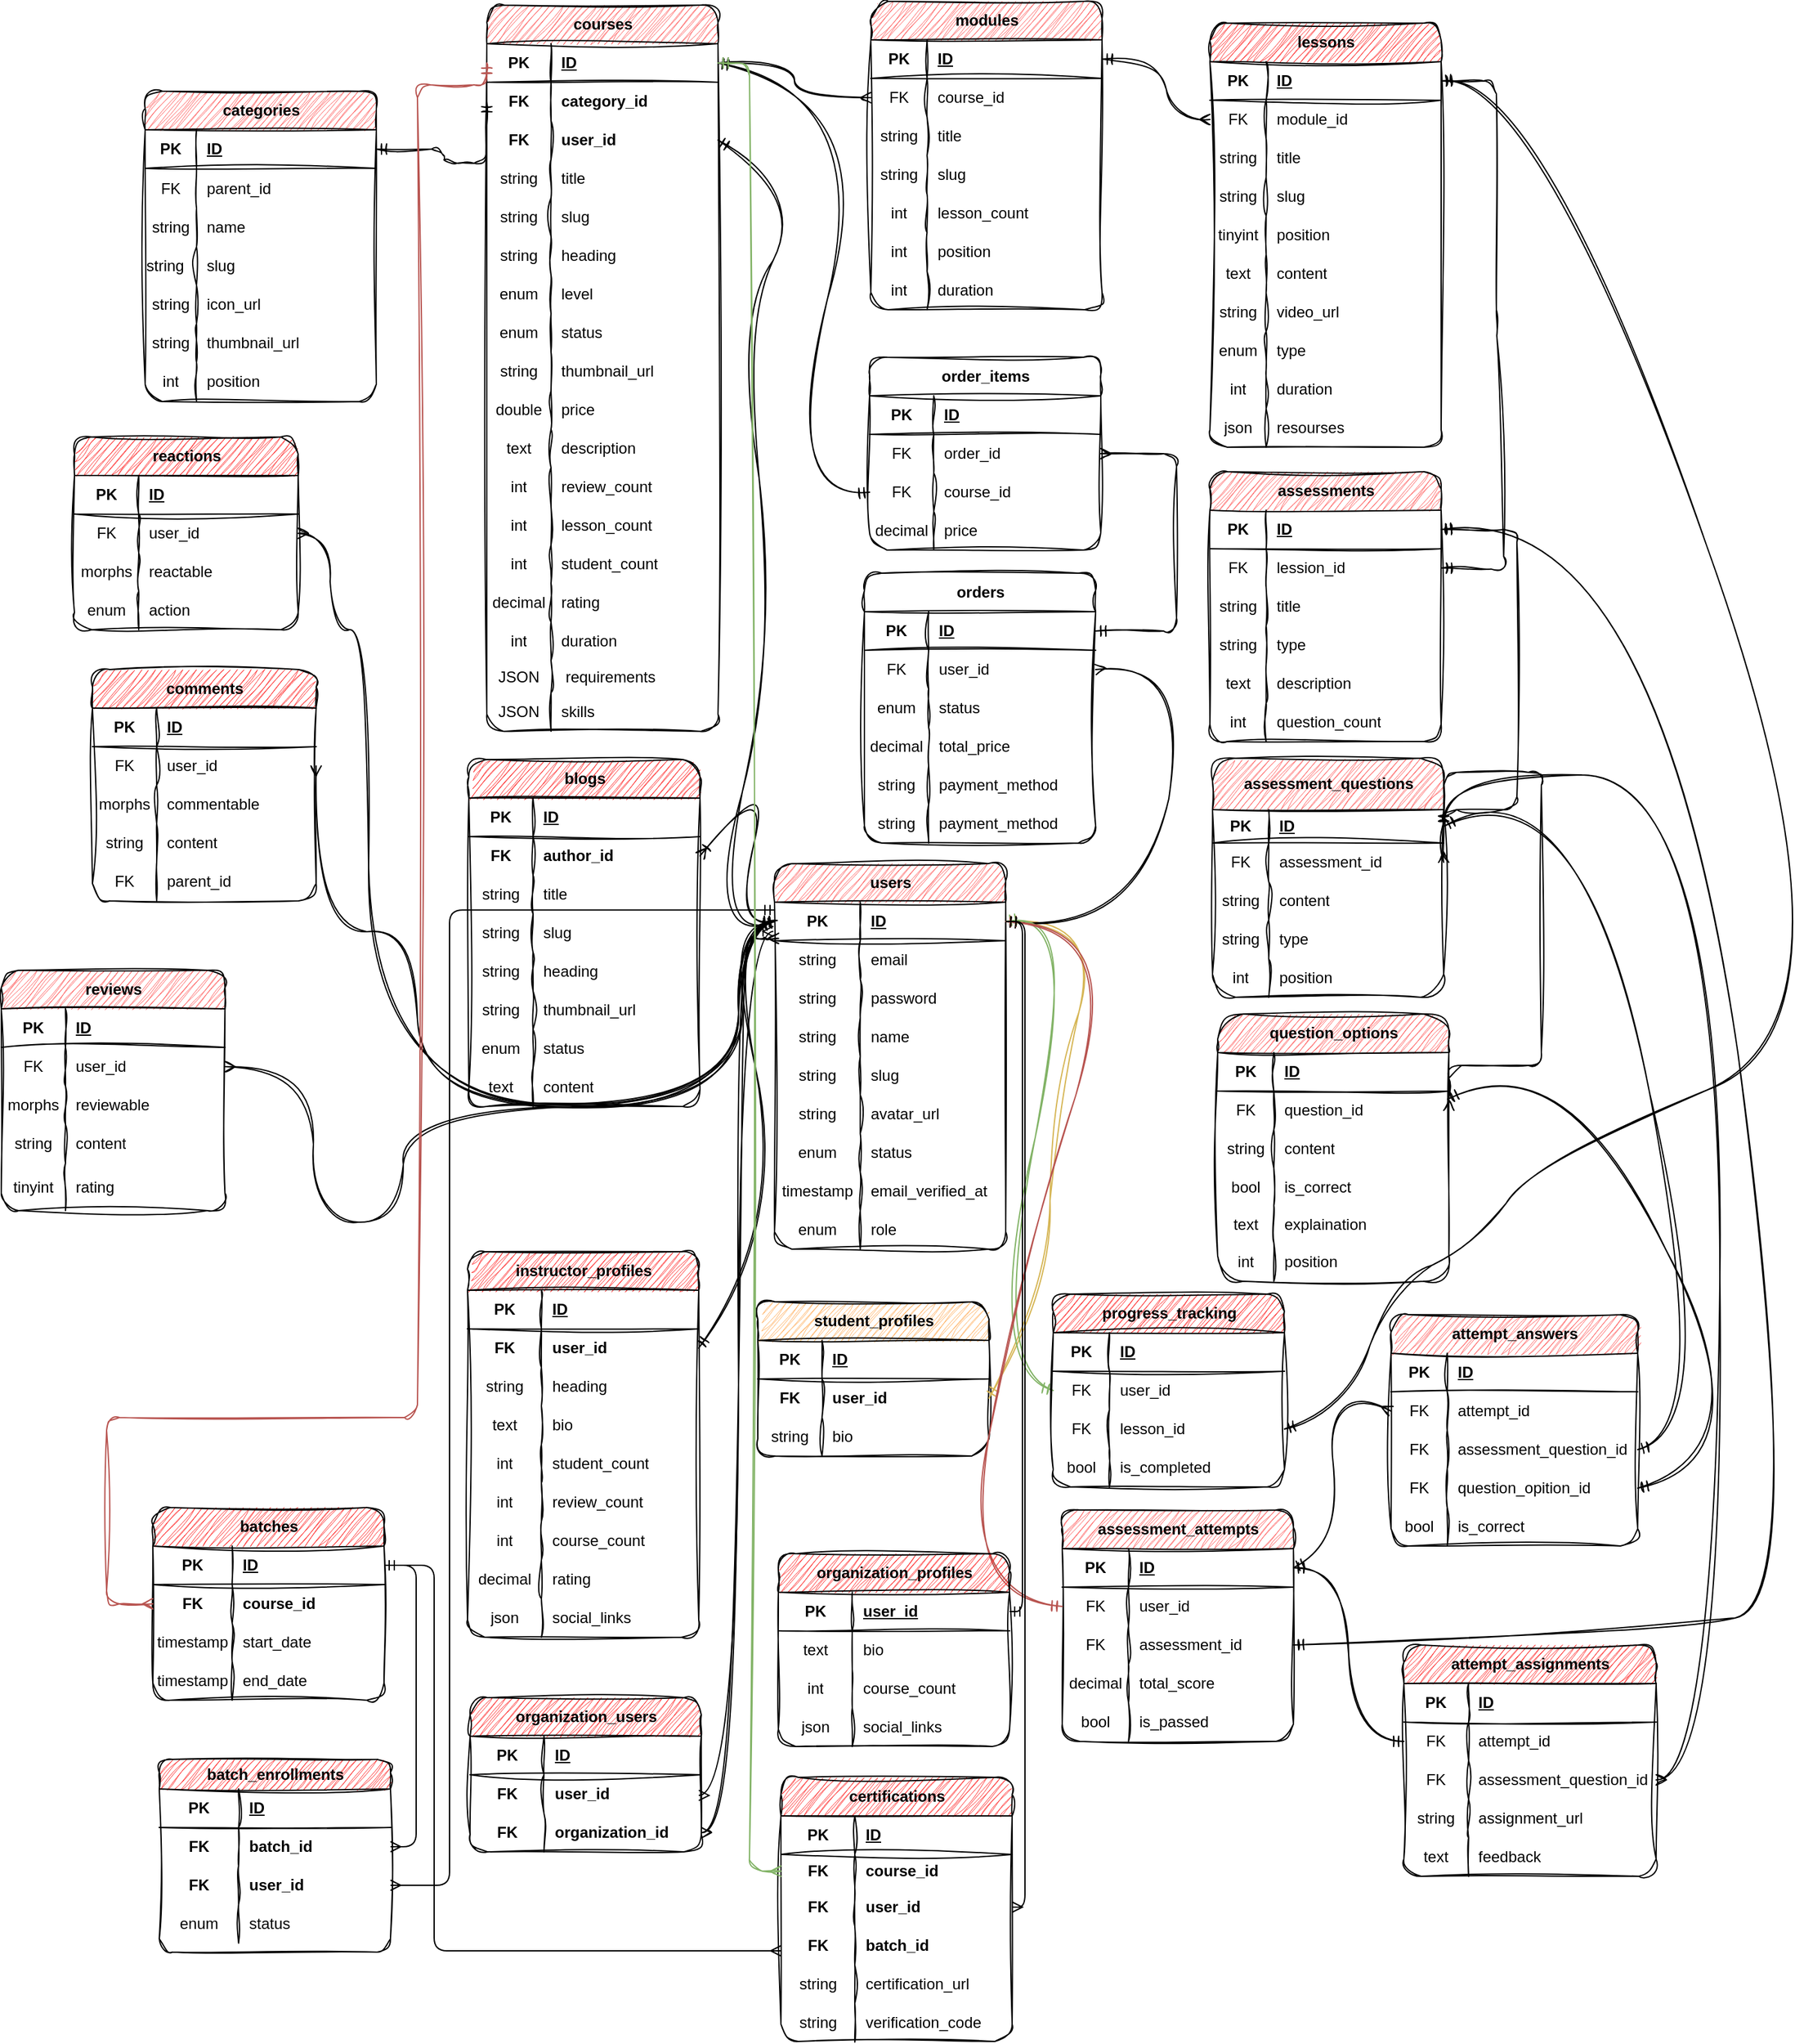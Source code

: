 <mxfile>
    <diagram name="Page-1" id="8sfBj6-S8ZMIWOvM_0YO">
        <mxGraphModel dx="1651" dy="1279" grid="0" gridSize="10" guides="0" tooltips="1" connect="1" arrows="1" fold="1" page="0" pageScale="1" pageWidth="1169" pageHeight="827" background="#FFFFFF" math="0" shadow="0" adaptiveColors="auto">
            <root>
                <mxCell id="0"/>
                <mxCell id="1" parent="0"/>
                <mxCell id="EZoAA0Dr4uuHr_kl8JKa-21" value="instructor_profiles" style="shape=table;startSize=30;container=1;collapsible=1;childLayout=tableLayout;fixedRows=1;rowLines=0;fontStyle=1;align=center;resizeLast=1;html=1;sketch=1;curveFitting=1;jiggle=2;rounded=1;shadow=0;fillColor=#FF3333;" parent="1" vertex="1">
                    <mxGeometry x="223" y="377" width="180" height="300" as="geometry">
                        <mxRectangle x="466" y="-6" width="134" height="30" as="alternateBounds"/>
                    </mxGeometry>
                </mxCell>
                <mxCell id="EZoAA0Dr4uuHr_kl8JKa-22" value="" style="shape=tableRow;horizontal=0;startSize=0;swimlaneHead=0;swimlaneBody=0;fillColor=none;collapsible=0;dropTarget=0;points=[[0,0.5],[1,0.5]];portConstraint=eastwest;top=0;left=0;right=0;bottom=1;sketch=1;curveFitting=1;jiggle=2;rounded=1;shadow=0;" parent="EZoAA0Dr4uuHr_kl8JKa-21" vertex="1">
                    <mxGeometry y="30" width="180" height="30" as="geometry"/>
                </mxCell>
                <mxCell id="EZoAA0Dr4uuHr_kl8JKa-23" value="PK" style="shape=partialRectangle;connectable=0;fillColor=none;top=0;left=0;bottom=0;right=0;fontStyle=1;overflow=hidden;whiteSpace=wrap;html=1;sketch=1;curveFitting=1;jiggle=2;rounded=1;shadow=0;" parent="EZoAA0Dr4uuHr_kl8JKa-22" vertex="1">
                    <mxGeometry width="57.509" height="30" as="geometry">
                        <mxRectangle width="57.509" height="30" as="alternateBounds"/>
                    </mxGeometry>
                </mxCell>
                <mxCell id="EZoAA0Dr4uuHr_kl8JKa-24" value="ID" style="shape=partialRectangle;connectable=0;fillColor=none;top=0;left=0;bottom=0;right=0;align=left;spacingLeft=6;fontStyle=5;overflow=hidden;whiteSpace=wrap;html=1;sketch=1;curveFitting=1;jiggle=2;rounded=1;shadow=0;" parent="EZoAA0Dr4uuHr_kl8JKa-22" vertex="1">
                    <mxGeometry x="57.509" width="122.491" height="30" as="geometry">
                        <mxRectangle width="122.491" height="30" as="alternateBounds"/>
                    </mxGeometry>
                </mxCell>
                <mxCell id="EZoAA0Dr4uuHr_kl8JKa-43" style="shape=tableRow;horizontal=0;startSize=0;swimlaneHead=0;swimlaneBody=0;fillColor=none;collapsible=0;dropTarget=0;points=[[0,0.5],[1,0.5]];portConstraint=eastwest;top=0;left=0;right=0;bottom=0;sketch=1;curveFitting=1;jiggle=2;rounded=1;shadow=0;" parent="EZoAA0Dr4uuHr_kl8JKa-21" vertex="1">
                    <mxGeometry y="60" width="180" height="30" as="geometry"/>
                </mxCell>
                <mxCell id="EZoAA0Dr4uuHr_kl8JKa-44" value="FK" style="shape=partialRectangle;connectable=0;fillColor=none;top=0;left=0;bottom=0;right=0;editable=1;overflow=hidden;whiteSpace=wrap;html=1;align=center;sketch=1;curveFitting=1;jiggle=2;rounded=1;shadow=0;fontStyle=1" parent="EZoAA0Dr4uuHr_kl8JKa-43" vertex="1">
                    <mxGeometry width="57.509" height="30" as="geometry">
                        <mxRectangle width="57.509" height="30" as="alternateBounds"/>
                    </mxGeometry>
                </mxCell>
                <mxCell id="EZoAA0Dr4uuHr_kl8JKa-45" value="user_id" style="shape=partialRectangle;connectable=0;fillColor=none;top=0;left=0;bottom=0;right=0;align=left;spacingLeft=6;overflow=hidden;whiteSpace=wrap;html=1;sketch=1;curveFitting=1;jiggle=2;rounded=1;shadow=0;fontStyle=1" parent="EZoAA0Dr4uuHr_kl8JKa-43" vertex="1">
                    <mxGeometry x="57.509" width="122.491" height="30" as="geometry">
                        <mxRectangle width="122.491" height="30" as="alternateBounds"/>
                    </mxGeometry>
                </mxCell>
                <mxCell id="EZoAA0Dr4uuHr_kl8JKa-25" value="" style="shape=tableRow;horizontal=0;startSize=0;swimlaneHead=0;swimlaneBody=0;fillColor=none;collapsible=0;dropTarget=0;points=[[0,0.5],[1,0.5]];portConstraint=eastwest;top=0;left=0;right=0;bottom=0;sketch=1;curveFitting=1;jiggle=2;rounded=1;shadow=0;" parent="EZoAA0Dr4uuHr_kl8JKa-21" vertex="1">
                    <mxGeometry y="90" width="180" height="30" as="geometry"/>
                </mxCell>
                <mxCell id="EZoAA0Dr4uuHr_kl8JKa-26" value="string" style="shape=partialRectangle;connectable=0;fillColor=none;top=0;left=0;bottom=0;right=0;editable=1;overflow=hidden;whiteSpace=wrap;html=1;align=center;sketch=1;curveFitting=1;jiggle=2;rounded=1;shadow=0;" parent="EZoAA0Dr4uuHr_kl8JKa-25" vertex="1">
                    <mxGeometry width="57.509" height="30" as="geometry">
                        <mxRectangle width="57.509" height="30" as="alternateBounds"/>
                    </mxGeometry>
                </mxCell>
                <mxCell id="EZoAA0Dr4uuHr_kl8JKa-27" value="heading" style="shape=partialRectangle;connectable=0;fillColor=none;top=0;left=0;bottom=0;right=0;align=left;spacingLeft=6;overflow=hidden;whiteSpace=wrap;html=1;sketch=1;curveFitting=1;jiggle=2;rounded=1;shadow=0;" parent="EZoAA0Dr4uuHr_kl8JKa-25" vertex="1">
                    <mxGeometry x="57.509" width="122.491" height="30" as="geometry">
                        <mxRectangle width="122.491" height="30" as="alternateBounds"/>
                    </mxGeometry>
                </mxCell>
                <mxCell id="EZoAA0Dr4uuHr_kl8JKa-40" style="shape=tableRow;horizontal=0;startSize=0;swimlaneHead=0;swimlaneBody=0;fillColor=none;collapsible=0;dropTarget=0;points=[[0,0.5],[1,0.5]];portConstraint=eastwest;top=0;left=0;right=0;bottom=0;sketch=1;curveFitting=1;jiggle=2;rounded=1;shadow=0;" parent="EZoAA0Dr4uuHr_kl8JKa-21" vertex="1">
                    <mxGeometry y="120" width="180" height="30" as="geometry"/>
                </mxCell>
                <mxCell id="EZoAA0Dr4uuHr_kl8JKa-41" value="text" style="shape=partialRectangle;connectable=0;fillColor=none;top=0;left=0;bottom=0;right=0;editable=1;overflow=hidden;whiteSpace=wrap;html=1;align=center;sketch=1;curveFitting=1;jiggle=2;rounded=1;shadow=0;" parent="EZoAA0Dr4uuHr_kl8JKa-40" vertex="1">
                    <mxGeometry width="57.509" height="30" as="geometry">
                        <mxRectangle width="57.509" height="30" as="alternateBounds"/>
                    </mxGeometry>
                </mxCell>
                <mxCell id="EZoAA0Dr4uuHr_kl8JKa-42" value="bio" style="shape=partialRectangle;connectable=0;fillColor=none;top=0;left=0;bottom=0;right=0;align=left;spacingLeft=6;overflow=hidden;whiteSpace=wrap;html=1;sketch=1;curveFitting=1;jiggle=2;rounded=1;shadow=0;" parent="EZoAA0Dr4uuHr_kl8JKa-40" vertex="1">
                    <mxGeometry x="57.509" width="122.491" height="30" as="geometry">
                        <mxRectangle width="122.491" height="30" as="alternateBounds"/>
                    </mxGeometry>
                </mxCell>
                <mxCell id="EZoAA0Dr4uuHr_kl8JKa-31" value="" style="shape=tableRow;horizontal=0;startSize=0;swimlaneHead=0;swimlaneBody=0;fillColor=none;collapsible=0;dropTarget=0;points=[[0,0.5],[1,0.5]];portConstraint=eastwest;top=0;left=0;right=0;bottom=0;sketch=1;curveFitting=1;jiggle=2;rounded=1;shadow=0;" parent="EZoAA0Dr4uuHr_kl8JKa-21" vertex="1">
                    <mxGeometry y="150" width="180" height="30" as="geometry"/>
                </mxCell>
                <mxCell id="EZoAA0Dr4uuHr_kl8JKa-32" value="int" style="shape=partialRectangle;connectable=0;fillColor=none;top=0;left=0;bottom=0;right=0;editable=1;overflow=hidden;whiteSpace=wrap;html=1;sketch=1;curveFitting=1;jiggle=2;rounded=1;shadow=0;" parent="EZoAA0Dr4uuHr_kl8JKa-31" vertex="1">
                    <mxGeometry width="57.509" height="30" as="geometry">
                        <mxRectangle width="57.509" height="30" as="alternateBounds"/>
                    </mxGeometry>
                </mxCell>
                <mxCell id="EZoAA0Dr4uuHr_kl8JKa-33" value="student_count" style="shape=partialRectangle;connectable=0;fillColor=none;top=0;left=0;bottom=0;right=0;align=left;spacingLeft=6;overflow=hidden;whiteSpace=wrap;html=1;sketch=1;curveFitting=1;jiggle=2;rounded=1;shadow=0;" parent="EZoAA0Dr4uuHr_kl8JKa-31" vertex="1">
                    <mxGeometry x="57.509" width="122.491" height="30" as="geometry">
                        <mxRectangle width="122.491" height="30" as="alternateBounds"/>
                    </mxGeometry>
                </mxCell>
                <mxCell id="EZoAA0Dr4uuHr_kl8JKa-34" style="shape=tableRow;horizontal=0;startSize=0;swimlaneHead=0;swimlaneBody=0;fillColor=none;collapsible=0;dropTarget=0;points=[[0,0.5],[1,0.5]];portConstraint=eastwest;top=0;left=0;right=0;bottom=0;sketch=1;curveFitting=1;jiggle=2;rounded=1;shadow=0;" parent="EZoAA0Dr4uuHr_kl8JKa-21" vertex="1">
                    <mxGeometry y="180" width="180" height="30" as="geometry"/>
                </mxCell>
                <mxCell id="EZoAA0Dr4uuHr_kl8JKa-35" value="int" style="shape=partialRectangle;connectable=0;fillColor=none;top=0;left=0;bottom=0;right=0;editable=1;overflow=hidden;whiteSpace=wrap;html=1;sketch=1;curveFitting=1;jiggle=2;rounded=1;shadow=0;" parent="EZoAA0Dr4uuHr_kl8JKa-34" vertex="1">
                    <mxGeometry width="57.509" height="30" as="geometry">
                        <mxRectangle width="57.509" height="30" as="alternateBounds"/>
                    </mxGeometry>
                </mxCell>
                <mxCell id="EZoAA0Dr4uuHr_kl8JKa-36" value="review_count" style="shape=partialRectangle;connectable=0;fillColor=none;top=0;left=0;bottom=0;right=0;align=left;spacingLeft=6;overflow=hidden;whiteSpace=wrap;html=1;sketch=1;curveFitting=1;jiggle=2;rounded=1;shadow=0;" parent="EZoAA0Dr4uuHr_kl8JKa-34" vertex="1">
                    <mxGeometry x="57.509" width="122.491" height="30" as="geometry">
                        <mxRectangle width="122.491" height="30" as="alternateBounds"/>
                    </mxGeometry>
                </mxCell>
                <mxCell id="426" style="shape=tableRow;horizontal=0;startSize=0;swimlaneHead=0;swimlaneBody=0;fillColor=none;collapsible=0;dropTarget=0;points=[[0,0.5],[1,0.5]];portConstraint=eastwest;top=0;left=0;right=0;bottom=0;sketch=1;curveFitting=1;jiggle=2;rounded=1;shadow=0;" parent="EZoAA0Dr4uuHr_kl8JKa-21" vertex="1">
                    <mxGeometry y="210" width="180" height="30" as="geometry"/>
                </mxCell>
                <mxCell id="427" value="int" style="shape=partialRectangle;connectable=0;fillColor=none;top=0;left=0;bottom=0;right=0;editable=1;overflow=hidden;whiteSpace=wrap;html=1;sketch=1;curveFitting=1;jiggle=2;rounded=1;shadow=0;" parent="426" vertex="1">
                    <mxGeometry width="57.509" height="30" as="geometry">
                        <mxRectangle width="57.509" height="30" as="alternateBounds"/>
                    </mxGeometry>
                </mxCell>
                <mxCell id="428" value="course_count" style="shape=partialRectangle;connectable=0;fillColor=none;top=0;left=0;bottom=0;right=0;align=left;spacingLeft=6;overflow=hidden;whiteSpace=wrap;html=1;sketch=1;curveFitting=1;jiggle=2;rounded=1;shadow=0;" parent="426" vertex="1">
                    <mxGeometry x="57.509" width="122.491" height="30" as="geometry">
                        <mxRectangle width="122.491" height="30" as="alternateBounds"/>
                    </mxGeometry>
                </mxCell>
                <mxCell id="EZoAA0Dr4uuHr_kl8JKa-37" style="shape=tableRow;horizontal=0;startSize=0;swimlaneHead=0;swimlaneBody=0;fillColor=none;collapsible=0;dropTarget=0;points=[[0,0.5],[1,0.5]];portConstraint=eastwest;top=0;left=0;right=0;bottom=0;sketch=1;curveFitting=1;jiggle=2;rounded=1;shadow=0;" parent="EZoAA0Dr4uuHr_kl8JKa-21" vertex="1">
                    <mxGeometry y="240" width="180" height="30" as="geometry"/>
                </mxCell>
                <mxCell id="EZoAA0Dr4uuHr_kl8JKa-38" value="decimal" style="shape=partialRectangle;connectable=0;fillColor=none;top=0;left=0;bottom=0;right=0;editable=1;overflow=hidden;whiteSpace=wrap;html=1;sketch=1;curveFitting=1;jiggle=2;rounded=1;shadow=0;" parent="EZoAA0Dr4uuHr_kl8JKa-37" vertex="1">
                    <mxGeometry width="57.509" height="30" as="geometry">
                        <mxRectangle width="57.509" height="30" as="alternateBounds"/>
                    </mxGeometry>
                </mxCell>
                <mxCell id="EZoAA0Dr4uuHr_kl8JKa-39" value="rating" style="shape=partialRectangle;connectable=0;fillColor=none;top=0;left=0;bottom=0;right=0;align=left;spacingLeft=6;overflow=hidden;whiteSpace=wrap;html=1;sketch=1;curveFitting=1;jiggle=2;rounded=1;shadow=0;" parent="EZoAA0Dr4uuHr_kl8JKa-37" vertex="1">
                    <mxGeometry x="57.509" width="122.491" height="30" as="geometry">
                        <mxRectangle width="122.491" height="30" as="alternateBounds"/>
                    </mxGeometry>
                </mxCell>
                <mxCell id="EZoAA0Dr4uuHr_kl8JKa-46" style="shape=tableRow;horizontal=0;startSize=0;swimlaneHead=0;swimlaneBody=0;fillColor=none;collapsible=0;dropTarget=0;points=[[0,0.5],[1,0.5]];portConstraint=eastwest;top=0;left=0;right=0;bottom=0;sketch=1;curveFitting=1;jiggle=2;rounded=1;shadow=0;" parent="EZoAA0Dr4uuHr_kl8JKa-21" vertex="1">
                    <mxGeometry y="270" width="180" height="30" as="geometry"/>
                </mxCell>
                <mxCell id="EZoAA0Dr4uuHr_kl8JKa-47" value="json" style="shape=partialRectangle;connectable=0;fillColor=none;top=0;left=0;bottom=0;right=0;editable=1;overflow=hidden;whiteSpace=wrap;html=1;sketch=1;curveFitting=1;jiggle=2;rounded=1;shadow=0;" parent="EZoAA0Dr4uuHr_kl8JKa-46" vertex="1">
                    <mxGeometry width="57.509" height="30" as="geometry">
                        <mxRectangle width="57.509" height="30" as="alternateBounds"/>
                    </mxGeometry>
                </mxCell>
                <mxCell id="EZoAA0Dr4uuHr_kl8JKa-48" value="social_links" style="shape=partialRectangle;connectable=0;fillColor=none;top=0;left=0;bottom=0;right=0;align=left;spacingLeft=6;overflow=hidden;whiteSpace=wrap;html=1;sketch=1;curveFitting=1;jiggle=2;rounded=1;shadow=0;" parent="EZoAA0Dr4uuHr_kl8JKa-46" vertex="1">
                    <mxGeometry x="57.509" width="122.491" height="30" as="geometry">
                        <mxRectangle width="122.491" height="30" as="alternateBounds"/>
                    </mxGeometry>
                </mxCell>
                <mxCell id="mHdAhCwSUMCvp98cK4Jd-3" value="courses" style="shape=table;startSize=30;container=1;collapsible=1;childLayout=tableLayout;fixedRows=1;rowLines=0;fontStyle=1;align=center;resizeLast=1;html=1;sketch=1;curveFitting=1;jiggle=2;rounded=1;shadow=0;fillColor=#FF6666;" parent="1" vertex="1">
                    <mxGeometry x="238" y="-593" width="180" height="565.167" as="geometry">
                        <mxRectangle x="285" y="-490" width="81" height="30" as="alternateBounds"/>
                    </mxGeometry>
                </mxCell>
                <mxCell id="mHdAhCwSUMCvp98cK4Jd-4" value="" style="shape=tableRow;horizontal=0;startSize=0;swimlaneHead=0;swimlaneBody=0;fillColor=none;collapsible=0;dropTarget=0;points=[[0,0.5],[1,0.5]];portConstraint=eastwest;top=0;left=0;right=0;bottom=1;sketch=1;curveFitting=1;jiggle=2;rounded=1;shadow=0;" parent="mHdAhCwSUMCvp98cK4Jd-3" vertex="1">
                    <mxGeometry y="30" width="180" height="30" as="geometry"/>
                </mxCell>
                <mxCell id="mHdAhCwSUMCvp98cK4Jd-5" value="PK" style="shape=partialRectangle;connectable=0;fillColor=none;top=0;left=0;bottom=0;right=0;fontStyle=1;overflow=hidden;whiteSpace=wrap;html=1;sketch=1;curveFitting=1;jiggle=2;rounded=1;shadow=0;" parent="mHdAhCwSUMCvp98cK4Jd-4" vertex="1">
                    <mxGeometry width="50" height="30" as="geometry">
                        <mxRectangle width="50" height="30" as="alternateBounds"/>
                    </mxGeometry>
                </mxCell>
                <mxCell id="mHdAhCwSUMCvp98cK4Jd-6" value="ID" style="shape=partialRectangle;connectable=0;fillColor=none;top=0;left=0;bottom=0;right=0;align=left;spacingLeft=6;fontStyle=5;overflow=hidden;whiteSpace=wrap;html=1;sketch=1;curveFitting=1;jiggle=2;rounded=1;shadow=0;" parent="mHdAhCwSUMCvp98cK4Jd-4" vertex="1">
                    <mxGeometry x="50" width="130" height="30" as="geometry">
                        <mxRectangle width="130" height="30" as="alternateBounds"/>
                    </mxGeometry>
                </mxCell>
                <mxCell id="mHdAhCwSUMCvp98cK4Jd-7" style="shape=tableRow;horizontal=0;startSize=0;swimlaneHead=0;swimlaneBody=0;fillColor=none;collapsible=0;dropTarget=0;points=[[0,0.5],[1,0.5]];portConstraint=eastwest;top=0;left=0;right=0;bottom=0;sketch=1;curveFitting=1;jiggle=2;rounded=1;shadow=0;" parent="mHdAhCwSUMCvp98cK4Jd-3" vertex="1">
                    <mxGeometry y="60" width="180" height="30" as="geometry"/>
                </mxCell>
                <mxCell id="mHdAhCwSUMCvp98cK4Jd-8" value="FK" style="shape=partialRectangle;connectable=0;fillColor=none;top=0;left=0;bottom=0;right=0;editable=1;overflow=hidden;whiteSpace=wrap;html=1;align=center;sketch=1;curveFitting=1;jiggle=2;rounded=1;shadow=0;fontStyle=1" parent="mHdAhCwSUMCvp98cK4Jd-7" vertex="1">
                    <mxGeometry width="50" height="30" as="geometry">
                        <mxRectangle width="50" height="30" as="alternateBounds"/>
                    </mxGeometry>
                </mxCell>
                <mxCell id="mHdAhCwSUMCvp98cK4Jd-9" value="category_id" style="shape=partialRectangle;connectable=0;fillColor=none;top=0;left=0;bottom=0;right=0;align=left;spacingLeft=6;overflow=hidden;whiteSpace=wrap;html=1;sketch=1;curveFitting=1;jiggle=2;rounded=1;shadow=0;fontStyle=1" parent="mHdAhCwSUMCvp98cK4Jd-7" vertex="1">
                    <mxGeometry x="50" width="130" height="30" as="geometry">
                        <mxRectangle width="130" height="30" as="alternateBounds"/>
                    </mxGeometry>
                </mxCell>
                <mxCell id="4" style="shape=tableRow;horizontal=0;startSize=0;swimlaneHead=0;swimlaneBody=0;fillColor=none;collapsible=0;dropTarget=0;points=[[0,0.5],[1,0.5]];portConstraint=eastwest;top=0;left=0;right=0;bottom=0;sketch=1;curveFitting=1;jiggle=2;rounded=1;shadow=0;" parent="mHdAhCwSUMCvp98cK4Jd-3" vertex="1">
                    <mxGeometry y="90" width="180" height="30" as="geometry"/>
                </mxCell>
                <mxCell id="5" value="FK" style="shape=partialRectangle;connectable=0;fillColor=none;top=0;left=0;bottom=0;right=0;editable=1;overflow=hidden;whiteSpace=wrap;html=1;align=center;sketch=1;curveFitting=1;jiggle=2;rounded=1;shadow=0;fontStyle=1" parent="4" vertex="1">
                    <mxGeometry width="50" height="30" as="geometry">
                        <mxRectangle width="50" height="30" as="alternateBounds"/>
                    </mxGeometry>
                </mxCell>
                <mxCell id="6" value="user_id" style="shape=partialRectangle;connectable=0;fillColor=none;top=0;left=0;bottom=0;right=0;align=left;spacingLeft=6;overflow=hidden;whiteSpace=wrap;html=1;sketch=1;curveFitting=1;jiggle=2;rounded=1;shadow=0;fontStyle=1" parent="4" vertex="1">
                    <mxGeometry x="50" width="130" height="30" as="geometry">
                        <mxRectangle width="130" height="30" as="alternateBounds"/>
                    </mxGeometry>
                </mxCell>
                <mxCell id="40" style="shape=tableRow;horizontal=0;startSize=0;swimlaneHead=0;swimlaneBody=0;fillColor=none;collapsible=0;dropTarget=0;points=[[0,0.5],[1,0.5]];portConstraint=eastwest;top=0;left=0;right=0;bottom=0;sketch=1;curveFitting=1;jiggle=2;rounded=1;shadow=0;" parent="mHdAhCwSUMCvp98cK4Jd-3" vertex="1">
                    <mxGeometry y="120" width="180" height="30" as="geometry"/>
                </mxCell>
                <mxCell id="41" value="string" style="shape=partialRectangle;connectable=0;fillColor=none;top=0;left=0;bottom=0;right=0;editable=1;overflow=hidden;whiteSpace=wrap;html=1;align=center;sketch=1;curveFitting=1;jiggle=2;rounded=1;shadow=0;" parent="40" vertex="1">
                    <mxGeometry width="50" height="30" as="geometry">
                        <mxRectangle width="50" height="30" as="alternateBounds"/>
                    </mxGeometry>
                </mxCell>
                <mxCell id="42" value="title" style="shape=partialRectangle;connectable=0;fillColor=none;top=0;left=0;bottom=0;right=0;align=left;spacingLeft=6;overflow=hidden;whiteSpace=wrap;html=1;sketch=1;curveFitting=1;jiggle=2;rounded=1;shadow=0;" parent="40" vertex="1">
                    <mxGeometry x="50" width="130" height="30" as="geometry">
                        <mxRectangle width="130" height="30" as="alternateBounds"/>
                    </mxGeometry>
                </mxCell>
                <mxCell id="37" style="shape=tableRow;horizontal=0;startSize=0;swimlaneHead=0;swimlaneBody=0;fillColor=none;collapsible=0;dropTarget=0;points=[[0,0.5],[1,0.5]];portConstraint=eastwest;top=0;left=0;right=0;bottom=0;sketch=1;curveFitting=1;jiggle=2;rounded=1;shadow=0;" parent="mHdAhCwSUMCvp98cK4Jd-3" vertex="1">
                    <mxGeometry y="150" width="180" height="30" as="geometry"/>
                </mxCell>
                <mxCell id="38" value="string" style="shape=partialRectangle;connectable=0;fillColor=none;top=0;left=0;bottom=0;right=0;editable=1;overflow=hidden;whiteSpace=wrap;html=1;align=center;sketch=1;curveFitting=1;jiggle=2;rounded=1;shadow=0;" parent="37" vertex="1">
                    <mxGeometry width="50" height="30" as="geometry">
                        <mxRectangle width="50" height="30" as="alternateBounds"/>
                    </mxGeometry>
                </mxCell>
                <mxCell id="39" value="slug" style="shape=partialRectangle;connectable=0;fillColor=none;top=0;left=0;bottom=0;right=0;align=left;spacingLeft=6;overflow=hidden;whiteSpace=wrap;html=1;sketch=1;curveFitting=1;jiggle=2;rounded=1;shadow=0;" parent="37" vertex="1">
                    <mxGeometry x="50" width="130" height="30" as="geometry">
                        <mxRectangle width="130" height="30" as="alternateBounds"/>
                    </mxGeometry>
                </mxCell>
                <mxCell id="mHdAhCwSUMCvp98cK4Jd-10" value="" style="shape=tableRow;horizontal=0;startSize=0;swimlaneHead=0;swimlaneBody=0;fillColor=none;collapsible=0;dropTarget=0;points=[[0,0.5],[1,0.5]];portConstraint=eastwest;top=0;left=0;right=0;bottom=0;sketch=1;curveFitting=1;jiggle=2;rounded=1;shadow=0;" parent="mHdAhCwSUMCvp98cK4Jd-3" vertex="1">
                    <mxGeometry y="180" width="180" height="30" as="geometry"/>
                </mxCell>
                <mxCell id="mHdAhCwSUMCvp98cK4Jd-11" value="string" style="shape=partialRectangle;connectable=0;fillColor=none;top=0;left=0;bottom=0;right=0;editable=1;overflow=hidden;whiteSpace=wrap;html=1;align=center;sketch=1;curveFitting=1;jiggle=2;rounded=1;shadow=0;" parent="mHdAhCwSUMCvp98cK4Jd-10" vertex="1">
                    <mxGeometry width="50" height="30" as="geometry">
                        <mxRectangle width="50" height="30" as="alternateBounds"/>
                    </mxGeometry>
                </mxCell>
                <mxCell id="mHdAhCwSUMCvp98cK4Jd-12" value="heading" style="shape=partialRectangle;connectable=0;fillColor=none;top=0;left=0;bottom=0;right=0;align=left;spacingLeft=6;overflow=hidden;whiteSpace=wrap;html=1;sketch=1;curveFitting=1;jiggle=2;rounded=1;shadow=0;" parent="mHdAhCwSUMCvp98cK4Jd-10" vertex="1">
                    <mxGeometry x="50" width="130" height="30" as="geometry">
                        <mxRectangle width="130" height="30" as="alternateBounds"/>
                    </mxGeometry>
                </mxCell>
                <mxCell id="mHdAhCwSUMCvp98cK4Jd-19" value="" style="shape=tableRow;horizontal=0;startSize=0;swimlaneHead=0;swimlaneBody=0;fillColor=none;collapsible=0;dropTarget=0;points=[[0,0.5],[1,0.5]];portConstraint=eastwest;top=0;left=0;right=0;bottom=0;sketch=1;curveFitting=1;jiggle=2;rounded=1;shadow=0;" parent="mHdAhCwSUMCvp98cK4Jd-3" vertex="1">
                    <mxGeometry y="210" width="180" height="30" as="geometry"/>
                </mxCell>
                <mxCell id="mHdAhCwSUMCvp98cK4Jd-20" value="enum" style="shape=partialRectangle;connectable=0;fillColor=none;top=0;left=0;bottom=0;right=0;editable=1;overflow=hidden;whiteSpace=wrap;html=1;sketch=1;curveFitting=1;jiggle=2;rounded=1;shadow=0;" parent="mHdAhCwSUMCvp98cK4Jd-19" vertex="1">
                    <mxGeometry width="50" height="30" as="geometry">
                        <mxRectangle width="50" height="30" as="alternateBounds"/>
                    </mxGeometry>
                </mxCell>
                <mxCell id="mHdAhCwSUMCvp98cK4Jd-21" value="level" style="shape=partialRectangle;connectable=0;fillColor=none;top=0;left=0;bottom=0;right=0;align=left;spacingLeft=6;overflow=hidden;whiteSpace=wrap;html=1;sketch=1;curveFitting=1;jiggle=2;rounded=1;shadow=0;" parent="mHdAhCwSUMCvp98cK4Jd-19" vertex="1">
                    <mxGeometry x="50" width="130" height="30" as="geometry">
                        <mxRectangle width="130" height="30" as="alternateBounds"/>
                    </mxGeometry>
                </mxCell>
                <mxCell id="512" style="shape=tableRow;horizontal=0;startSize=0;swimlaneHead=0;swimlaneBody=0;fillColor=none;collapsible=0;dropTarget=0;points=[[0,0.5],[1,0.5]];portConstraint=eastwest;top=0;left=0;right=0;bottom=0;sketch=1;curveFitting=1;jiggle=2;rounded=1;shadow=0;" parent="mHdAhCwSUMCvp98cK4Jd-3" vertex="1">
                    <mxGeometry y="240" width="180" height="30" as="geometry"/>
                </mxCell>
                <mxCell id="513" value="enum" style="shape=partialRectangle;connectable=0;fillColor=none;top=0;left=0;bottom=0;right=0;editable=1;overflow=hidden;whiteSpace=wrap;html=1;sketch=1;curveFitting=1;jiggle=2;rounded=1;shadow=0;" parent="512" vertex="1">
                    <mxGeometry width="50" height="30" as="geometry">
                        <mxRectangle width="50" height="30" as="alternateBounds"/>
                    </mxGeometry>
                </mxCell>
                <mxCell id="514" value="status" style="shape=partialRectangle;connectable=0;fillColor=none;top=0;left=0;bottom=0;right=0;align=left;spacingLeft=6;overflow=hidden;whiteSpace=wrap;html=1;sketch=1;curveFitting=1;jiggle=2;rounded=1;shadow=0;" parent="512" vertex="1">
                    <mxGeometry x="50" width="130" height="30" as="geometry">
                        <mxRectangle width="130" height="30" as="alternateBounds"/>
                    </mxGeometry>
                </mxCell>
                <mxCell id="8" style="shape=tableRow;horizontal=0;startSize=0;swimlaneHead=0;swimlaneBody=0;fillColor=none;collapsible=0;dropTarget=0;points=[[0,0.5],[1,0.5]];portConstraint=eastwest;top=0;left=0;right=0;bottom=0;sketch=1;curveFitting=1;jiggle=2;rounded=1;shadow=0;" parent="mHdAhCwSUMCvp98cK4Jd-3" vertex="1">
                    <mxGeometry y="270" width="180" height="30" as="geometry"/>
                </mxCell>
                <mxCell id="9" value="string" style="shape=partialRectangle;connectable=0;fillColor=none;top=0;left=0;bottom=0;right=0;editable=1;overflow=hidden;whiteSpace=wrap;html=1;sketch=1;curveFitting=1;jiggle=2;rounded=1;shadow=0;" parent="8" vertex="1">
                    <mxGeometry width="50" height="30" as="geometry">
                        <mxRectangle width="50" height="30" as="alternateBounds"/>
                    </mxGeometry>
                </mxCell>
                <mxCell id="10" value="thumbnail_url" style="shape=partialRectangle;connectable=0;fillColor=none;top=0;left=0;bottom=0;right=0;align=left;spacingLeft=6;overflow=hidden;whiteSpace=wrap;html=1;sketch=1;curveFitting=1;jiggle=2;rounded=1;shadow=0;" parent="8" vertex="1">
                    <mxGeometry x="50" width="130" height="30" as="geometry">
                        <mxRectangle width="130" height="30" as="alternateBounds"/>
                    </mxGeometry>
                </mxCell>
                <mxCell id="mHdAhCwSUMCvp98cK4Jd-13" style="shape=tableRow;horizontal=0;startSize=0;swimlaneHead=0;swimlaneBody=0;fillColor=none;collapsible=0;dropTarget=0;points=[[0,0.5],[1,0.5]];portConstraint=eastwest;top=0;left=0;right=0;bottom=0;sketch=1;curveFitting=1;jiggle=2;rounded=1;shadow=0;" parent="mHdAhCwSUMCvp98cK4Jd-3" vertex="1">
                    <mxGeometry y="300" width="180" height="30" as="geometry"/>
                </mxCell>
                <mxCell id="mHdAhCwSUMCvp98cK4Jd-14" value="double" style="shape=partialRectangle;connectable=0;fillColor=none;top=0;left=0;bottom=0;right=0;editable=1;overflow=hidden;whiteSpace=wrap;html=1;align=center;sketch=1;curveFitting=1;jiggle=2;rounded=1;shadow=0;" parent="mHdAhCwSUMCvp98cK4Jd-13" vertex="1">
                    <mxGeometry width="50" height="30" as="geometry">
                        <mxRectangle width="50" height="30" as="alternateBounds"/>
                    </mxGeometry>
                </mxCell>
                <mxCell id="mHdAhCwSUMCvp98cK4Jd-15" value="price" style="shape=partialRectangle;connectable=0;fillColor=none;top=0;left=0;bottom=0;right=0;align=left;spacingLeft=6;overflow=hidden;whiteSpace=wrap;html=1;sketch=1;curveFitting=1;jiggle=2;rounded=1;shadow=0;" parent="mHdAhCwSUMCvp98cK4Jd-13" vertex="1">
                    <mxGeometry x="50" width="130" height="30" as="geometry">
                        <mxRectangle width="130" height="30" as="alternateBounds"/>
                    </mxGeometry>
                </mxCell>
                <mxCell id="mHdAhCwSUMCvp98cK4Jd-16" value="" style="shape=tableRow;horizontal=0;startSize=0;swimlaneHead=0;swimlaneBody=0;fillColor=none;collapsible=0;dropTarget=0;points=[[0,0.5],[1,0.5]];portConstraint=eastwest;top=0;left=0;right=0;bottom=0;sketch=1;curveFitting=1;jiggle=2;rounded=1;shadow=0;" parent="mHdAhCwSUMCvp98cK4Jd-3" vertex="1">
                    <mxGeometry y="330" width="180" height="30" as="geometry"/>
                </mxCell>
                <mxCell id="mHdAhCwSUMCvp98cK4Jd-17" value="text" style="shape=partialRectangle;connectable=0;fillColor=none;top=0;left=0;bottom=0;right=0;editable=1;overflow=hidden;whiteSpace=wrap;html=1;sketch=1;curveFitting=1;jiggle=2;rounded=1;shadow=0;" parent="mHdAhCwSUMCvp98cK4Jd-16" vertex="1">
                    <mxGeometry width="50" height="30" as="geometry">
                        <mxRectangle width="50" height="30" as="alternateBounds"/>
                    </mxGeometry>
                </mxCell>
                <mxCell id="mHdAhCwSUMCvp98cK4Jd-18" value="description" style="shape=partialRectangle;connectable=0;fillColor=none;top=0;left=0;bottom=0;right=0;align=left;spacingLeft=6;overflow=hidden;whiteSpace=wrap;html=1;sketch=1;curveFitting=1;jiggle=2;rounded=1;shadow=0;" parent="mHdAhCwSUMCvp98cK4Jd-16" vertex="1">
                    <mxGeometry x="50" width="130" height="30" as="geometry">
                        <mxRectangle width="130" height="30" as="alternateBounds"/>
                    </mxGeometry>
                </mxCell>
                <mxCell id="mHdAhCwSUMCvp98cK4Jd-22" style="shape=tableRow;horizontal=0;startSize=0;swimlaneHead=0;swimlaneBody=0;fillColor=none;collapsible=0;dropTarget=0;points=[[0,0.5],[1,0.5]];portConstraint=eastwest;top=0;left=0;right=0;bottom=0;sketch=1;curveFitting=1;jiggle=2;rounded=1;shadow=0;" parent="mHdAhCwSUMCvp98cK4Jd-3" vertex="1">
                    <mxGeometry y="360" width="180" height="30" as="geometry"/>
                </mxCell>
                <mxCell id="mHdAhCwSUMCvp98cK4Jd-23" value="int" style="shape=partialRectangle;connectable=0;fillColor=none;top=0;left=0;bottom=0;right=0;editable=1;overflow=hidden;whiteSpace=wrap;html=1;sketch=1;curveFitting=1;jiggle=2;rounded=1;shadow=0;" parent="mHdAhCwSUMCvp98cK4Jd-22" vertex="1">
                    <mxGeometry width="50" height="30" as="geometry">
                        <mxRectangle width="50" height="30" as="alternateBounds"/>
                    </mxGeometry>
                </mxCell>
                <mxCell id="mHdAhCwSUMCvp98cK4Jd-24" value="review_count" style="shape=partialRectangle;connectable=0;fillColor=none;top=0;left=0;bottom=0;right=0;align=left;spacingLeft=6;overflow=hidden;whiteSpace=wrap;html=1;sketch=1;curveFitting=1;jiggle=2;rounded=1;shadow=0;" parent="mHdAhCwSUMCvp98cK4Jd-22" vertex="1">
                    <mxGeometry x="50" width="130" height="30" as="geometry">
                        <mxRectangle width="130" height="30" as="alternateBounds"/>
                    </mxGeometry>
                </mxCell>
                <mxCell id="435" style="shape=tableRow;horizontal=0;startSize=0;swimlaneHead=0;swimlaneBody=0;fillColor=none;collapsible=0;dropTarget=0;points=[[0,0.5],[1,0.5]];portConstraint=eastwest;top=0;left=0;right=0;bottom=0;sketch=1;curveFitting=1;jiggle=2;rounded=1;shadow=0;" parent="mHdAhCwSUMCvp98cK4Jd-3" vertex="1">
                    <mxGeometry y="390" width="180" height="30" as="geometry"/>
                </mxCell>
                <mxCell id="436" value="int" style="shape=partialRectangle;connectable=0;fillColor=none;top=0;left=0;bottom=0;right=0;editable=1;overflow=hidden;whiteSpace=wrap;html=1;sketch=1;curveFitting=1;jiggle=2;rounded=1;shadow=0;" parent="435" vertex="1">
                    <mxGeometry width="50" height="30" as="geometry">
                        <mxRectangle width="50" height="30" as="alternateBounds"/>
                    </mxGeometry>
                </mxCell>
                <mxCell id="437" value="lesson_count" style="shape=partialRectangle;connectable=0;fillColor=none;top=0;left=0;bottom=0;right=0;align=left;spacingLeft=6;overflow=hidden;whiteSpace=wrap;html=1;sketch=1;curveFitting=1;jiggle=2;rounded=1;shadow=0;" parent="435" vertex="1">
                    <mxGeometry x="50" width="130" height="30" as="geometry">
                        <mxRectangle width="130" height="30" as="alternateBounds"/>
                    </mxGeometry>
                </mxCell>
                <mxCell id="735" style="shape=tableRow;horizontal=0;startSize=0;swimlaneHead=0;swimlaneBody=0;fillColor=none;collapsible=0;dropTarget=0;points=[[0,0.5],[1,0.5]];portConstraint=eastwest;top=0;left=0;right=0;bottom=0;sketch=1;curveFitting=1;jiggle=2;rounded=1;shadow=0;" parent="mHdAhCwSUMCvp98cK4Jd-3" vertex="1">
                    <mxGeometry y="420" width="180" height="30" as="geometry"/>
                </mxCell>
                <mxCell id="736" value="int" style="shape=partialRectangle;connectable=0;fillColor=none;top=0;left=0;bottom=0;right=0;editable=1;overflow=hidden;whiteSpace=wrap;html=1;sketch=1;curveFitting=1;jiggle=2;rounded=1;shadow=0;" parent="735" vertex="1">
                    <mxGeometry width="50" height="30" as="geometry">
                        <mxRectangle width="50" height="30" as="alternateBounds"/>
                    </mxGeometry>
                </mxCell>
                <mxCell id="737" value="student_count" style="shape=partialRectangle;connectable=0;fillColor=none;top=0;left=0;bottom=0;right=0;align=left;spacingLeft=6;overflow=hidden;whiteSpace=wrap;html=1;sketch=1;curveFitting=1;jiggle=2;rounded=1;shadow=0;" parent="735" vertex="1">
                    <mxGeometry x="50" width="130" height="30" as="geometry">
                        <mxRectangle width="130" height="30" as="alternateBounds"/>
                    </mxGeometry>
                </mxCell>
                <mxCell id="438" style="shape=tableRow;horizontal=0;startSize=0;swimlaneHead=0;swimlaneBody=0;fillColor=none;collapsible=0;dropTarget=0;points=[[0,0.5],[1,0.5]];portConstraint=eastwest;top=0;left=0;right=0;bottom=0;sketch=1;curveFitting=1;jiggle=2;rounded=1;shadow=0;" parent="mHdAhCwSUMCvp98cK4Jd-3" vertex="1">
                    <mxGeometry y="450" width="180" height="30" as="geometry"/>
                </mxCell>
                <mxCell id="439" value="decimal" style="shape=partialRectangle;connectable=0;fillColor=none;top=0;left=0;bottom=0;right=0;editable=1;overflow=hidden;whiteSpace=wrap;html=1;sketch=1;curveFitting=1;jiggle=2;rounded=1;shadow=0;" parent="438" vertex="1">
                    <mxGeometry width="50" height="30" as="geometry">
                        <mxRectangle width="50" height="30" as="alternateBounds"/>
                    </mxGeometry>
                </mxCell>
                <mxCell id="440" value="rating" style="shape=partialRectangle;connectable=0;fillColor=none;top=0;left=0;bottom=0;right=0;align=left;spacingLeft=6;overflow=hidden;whiteSpace=wrap;html=1;sketch=1;curveFitting=1;jiggle=2;rounded=1;shadow=0;" parent="438" vertex="1">
                    <mxGeometry x="50" width="130" height="30" as="geometry">
                        <mxRectangle width="130" height="30" as="alternateBounds"/>
                    </mxGeometry>
                </mxCell>
                <mxCell id="55" style="shape=tableRow;horizontal=0;startSize=0;swimlaneHead=0;swimlaneBody=0;fillColor=none;collapsible=0;dropTarget=0;points=[[0,0.5],[1,0.5]];portConstraint=eastwest;top=0;left=0;right=0;bottom=0;sketch=1;curveFitting=1;jiggle=2;rounded=1;shadow=0;" parent="mHdAhCwSUMCvp98cK4Jd-3" vertex="1">
                    <mxGeometry y="480" width="180" height="30" as="geometry"/>
                </mxCell>
                <mxCell id="56" value="int" style="shape=partialRectangle;connectable=0;fillColor=none;top=0;left=0;bottom=0;right=0;editable=1;overflow=hidden;whiteSpace=wrap;html=1;sketch=1;curveFitting=1;jiggle=2;rounded=1;shadow=0;" parent="55" vertex="1">
                    <mxGeometry width="50" height="30" as="geometry">
                        <mxRectangle width="50" height="30" as="alternateBounds"/>
                    </mxGeometry>
                </mxCell>
                <mxCell id="57" value="duration" style="shape=partialRectangle;connectable=0;fillColor=none;top=0;left=0;bottom=0;right=0;align=left;spacingLeft=6;overflow=hidden;whiteSpace=wrap;html=1;sketch=1;curveFitting=1;jiggle=2;rounded=1;shadow=0;" parent="55" vertex="1">
                    <mxGeometry x="50" width="130" height="30" as="geometry">
                        <mxRectangle width="130" height="30" as="alternateBounds"/>
                    </mxGeometry>
                </mxCell>
                <mxCell id="mHdAhCwSUMCvp98cK4Jd-25" style="shape=tableRow;horizontal=0;startSize=0;swimlaneHead=0;swimlaneBody=0;fillColor=none;collapsible=0;dropTarget=0;points=[[0,0.5],[1,0.5]];portConstraint=eastwest;top=0;left=0;right=0;bottom=0;sketch=1;curveFitting=1;jiggle=2;rounded=1;shadow=0;" parent="mHdAhCwSUMCvp98cK4Jd-3" vertex="1">
                    <mxGeometry y="510" width="180" height="25" as="geometry"/>
                </mxCell>
                <mxCell id="mHdAhCwSUMCvp98cK4Jd-26" value="JSON" style="shape=partialRectangle;connectable=0;fillColor=none;top=0;left=0;bottom=0;right=0;editable=1;overflow=hidden;whiteSpace=wrap;html=1;sketch=1;curveFitting=1;jiggle=2;rounded=1;shadow=0;" parent="mHdAhCwSUMCvp98cK4Jd-25" vertex="1">
                    <mxGeometry width="50" height="25" as="geometry">
                        <mxRectangle width="50" height="25" as="alternateBounds"/>
                    </mxGeometry>
                </mxCell>
                <mxCell id="mHdAhCwSUMCvp98cK4Jd-27" value="&amp;nbsp;requirements" style="shape=partialRectangle;connectable=0;fillColor=none;top=0;left=0;bottom=0;right=0;align=left;spacingLeft=6;overflow=hidden;whiteSpace=wrap;html=1;sketch=1;curveFitting=1;jiggle=2;rounded=1;shadow=0;" parent="mHdAhCwSUMCvp98cK4Jd-25" vertex="1">
                    <mxGeometry x="50" width="130" height="25" as="geometry">
                        <mxRectangle width="130" height="25" as="alternateBounds"/>
                    </mxGeometry>
                </mxCell>
                <mxCell id="mHdAhCwSUMCvp98cK4Jd-28" style="shape=tableRow;horizontal=0;startSize=0;swimlaneHead=0;swimlaneBody=0;fillColor=none;collapsible=0;dropTarget=0;points=[[0,0.5],[1,0.5]];portConstraint=eastwest;top=0;left=0;right=0;bottom=0;sketch=1;curveFitting=1;jiggle=2;rounded=1;shadow=0;" parent="mHdAhCwSUMCvp98cK4Jd-3" vertex="1">
                    <mxGeometry y="535" width="180" height="30" as="geometry"/>
                </mxCell>
                <mxCell id="mHdAhCwSUMCvp98cK4Jd-29" value="JSON" style="shape=partialRectangle;connectable=0;fillColor=none;top=0;left=0;bottom=0;right=0;editable=1;overflow=hidden;whiteSpace=wrap;html=1;sketch=1;curveFitting=1;jiggle=2;rounded=1;shadow=0;" parent="mHdAhCwSUMCvp98cK4Jd-28" vertex="1">
                    <mxGeometry width="50" height="30" as="geometry">
                        <mxRectangle width="50" height="30" as="alternateBounds"/>
                    </mxGeometry>
                </mxCell>
                <mxCell id="mHdAhCwSUMCvp98cK4Jd-30" value="skills" style="shape=partialRectangle;connectable=0;fillColor=none;top=0;left=0;bottom=0;right=0;align=left;spacingLeft=6;overflow=hidden;whiteSpace=wrap;html=1;sketch=1;curveFitting=1;jiggle=2;rounded=1;shadow=0;" parent="mHdAhCwSUMCvp98cK4Jd-28" vertex="1">
                    <mxGeometry x="50" width="130" height="30" as="geometry">
                        <mxRectangle width="130" height="30" as="alternateBounds"/>
                    </mxGeometry>
                </mxCell>
                <mxCell id="mHdAhCwSUMCvp98cK4Jd-31" value="categories" style="shape=table;startSize=30;container=1;collapsible=1;childLayout=tableLayout;fixedRows=1;rowLines=0;fontStyle=1;align=center;resizeLast=1;html=1;sketch=1;curveFitting=1;jiggle=2;rounded=1;shadow=0;fillColor=#FF6666;" parent="1" vertex="1">
                    <mxGeometry x="-28" y="-526" width="180" height="241.479" as="geometry"/>
                </mxCell>
                <mxCell id="mHdAhCwSUMCvp98cK4Jd-32" value="" style="shape=tableRow;horizontal=0;startSize=0;swimlaneHead=0;swimlaneBody=0;fillColor=none;collapsible=0;dropTarget=0;points=[[0,0.5],[1,0.5]];portConstraint=eastwest;top=0;left=0;right=0;bottom=1;sketch=1;curveFitting=1;jiggle=2;rounded=1;shadow=0;" parent="mHdAhCwSUMCvp98cK4Jd-31" vertex="1">
                    <mxGeometry y="30" width="180" height="30" as="geometry"/>
                </mxCell>
                <mxCell id="mHdAhCwSUMCvp98cK4Jd-33" value="PK" style="shape=partialRectangle;connectable=0;fillColor=none;top=0;left=0;bottom=0;right=0;fontStyle=1;overflow=hidden;whiteSpace=wrap;html=1;sketch=1;curveFitting=1;jiggle=2;rounded=1;shadow=0;" parent="mHdAhCwSUMCvp98cK4Jd-32" vertex="1">
                    <mxGeometry width="40" height="30" as="geometry">
                        <mxRectangle width="40" height="30" as="alternateBounds"/>
                    </mxGeometry>
                </mxCell>
                <mxCell id="mHdAhCwSUMCvp98cK4Jd-34" value="ID" style="shape=partialRectangle;connectable=0;fillColor=none;top=0;left=0;bottom=0;right=0;align=left;spacingLeft=6;fontStyle=5;overflow=hidden;whiteSpace=wrap;html=1;sketch=1;curveFitting=1;jiggle=2;rounded=1;shadow=0;" parent="mHdAhCwSUMCvp98cK4Jd-32" vertex="1">
                    <mxGeometry x="40" width="140" height="30" as="geometry">
                        <mxRectangle width="140" height="30" as="alternateBounds"/>
                    </mxGeometry>
                </mxCell>
                <mxCell id="mHdAhCwSUMCvp98cK4Jd-35" value="" style="shape=tableRow;horizontal=0;startSize=0;swimlaneHead=0;swimlaneBody=0;fillColor=none;collapsible=0;dropTarget=0;points=[[0,0.5],[1,0.5]];portConstraint=eastwest;top=0;left=0;right=0;bottom=0;sketch=1;curveFitting=1;jiggle=2;rounded=1;shadow=0;" parent="mHdAhCwSUMCvp98cK4Jd-31" vertex="1">
                    <mxGeometry y="60" width="180" height="31" as="geometry"/>
                </mxCell>
                <mxCell id="mHdAhCwSUMCvp98cK4Jd-36" value="FK" style="shape=partialRectangle;connectable=0;fillColor=none;top=0;left=0;bottom=0;right=0;editable=1;overflow=hidden;whiteSpace=wrap;html=1;align=center;sketch=1;curveFitting=1;jiggle=2;rounded=1;shadow=0;" parent="mHdAhCwSUMCvp98cK4Jd-35" vertex="1">
                    <mxGeometry width="40" height="31" as="geometry">
                        <mxRectangle width="40" height="31" as="alternateBounds"/>
                    </mxGeometry>
                </mxCell>
                <mxCell id="mHdAhCwSUMCvp98cK4Jd-37" value="parent_id" style="shape=partialRectangle;connectable=0;fillColor=none;top=0;left=0;bottom=0;right=0;align=left;spacingLeft=6;overflow=hidden;whiteSpace=wrap;html=1;sketch=1;curveFitting=1;jiggle=2;rounded=1;shadow=0;" parent="mHdAhCwSUMCvp98cK4Jd-35" vertex="1">
                    <mxGeometry x="40" width="140" height="31" as="geometry">
                        <mxRectangle width="140" height="31" as="alternateBounds"/>
                    </mxGeometry>
                </mxCell>
                <mxCell id="mHdAhCwSUMCvp98cK4Jd-38" value="" style="shape=tableRow;horizontal=0;startSize=0;swimlaneHead=0;swimlaneBody=0;fillColor=none;collapsible=0;dropTarget=0;points=[[0,0.5],[1,0.5]];portConstraint=eastwest;top=0;left=0;right=0;bottom=0;sketch=1;curveFitting=1;jiggle=2;rounded=1;shadow=0;" parent="mHdAhCwSUMCvp98cK4Jd-31" vertex="1">
                    <mxGeometry y="91" width="180" height="30" as="geometry"/>
                </mxCell>
                <mxCell id="mHdAhCwSUMCvp98cK4Jd-39" value="string" style="shape=partialRectangle;connectable=0;fillColor=none;top=0;left=0;bottom=0;right=0;editable=1;overflow=hidden;whiteSpace=wrap;html=1;sketch=1;curveFitting=1;jiggle=2;rounded=1;shadow=0;" parent="mHdAhCwSUMCvp98cK4Jd-38" vertex="1">
                    <mxGeometry width="40" height="30" as="geometry">
                        <mxRectangle width="40" height="30" as="alternateBounds"/>
                    </mxGeometry>
                </mxCell>
                <mxCell id="mHdAhCwSUMCvp98cK4Jd-40" value="name" style="shape=partialRectangle;connectable=0;fillColor=none;top=0;left=0;bottom=0;right=0;align=left;spacingLeft=6;overflow=hidden;whiteSpace=wrap;html=1;sketch=1;curveFitting=1;jiggle=2;rounded=1;shadow=0;" parent="mHdAhCwSUMCvp98cK4Jd-38" vertex="1">
                    <mxGeometry x="40" width="140" height="30" as="geometry">
                        <mxRectangle width="140" height="30" as="alternateBounds"/>
                    </mxGeometry>
                </mxCell>
                <mxCell id="432" style="shape=tableRow;horizontal=0;startSize=0;swimlaneHead=0;swimlaneBody=0;fillColor=none;collapsible=0;dropTarget=0;points=[[0,0.5],[1,0.5]];portConstraint=eastwest;top=0;left=0;right=0;bottom=0;sketch=1;curveFitting=1;jiggle=2;rounded=1;shadow=0;" parent="mHdAhCwSUMCvp98cK4Jd-31" vertex="1">
                    <mxGeometry y="121" width="180" height="30" as="geometry"/>
                </mxCell>
                <mxCell id="433" value="string&lt;span style=&quot;white-space: pre;&quot;&gt;&#x9;&lt;/span&gt;slug" style="shape=partialRectangle;connectable=0;fillColor=none;top=0;left=0;bottom=0;right=0;editable=1;overflow=hidden;whiteSpace=wrap;html=1;sketch=1;curveFitting=1;jiggle=2;rounded=1;shadow=0;" parent="432" vertex="1">
                    <mxGeometry width="40" height="30" as="geometry">
                        <mxRectangle width="40" height="30" as="alternateBounds"/>
                    </mxGeometry>
                </mxCell>
                <mxCell id="434" value="slug" style="shape=partialRectangle;connectable=0;fillColor=none;top=0;left=0;bottom=0;right=0;align=left;spacingLeft=6;overflow=hidden;whiteSpace=wrap;html=1;sketch=1;curveFitting=1;jiggle=2;rounded=1;shadow=0;" parent="432" vertex="1">
                    <mxGeometry x="40" width="140" height="30" as="geometry">
                        <mxRectangle width="140" height="30" as="alternateBounds"/>
                    </mxGeometry>
                </mxCell>
                <mxCell id="mHdAhCwSUMCvp98cK4Jd-41" value="" style="shape=tableRow;horizontal=0;startSize=0;swimlaneHead=0;swimlaneBody=0;fillColor=none;collapsible=0;dropTarget=0;points=[[0,0.5],[1,0.5]];portConstraint=eastwest;top=0;left=0;right=0;bottom=0;sketch=1;curveFitting=1;jiggle=2;rounded=1;shadow=0;" parent="mHdAhCwSUMCvp98cK4Jd-31" vertex="1">
                    <mxGeometry y="151" width="180" height="30" as="geometry"/>
                </mxCell>
                <mxCell id="mHdAhCwSUMCvp98cK4Jd-42" value="string" style="shape=partialRectangle;connectable=0;fillColor=none;top=0;left=0;bottom=0;right=0;editable=1;overflow=hidden;whiteSpace=wrap;html=1;sketch=1;curveFitting=1;jiggle=2;rounded=1;shadow=0;" parent="mHdAhCwSUMCvp98cK4Jd-41" vertex="1">
                    <mxGeometry width="40" height="30" as="geometry">
                        <mxRectangle width="40" height="30" as="alternateBounds"/>
                    </mxGeometry>
                </mxCell>
                <mxCell id="mHdAhCwSUMCvp98cK4Jd-43" value="icon_url" style="shape=partialRectangle;connectable=0;fillColor=none;top=0;left=0;bottom=0;right=0;align=left;spacingLeft=6;overflow=hidden;whiteSpace=wrap;html=1;sketch=1;curveFitting=1;jiggle=2;rounded=1;shadow=0;" parent="mHdAhCwSUMCvp98cK4Jd-41" vertex="1">
                    <mxGeometry x="40" width="140" height="30" as="geometry">
                        <mxRectangle width="140" height="30" as="alternateBounds"/>
                    </mxGeometry>
                </mxCell>
                <mxCell id="mHdAhCwSUMCvp98cK4Jd-44" style="shape=tableRow;horizontal=0;startSize=0;swimlaneHead=0;swimlaneBody=0;fillColor=none;collapsible=0;dropTarget=0;points=[[0,0.5],[1,0.5]];portConstraint=eastwest;top=0;left=0;right=0;bottom=0;sketch=1;curveFitting=1;jiggle=2;rounded=1;shadow=0;" parent="mHdAhCwSUMCvp98cK4Jd-31" vertex="1">
                    <mxGeometry y="181" width="180" height="30" as="geometry"/>
                </mxCell>
                <mxCell id="mHdAhCwSUMCvp98cK4Jd-45" value="string" style="shape=partialRectangle;connectable=0;fillColor=none;top=0;left=0;bottom=0;right=0;editable=1;overflow=hidden;whiteSpace=wrap;html=1;sketch=1;curveFitting=1;jiggle=2;rounded=1;shadow=0;" parent="mHdAhCwSUMCvp98cK4Jd-44" vertex="1">
                    <mxGeometry width="40" height="30" as="geometry">
                        <mxRectangle width="40" height="30" as="alternateBounds"/>
                    </mxGeometry>
                </mxCell>
                <mxCell id="mHdAhCwSUMCvp98cK4Jd-46" value="thumbnail_url" style="shape=partialRectangle;connectable=0;fillColor=none;top=0;left=0;bottom=0;right=0;align=left;spacingLeft=6;overflow=hidden;whiteSpace=wrap;html=1;sketch=1;curveFitting=1;jiggle=2;rounded=1;shadow=0;" parent="mHdAhCwSUMCvp98cK4Jd-44" vertex="1">
                    <mxGeometry x="40" width="140" height="30" as="geometry">
                        <mxRectangle width="140" height="30" as="alternateBounds"/>
                    </mxGeometry>
                </mxCell>
                <mxCell id="509" style="shape=tableRow;horizontal=0;startSize=0;swimlaneHead=0;swimlaneBody=0;fillColor=none;collapsible=0;dropTarget=0;points=[[0,0.5],[1,0.5]];portConstraint=eastwest;top=0;left=0;right=0;bottom=0;sketch=1;curveFitting=1;jiggle=2;rounded=1;shadow=0;" parent="mHdAhCwSUMCvp98cK4Jd-31" vertex="1">
                    <mxGeometry y="211" width="180" height="30" as="geometry"/>
                </mxCell>
                <mxCell id="510" value="int" style="shape=partialRectangle;connectable=0;fillColor=none;top=0;left=0;bottom=0;right=0;editable=1;overflow=hidden;whiteSpace=wrap;html=1;sketch=1;curveFitting=1;jiggle=2;rounded=1;shadow=0;" parent="509" vertex="1">
                    <mxGeometry width="40" height="30" as="geometry">
                        <mxRectangle width="40" height="30" as="alternateBounds"/>
                    </mxGeometry>
                </mxCell>
                <mxCell id="511" value="position" style="shape=partialRectangle;connectable=0;fillColor=none;top=0;left=0;bottom=0;right=0;align=left;spacingLeft=6;overflow=hidden;whiteSpace=wrap;html=1;sketch=1;curveFitting=1;jiggle=2;rounded=1;shadow=0;" parent="509" vertex="1">
                    <mxGeometry x="40" width="140" height="30" as="geometry">
                        <mxRectangle width="140" height="30" as="alternateBounds"/>
                    </mxGeometry>
                </mxCell>
                <mxCell id="3" style="edgeStyle=orthogonalEdgeStyle;rounded=1;orthogonalLoop=1;jettySize=auto;html=1;exitX=1;exitY=0.5;exitDx=0;exitDy=0;entryX=0;entryY=0.5;entryDx=0;entryDy=0;startArrow=ERmandOne;startFill=0;endArrow=ERmandOne;endFill=0;curved=0;sketch=1;curveFitting=1;jiggle=2;shadow=0;" parent="1" source="mHdAhCwSUMCvp98cK4Jd-32" target="mHdAhCwSUMCvp98cK4Jd-7" edge="1">
                    <mxGeometry relative="1" as="geometry">
                        <Array as="points">
                            <mxPoint x="205" y="-481"/>
                            <mxPoint x="205" y="-470"/>
                        </Array>
                    </mxGeometry>
                </mxCell>
                <mxCell id="11" value="modules" style="shape=table;startSize=30;container=1;collapsible=1;childLayout=tableLayout;fixedRows=1;rowLines=0;fontStyle=1;align=center;resizeLast=1;html=1;sketch=1;curveFitting=1;jiggle=2;rounded=1;shadow=0;fillColor=#FF6666;" parent="1" vertex="1">
                    <mxGeometry x="537" y="-596" width="180" height="240" as="geometry">
                        <mxRectangle x="524" y="-369" width="84" height="30" as="alternateBounds"/>
                    </mxGeometry>
                </mxCell>
                <mxCell id="12" value="" style="shape=tableRow;horizontal=0;startSize=0;swimlaneHead=0;swimlaneBody=0;fillColor=none;collapsible=0;dropTarget=0;points=[[0,0.5],[1,0.5]];portConstraint=eastwest;top=0;left=0;right=0;bottom=1;sketch=1;curveFitting=1;jiggle=2;rounded=1;shadow=0;" parent="11" vertex="1">
                    <mxGeometry y="30" width="180" height="30" as="geometry"/>
                </mxCell>
                <mxCell id="13" value="PK" style="shape=partialRectangle;connectable=0;fillColor=none;top=0;left=0;bottom=0;right=0;fontStyle=1;overflow=hidden;whiteSpace=wrap;html=1;sketch=1;curveFitting=1;jiggle=2;rounded=1;shadow=0;" parent="12" vertex="1">
                    <mxGeometry width="43.75" height="30" as="geometry">
                        <mxRectangle width="43.75" height="30" as="alternateBounds"/>
                    </mxGeometry>
                </mxCell>
                <mxCell id="14" value="ID" style="shape=partialRectangle;connectable=0;fillColor=none;top=0;left=0;bottom=0;right=0;align=left;spacingLeft=6;fontStyle=5;overflow=hidden;whiteSpace=wrap;html=1;sketch=1;curveFitting=1;jiggle=2;rounded=1;shadow=0;" parent="12" vertex="1">
                    <mxGeometry x="43.75" width="136.25" height="30" as="geometry">
                        <mxRectangle width="136.25" height="30" as="alternateBounds"/>
                    </mxGeometry>
                </mxCell>
                <mxCell id="15" value="" style="shape=tableRow;horizontal=0;startSize=0;swimlaneHead=0;swimlaneBody=0;fillColor=none;collapsible=0;dropTarget=0;points=[[0,0.5],[1,0.5]];portConstraint=eastwest;top=0;left=0;right=0;bottom=0;sketch=1;curveFitting=1;jiggle=2;rounded=1;shadow=0;" parent="11" vertex="1">
                    <mxGeometry y="60" width="180" height="30" as="geometry"/>
                </mxCell>
                <mxCell id="16" value="FK" style="shape=partialRectangle;connectable=0;fillColor=none;top=0;left=0;bottom=0;right=0;editable=1;overflow=hidden;whiteSpace=wrap;html=1;sketch=1;curveFitting=1;jiggle=2;rounded=1;shadow=0;" parent="15" vertex="1">
                    <mxGeometry width="43.75" height="30" as="geometry">
                        <mxRectangle width="43.75" height="30" as="alternateBounds"/>
                    </mxGeometry>
                </mxCell>
                <mxCell id="17" value="course_id" style="shape=partialRectangle;connectable=0;fillColor=none;top=0;left=0;bottom=0;right=0;align=left;spacingLeft=6;overflow=hidden;whiteSpace=wrap;html=1;sketch=1;curveFitting=1;jiggle=2;rounded=1;shadow=0;" parent="15" vertex="1">
                    <mxGeometry x="43.75" width="136.25" height="30" as="geometry">
                        <mxRectangle width="136.25" height="30" as="alternateBounds"/>
                    </mxGeometry>
                </mxCell>
                <mxCell id="18" value="" style="shape=tableRow;horizontal=0;startSize=0;swimlaneHead=0;swimlaneBody=0;fillColor=none;collapsible=0;dropTarget=0;points=[[0,0.5],[1,0.5]];portConstraint=eastwest;top=0;left=0;right=0;bottom=0;sketch=1;curveFitting=1;jiggle=2;rounded=1;shadow=0;" parent="11" vertex="1">
                    <mxGeometry y="90" width="180" height="30" as="geometry"/>
                </mxCell>
                <mxCell id="19" value="string" style="shape=partialRectangle;connectable=0;fillColor=none;top=0;left=0;bottom=0;right=0;editable=1;overflow=hidden;whiteSpace=wrap;html=1;sketch=1;curveFitting=1;jiggle=2;rounded=1;shadow=0;" parent="18" vertex="1">
                    <mxGeometry width="43.75" height="30" as="geometry">
                        <mxRectangle width="43.75" height="30" as="alternateBounds"/>
                    </mxGeometry>
                </mxCell>
                <mxCell id="20" value="title" style="shape=partialRectangle;connectable=0;fillColor=none;top=0;left=0;bottom=0;right=0;align=left;spacingLeft=6;overflow=hidden;whiteSpace=wrap;html=1;sketch=1;curveFitting=1;jiggle=2;rounded=1;shadow=0;" parent="18" vertex="1">
                    <mxGeometry x="43.75" width="136.25" height="30" as="geometry">
                        <mxRectangle width="136.25" height="30" as="alternateBounds"/>
                    </mxGeometry>
                </mxCell>
                <mxCell id="441" style="shape=tableRow;horizontal=0;startSize=0;swimlaneHead=0;swimlaneBody=0;fillColor=none;collapsible=0;dropTarget=0;points=[[0,0.5],[1,0.5]];portConstraint=eastwest;top=0;left=0;right=0;bottom=0;sketch=1;curveFitting=1;jiggle=2;rounded=1;shadow=0;" parent="11" vertex="1">
                    <mxGeometry y="120" width="180" height="30" as="geometry"/>
                </mxCell>
                <mxCell id="442" value="string" style="shape=partialRectangle;connectable=0;fillColor=none;top=0;left=0;bottom=0;right=0;editable=1;overflow=hidden;whiteSpace=wrap;html=1;sketch=1;curveFitting=1;jiggle=2;rounded=1;shadow=0;" parent="441" vertex="1">
                    <mxGeometry width="43.75" height="30" as="geometry">
                        <mxRectangle width="43.75" height="30" as="alternateBounds"/>
                    </mxGeometry>
                </mxCell>
                <mxCell id="443" value="slug" style="shape=partialRectangle;connectable=0;fillColor=none;top=0;left=0;bottom=0;right=0;align=left;spacingLeft=6;overflow=hidden;whiteSpace=wrap;html=1;sketch=1;curveFitting=1;jiggle=2;rounded=1;shadow=0;" parent="441" vertex="1">
                    <mxGeometry x="43.75" width="136.25" height="30" as="geometry">
                        <mxRectangle width="136.25" height="30" as="alternateBounds"/>
                    </mxGeometry>
                </mxCell>
                <mxCell id="444" style="shape=tableRow;horizontal=0;startSize=0;swimlaneHead=0;swimlaneBody=0;fillColor=none;collapsible=0;dropTarget=0;points=[[0,0.5],[1,0.5]];portConstraint=eastwest;top=0;left=0;right=0;bottom=0;sketch=1;curveFitting=1;jiggle=2;rounded=1;shadow=0;" parent="11" vertex="1">
                    <mxGeometry y="150" width="180" height="30" as="geometry"/>
                </mxCell>
                <mxCell id="445" value="int" style="shape=partialRectangle;connectable=0;fillColor=none;top=0;left=0;bottom=0;right=0;editable=1;overflow=hidden;whiteSpace=wrap;html=1;sketch=1;curveFitting=1;jiggle=2;rounded=1;shadow=0;" parent="444" vertex="1">
                    <mxGeometry width="43.75" height="30" as="geometry">
                        <mxRectangle width="43.75" height="30" as="alternateBounds"/>
                    </mxGeometry>
                </mxCell>
                <mxCell id="446" value="lesson_count" style="shape=partialRectangle;connectable=0;fillColor=none;top=0;left=0;bottom=0;right=0;align=left;spacingLeft=6;overflow=hidden;whiteSpace=wrap;html=1;sketch=1;curveFitting=1;jiggle=2;rounded=1;shadow=0;" parent="444" vertex="1">
                    <mxGeometry x="43.75" width="136.25" height="30" as="geometry">
                        <mxRectangle width="136.25" height="30" as="alternateBounds"/>
                    </mxGeometry>
                </mxCell>
                <mxCell id="447" style="shape=tableRow;horizontal=0;startSize=0;swimlaneHead=0;swimlaneBody=0;fillColor=none;collapsible=0;dropTarget=0;points=[[0,0.5],[1,0.5]];portConstraint=eastwest;top=0;left=0;right=0;bottom=0;sketch=1;curveFitting=1;jiggle=2;rounded=1;shadow=0;" parent="11" vertex="1">
                    <mxGeometry y="180" width="180" height="30" as="geometry"/>
                </mxCell>
                <mxCell id="448" value="int" style="shape=partialRectangle;connectable=0;fillColor=none;top=0;left=0;bottom=0;right=0;editable=1;overflow=hidden;whiteSpace=wrap;html=1;sketch=1;curveFitting=1;jiggle=2;rounded=1;shadow=0;" parent="447" vertex="1">
                    <mxGeometry width="43.75" height="30" as="geometry">
                        <mxRectangle width="43.75" height="30" as="alternateBounds"/>
                    </mxGeometry>
                </mxCell>
                <mxCell id="449" value="position" style="shape=partialRectangle;connectable=0;fillColor=none;top=0;left=0;bottom=0;right=0;align=left;spacingLeft=6;overflow=hidden;whiteSpace=wrap;html=1;sketch=1;curveFitting=1;jiggle=2;rounded=1;shadow=0;" parent="447" vertex="1">
                    <mxGeometry x="43.75" width="136.25" height="30" as="geometry">
                        <mxRectangle width="136.25" height="30" as="alternateBounds"/>
                    </mxGeometry>
                </mxCell>
                <mxCell id="58" style="shape=tableRow;horizontal=0;startSize=0;swimlaneHead=0;swimlaneBody=0;fillColor=none;collapsible=0;dropTarget=0;points=[[0,0.5],[1,0.5]];portConstraint=eastwest;top=0;left=0;right=0;bottom=0;sketch=1;curveFitting=1;jiggle=2;rounded=1;shadow=0;" parent="11" vertex="1">
                    <mxGeometry y="210" width="180" height="30" as="geometry"/>
                </mxCell>
                <mxCell id="59" value="int" style="shape=partialRectangle;connectable=0;fillColor=none;top=0;left=0;bottom=0;right=0;editable=1;overflow=hidden;whiteSpace=wrap;html=1;sketch=1;curveFitting=1;jiggle=2;rounded=1;shadow=0;" parent="58" vertex="1">
                    <mxGeometry width="43.75" height="30" as="geometry">
                        <mxRectangle width="43.75" height="30" as="alternateBounds"/>
                    </mxGeometry>
                </mxCell>
                <mxCell id="60" value="duration" style="shape=partialRectangle;connectable=0;fillColor=none;top=0;left=0;bottom=0;right=0;align=left;spacingLeft=6;overflow=hidden;whiteSpace=wrap;html=1;sketch=1;curveFitting=1;jiggle=2;rounded=1;shadow=0;" parent="58" vertex="1">
                    <mxGeometry x="43.75" width="136.25" height="30" as="geometry">
                        <mxRectangle width="136.25" height="30" as="alternateBounds"/>
                    </mxGeometry>
                </mxCell>
                <mxCell id="24" value="lessons" style="shape=table;startSize=30;container=1;collapsible=1;childLayout=tableLayout;fixedRows=1;rowLines=0;fontStyle=1;align=center;resizeLast=1;html=1;sketch=1;curveFitting=1;jiggle=2;rounded=1;shadow=0;fillColor=#FF3333;" parent="1" vertex="1">
                    <mxGeometry x="801" y="-579" width="180" height="330" as="geometry">
                        <mxRectangle x="680" y="-336" width="76" height="30" as="alternateBounds"/>
                    </mxGeometry>
                </mxCell>
                <mxCell id="25" value="" style="shape=tableRow;horizontal=0;startSize=0;swimlaneHead=0;swimlaneBody=0;fillColor=none;collapsible=0;dropTarget=0;points=[[0,0.5],[1,0.5]];portConstraint=eastwest;top=0;left=0;right=0;bottom=1;sketch=1;curveFitting=1;jiggle=2;rounded=1;shadow=0;" parent="24" vertex="1">
                    <mxGeometry y="30" width="180" height="30" as="geometry"/>
                </mxCell>
                <mxCell id="26" value="PK" style="shape=partialRectangle;connectable=0;fillColor=none;top=0;left=0;bottom=0;right=0;fontStyle=1;overflow=hidden;whiteSpace=wrap;html=1;sketch=1;curveFitting=1;jiggle=2;rounded=1;shadow=0;" parent="25" vertex="1">
                    <mxGeometry width="43.75" height="30" as="geometry">
                        <mxRectangle width="43.75" height="30" as="alternateBounds"/>
                    </mxGeometry>
                </mxCell>
                <mxCell id="27" value="ID" style="shape=partialRectangle;connectable=0;fillColor=none;top=0;left=0;bottom=0;right=0;align=left;spacingLeft=6;fontStyle=5;overflow=hidden;whiteSpace=wrap;html=1;sketch=1;curveFitting=1;jiggle=2;rounded=1;shadow=0;" parent="25" vertex="1">
                    <mxGeometry x="43.75" width="136.25" height="30" as="geometry">
                        <mxRectangle width="136.25" height="30" as="alternateBounds"/>
                    </mxGeometry>
                </mxCell>
                <mxCell id="28" value="" style="shape=tableRow;horizontal=0;startSize=0;swimlaneHead=0;swimlaneBody=0;fillColor=none;collapsible=0;dropTarget=0;points=[[0,0.5],[1,0.5]];portConstraint=eastwest;top=0;left=0;right=0;bottom=0;sketch=1;curveFitting=1;jiggle=2;rounded=1;shadow=0;" parent="24" vertex="1">
                    <mxGeometry y="60" width="180" height="30" as="geometry"/>
                </mxCell>
                <mxCell id="29" value="FK" style="shape=partialRectangle;connectable=0;fillColor=none;top=0;left=0;bottom=0;right=0;editable=1;overflow=hidden;whiteSpace=wrap;html=1;sketch=1;curveFitting=1;jiggle=2;rounded=1;shadow=0;" parent="28" vertex="1">
                    <mxGeometry width="43.75" height="30" as="geometry">
                        <mxRectangle width="43.75" height="30" as="alternateBounds"/>
                    </mxGeometry>
                </mxCell>
                <mxCell id="30" value="module_id" style="shape=partialRectangle;connectable=0;fillColor=none;top=0;left=0;bottom=0;right=0;align=left;spacingLeft=6;overflow=hidden;whiteSpace=wrap;html=1;sketch=1;curveFitting=1;jiggle=2;rounded=1;shadow=0;" parent="28" vertex="1">
                    <mxGeometry x="43.75" width="136.25" height="30" as="geometry">
                        <mxRectangle width="136.25" height="30" as="alternateBounds"/>
                    </mxGeometry>
                </mxCell>
                <mxCell id="31" value="" style="shape=tableRow;horizontal=0;startSize=0;swimlaneHead=0;swimlaneBody=0;fillColor=none;collapsible=0;dropTarget=0;points=[[0,0.5],[1,0.5]];portConstraint=eastwest;top=0;left=0;right=0;bottom=0;sketch=1;curveFitting=1;jiggle=2;rounded=1;shadow=0;" parent="24" vertex="1">
                    <mxGeometry y="90" width="180" height="30" as="geometry"/>
                </mxCell>
                <mxCell id="32" value="string" style="shape=partialRectangle;connectable=0;fillColor=none;top=0;left=0;bottom=0;right=0;editable=1;overflow=hidden;whiteSpace=wrap;html=1;sketch=1;curveFitting=1;jiggle=2;rounded=1;shadow=0;" parent="31" vertex="1">
                    <mxGeometry width="43.75" height="30" as="geometry">
                        <mxRectangle width="43.75" height="30" as="alternateBounds"/>
                    </mxGeometry>
                </mxCell>
                <mxCell id="33" value="title" style="shape=partialRectangle;connectable=0;fillColor=none;top=0;left=0;bottom=0;right=0;align=left;spacingLeft=6;overflow=hidden;whiteSpace=wrap;html=1;sketch=1;curveFitting=1;jiggle=2;rounded=1;shadow=0;" parent="31" vertex="1">
                    <mxGeometry x="43.75" width="136.25" height="30" as="geometry">
                        <mxRectangle width="136.25" height="30" as="alternateBounds"/>
                    </mxGeometry>
                </mxCell>
                <mxCell id="450" style="shape=tableRow;horizontal=0;startSize=0;swimlaneHead=0;swimlaneBody=0;fillColor=none;collapsible=0;dropTarget=0;points=[[0,0.5],[1,0.5]];portConstraint=eastwest;top=0;left=0;right=0;bottom=0;sketch=1;curveFitting=1;jiggle=2;rounded=1;shadow=0;" parent="24" vertex="1">
                    <mxGeometry y="120" width="180" height="30" as="geometry"/>
                </mxCell>
                <mxCell id="451" value="string" style="shape=partialRectangle;connectable=0;fillColor=none;top=0;left=0;bottom=0;right=0;editable=1;overflow=hidden;whiteSpace=wrap;html=1;sketch=1;curveFitting=1;jiggle=2;rounded=1;shadow=0;" parent="450" vertex="1">
                    <mxGeometry width="43.75" height="30" as="geometry">
                        <mxRectangle width="43.75" height="30" as="alternateBounds"/>
                    </mxGeometry>
                </mxCell>
                <mxCell id="452" value="slug" style="shape=partialRectangle;connectable=0;fillColor=none;top=0;left=0;bottom=0;right=0;align=left;spacingLeft=6;overflow=hidden;whiteSpace=wrap;html=1;sketch=1;curveFitting=1;jiggle=2;rounded=1;shadow=0;" parent="450" vertex="1">
                    <mxGeometry x="43.75" width="136.25" height="30" as="geometry">
                        <mxRectangle width="136.25" height="30" as="alternateBounds"/>
                    </mxGeometry>
                </mxCell>
                <mxCell id="34" value="" style="shape=tableRow;horizontal=0;startSize=0;swimlaneHead=0;swimlaneBody=0;fillColor=none;collapsible=0;dropTarget=0;points=[[0,0.5],[1,0.5]];portConstraint=eastwest;top=0;left=0;right=0;bottom=0;sketch=1;curveFitting=1;jiggle=2;rounded=1;shadow=0;" parent="24" vertex="1">
                    <mxGeometry y="150" width="180" height="30" as="geometry"/>
                </mxCell>
                <mxCell id="35" value="tinyint" style="shape=partialRectangle;connectable=0;fillColor=none;top=0;left=0;bottom=0;right=0;editable=1;overflow=hidden;whiteSpace=wrap;html=1;sketch=1;curveFitting=1;jiggle=2;rounded=1;shadow=0;" parent="34" vertex="1">
                    <mxGeometry width="43.75" height="30" as="geometry">
                        <mxRectangle width="43.75" height="30" as="alternateBounds"/>
                    </mxGeometry>
                </mxCell>
                <mxCell id="36" value="position" style="shape=partialRectangle;connectable=0;fillColor=none;top=0;left=0;bottom=0;right=0;align=left;spacingLeft=6;overflow=hidden;whiteSpace=wrap;html=1;sketch=1;curveFitting=1;jiggle=2;rounded=1;shadow=0;" parent="34" vertex="1">
                    <mxGeometry x="43.75" width="136.25" height="30" as="geometry">
                        <mxRectangle width="136.25" height="30" as="alternateBounds"/>
                    </mxGeometry>
                </mxCell>
                <mxCell id="43" style="shape=tableRow;horizontal=0;startSize=0;swimlaneHead=0;swimlaneBody=0;fillColor=none;collapsible=0;dropTarget=0;points=[[0,0.5],[1,0.5]];portConstraint=eastwest;top=0;left=0;right=0;bottom=0;sketch=1;curveFitting=1;jiggle=2;rounded=1;shadow=0;" parent="24" vertex="1">
                    <mxGeometry y="180" width="180" height="30" as="geometry"/>
                </mxCell>
                <mxCell id="44" value="text" style="shape=partialRectangle;connectable=0;fillColor=none;top=0;left=0;bottom=0;right=0;editable=1;overflow=hidden;whiteSpace=wrap;html=1;sketch=1;curveFitting=1;jiggle=2;rounded=1;shadow=0;" parent="43" vertex="1">
                    <mxGeometry width="43.75" height="30" as="geometry">
                        <mxRectangle width="43.75" height="30" as="alternateBounds"/>
                    </mxGeometry>
                </mxCell>
                <mxCell id="45" value="content" style="shape=partialRectangle;connectable=0;fillColor=none;top=0;left=0;bottom=0;right=0;align=left;spacingLeft=6;overflow=hidden;whiteSpace=wrap;html=1;sketch=1;curveFitting=1;jiggle=2;rounded=1;shadow=0;" parent="43" vertex="1">
                    <mxGeometry x="43.75" width="136.25" height="30" as="geometry">
                        <mxRectangle width="136.25" height="30" as="alternateBounds"/>
                    </mxGeometry>
                </mxCell>
                <mxCell id="49" style="shape=tableRow;horizontal=0;startSize=0;swimlaneHead=0;swimlaneBody=0;fillColor=none;collapsible=0;dropTarget=0;points=[[0,0.5],[1,0.5]];portConstraint=eastwest;top=0;left=0;right=0;bottom=0;sketch=1;curveFitting=1;jiggle=2;rounded=1;shadow=0;" parent="24" vertex="1">
                    <mxGeometry y="210" width="180" height="30" as="geometry"/>
                </mxCell>
                <mxCell id="50" value="string" style="shape=partialRectangle;connectable=0;fillColor=none;top=0;left=0;bottom=0;right=0;editable=1;overflow=hidden;whiteSpace=wrap;html=1;sketch=1;curveFitting=1;jiggle=2;rounded=1;shadow=0;" parent="49" vertex="1">
                    <mxGeometry width="43.75" height="30" as="geometry">
                        <mxRectangle width="43.75" height="30" as="alternateBounds"/>
                    </mxGeometry>
                </mxCell>
                <mxCell id="51" value="video_url" style="shape=partialRectangle;connectable=0;fillColor=none;top=0;left=0;bottom=0;right=0;align=left;spacingLeft=6;overflow=hidden;whiteSpace=wrap;html=1;sketch=1;curveFitting=1;jiggle=2;rounded=1;shadow=0;" parent="49" vertex="1">
                    <mxGeometry x="43.75" width="136.25" height="30" as="geometry">
                        <mxRectangle width="136.25" height="30" as="alternateBounds"/>
                    </mxGeometry>
                </mxCell>
                <mxCell id="52" style="shape=tableRow;horizontal=0;startSize=0;swimlaneHead=0;swimlaneBody=0;fillColor=none;collapsible=0;dropTarget=0;points=[[0,0.5],[1,0.5]];portConstraint=eastwest;top=0;left=0;right=0;bottom=0;sketch=1;curveFitting=1;jiggle=2;rounded=1;shadow=0;" parent="24" vertex="1">
                    <mxGeometry y="240" width="180" height="30" as="geometry"/>
                </mxCell>
                <mxCell id="53" value="enum" style="shape=partialRectangle;connectable=0;fillColor=none;top=0;left=0;bottom=0;right=0;editable=1;overflow=hidden;whiteSpace=wrap;html=1;sketch=1;curveFitting=1;jiggle=2;rounded=1;shadow=0;" parent="52" vertex="1">
                    <mxGeometry width="43.75" height="30" as="geometry">
                        <mxRectangle width="43.75" height="30" as="alternateBounds"/>
                    </mxGeometry>
                </mxCell>
                <mxCell id="54" value="type" style="shape=partialRectangle;connectable=0;fillColor=none;top=0;left=0;bottom=0;right=0;align=left;spacingLeft=6;overflow=hidden;whiteSpace=wrap;html=1;sketch=1;curveFitting=1;jiggle=2;rounded=1;shadow=0;" parent="52" vertex="1">
                    <mxGeometry x="43.75" width="136.25" height="30" as="geometry">
                        <mxRectangle width="136.25" height="30" as="alternateBounds"/>
                    </mxGeometry>
                </mxCell>
                <mxCell id="61" style="shape=tableRow;horizontal=0;startSize=0;swimlaneHead=0;swimlaneBody=0;fillColor=none;collapsible=0;dropTarget=0;points=[[0,0.5],[1,0.5]];portConstraint=eastwest;top=0;left=0;right=0;bottom=0;sketch=1;curveFitting=1;jiggle=2;rounded=1;shadow=0;" parent="24" vertex="1">
                    <mxGeometry y="270" width="180" height="30" as="geometry"/>
                </mxCell>
                <mxCell id="62" value="int" style="shape=partialRectangle;connectable=0;fillColor=none;top=0;left=0;bottom=0;right=0;editable=1;overflow=hidden;whiteSpace=wrap;html=1;sketch=1;curveFitting=1;jiggle=2;rounded=1;shadow=0;" parent="61" vertex="1">
                    <mxGeometry width="43.75" height="30" as="geometry">
                        <mxRectangle width="43.75" height="30" as="alternateBounds"/>
                    </mxGeometry>
                </mxCell>
                <mxCell id="63" value="duration" style="shape=partialRectangle;connectable=0;fillColor=none;top=0;left=0;bottom=0;right=0;align=left;spacingLeft=6;overflow=hidden;whiteSpace=wrap;html=1;sketch=1;curveFitting=1;jiggle=2;rounded=1;shadow=0;" parent="61" vertex="1">
                    <mxGeometry x="43.75" width="136.25" height="30" as="geometry">
                        <mxRectangle width="136.25" height="30" as="alternateBounds"/>
                    </mxGeometry>
                </mxCell>
                <mxCell id="420" style="shape=tableRow;horizontal=0;startSize=0;swimlaneHead=0;swimlaneBody=0;fillColor=none;collapsible=0;dropTarget=0;points=[[0,0.5],[1,0.5]];portConstraint=eastwest;top=0;left=0;right=0;bottom=0;sketch=1;curveFitting=1;jiggle=2;rounded=1;shadow=0;" parent="24" vertex="1">
                    <mxGeometry y="300" width="180" height="30" as="geometry"/>
                </mxCell>
                <mxCell id="421" value="json" style="shape=partialRectangle;connectable=0;fillColor=none;top=0;left=0;bottom=0;right=0;editable=1;overflow=hidden;whiteSpace=wrap;html=1;sketch=1;curveFitting=1;jiggle=2;rounded=1;shadow=0;" parent="420" vertex="1">
                    <mxGeometry width="43.75" height="30" as="geometry">
                        <mxRectangle width="43.75" height="30" as="alternateBounds"/>
                    </mxGeometry>
                </mxCell>
                <mxCell id="422" value="resourses" style="shape=partialRectangle;connectable=0;fillColor=none;top=0;left=0;bottom=0;right=0;align=left;spacingLeft=6;overflow=hidden;whiteSpace=wrap;html=1;sketch=1;curveFitting=1;jiggle=2;rounded=1;shadow=0;" parent="420" vertex="1">
                    <mxGeometry x="43.75" width="136.25" height="30" as="geometry">
                        <mxRectangle width="136.25" height="30" as="alternateBounds"/>
                    </mxGeometry>
                </mxCell>
                <mxCell id="46" style="edgeStyle=orthogonalEdgeStyle;rounded=1;orthogonalLoop=1;jettySize=auto;html=1;exitX=0;exitY=0.5;exitDx=0;exitDy=0;entryX=1;entryY=0.5;entryDx=0;entryDy=0;curved=1;startArrow=ERmany;startFill=0;endArrow=ERmandOne;endFill=0;sketch=1;curveFitting=1;jiggle=2;shadow=0;" parent="1" source="15" target="mHdAhCwSUMCvp98cK4Jd-4" edge="1">
                    <mxGeometry relative="1" as="geometry"/>
                </mxCell>
                <mxCell id="143" value="blogs" style="shape=table;startSize=30;container=1;collapsible=1;childLayout=tableLayout;fixedRows=1;rowLines=0;fontStyle=1;align=center;resizeLast=1;html=1;sketch=1;curveFitting=1;jiggle=2;rounded=1;shadow=0;fillColor=#FF3333;" parent="1" vertex="1">
                    <mxGeometry x="224" y="-6" width="180" height="270" as="geometry">
                        <mxRectangle x="224" y="-6" width="81" height="30" as="alternateBounds"/>
                    </mxGeometry>
                </mxCell>
                <mxCell id="144" value="" style="shape=tableRow;horizontal=0;startSize=0;swimlaneHead=0;swimlaneBody=0;fillColor=none;collapsible=0;dropTarget=0;points=[[0,0.5],[1,0.5]];portConstraint=eastwest;top=0;left=0;right=0;bottom=1;sketch=1;curveFitting=1;jiggle=2;rounded=1;shadow=0;" parent="143" vertex="1">
                    <mxGeometry y="30" width="180" height="30" as="geometry"/>
                </mxCell>
                <mxCell id="145" value="PK" style="shape=partialRectangle;connectable=0;fillColor=none;top=0;left=0;bottom=0;right=0;fontStyle=1;overflow=hidden;whiteSpace=wrap;html=1;sketch=1;curveFitting=1;jiggle=2;rounded=1;shadow=0;" parent="144" vertex="1">
                    <mxGeometry width="50" height="30" as="geometry">
                        <mxRectangle width="50" height="30" as="alternateBounds"/>
                    </mxGeometry>
                </mxCell>
                <mxCell id="146" value="ID" style="shape=partialRectangle;connectable=0;fillColor=none;top=0;left=0;bottom=0;right=0;align=left;spacingLeft=6;fontStyle=5;overflow=hidden;whiteSpace=wrap;html=1;sketch=1;curveFitting=1;jiggle=2;rounded=1;shadow=0;" parent="144" vertex="1">
                    <mxGeometry x="50" width="130" height="30" as="geometry">
                        <mxRectangle width="130" height="30" as="alternateBounds"/>
                    </mxGeometry>
                </mxCell>
                <mxCell id="150" style="shape=tableRow;horizontal=0;startSize=0;swimlaneHead=0;swimlaneBody=0;fillColor=none;collapsible=0;dropTarget=0;points=[[0,0.5],[1,0.5]];portConstraint=eastwest;top=0;left=0;right=0;bottom=0;sketch=1;curveFitting=1;jiggle=2;rounded=1;shadow=0;fontStyle=0" parent="143" vertex="1">
                    <mxGeometry y="60" width="180" height="30" as="geometry"/>
                </mxCell>
                <mxCell id="151" value="FK" style="shape=partialRectangle;connectable=0;fillColor=none;top=0;left=0;bottom=0;right=0;editable=1;overflow=hidden;whiteSpace=wrap;html=1;align=center;sketch=1;curveFitting=1;jiggle=2;rounded=1;shadow=0;fontStyle=1" parent="150" vertex="1">
                    <mxGeometry width="50" height="30" as="geometry">
                        <mxRectangle width="50" height="30" as="alternateBounds"/>
                    </mxGeometry>
                </mxCell>
                <mxCell id="152" value="author_id" style="shape=partialRectangle;connectable=0;fillColor=none;top=0;left=0;bottom=0;right=0;align=left;spacingLeft=6;overflow=hidden;whiteSpace=wrap;html=1;sketch=1;curveFitting=1;jiggle=2;rounded=1;shadow=0;fontStyle=1" parent="150" vertex="1">
                    <mxGeometry x="50" width="130" height="30" as="geometry">
                        <mxRectangle width="130" height="30" as="alternateBounds"/>
                    </mxGeometry>
                </mxCell>
                <mxCell id="153" style="shape=tableRow;horizontal=0;startSize=0;swimlaneHead=0;swimlaneBody=0;fillColor=none;collapsible=0;dropTarget=0;points=[[0,0.5],[1,0.5]];portConstraint=eastwest;top=0;left=0;right=0;bottom=0;sketch=1;curveFitting=1;jiggle=2;rounded=1;shadow=0;" parent="143" vertex="1">
                    <mxGeometry y="90" width="180" height="30" as="geometry"/>
                </mxCell>
                <mxCell id="154" value="string" style="shape=partialRectangle;connectable=0;fillColor=none;top=0;left=0;bottom=0;right=0;editable=1;overflow=hidden;whiteSpace=wrap;html=1;align=center;sketch=1;curveFitting=1;jiggle=2;rounded=1;shadow=0;" parent="153" vertex="1">
                    <mxGeometry width="50" height="30" as="geometry">
                        <mxRectangle width="50" height="30" as="alternateBounds"/>
                    </mxGeometry>
                </mxCell>
                <mxCell id="155" value="title" style="shape=partialRectangle;connectable=0;fillColor=none;top=0;left=0;bottom=0;right=0;align=left;spacingLeft=6;overflow=hidden;whiteSpace=wrap;html=1;sketch=1;curveFitting=1;jiggle=2;rounded=1;shadow=0;" parent="153" vertex="1">
                    <mxGeometry x="50" width="130" height="30" as="geometry">
                        <mxRectangle width="130" height="30" as="alternateBounds"/>
                    </mxGeometry>
                </mxCell>
                <mxCell id="156" style="shape=tableRow;horizontal=0;startSize=0;swimlaneHead=0;swimlaneBody=0;fillColor=none;collapsible=0;dropTarget=0;points=[[0,0.5],[1,0.5]];portConstraint=eastwest;top=0;left=0;right=0;bottom=0;sketch=1;curveFitting=1;jiggle=2;rounded=1;shadow=0;" parent="143" vertex="1">
                    <mxGeometry y="120" width="180" height="30" as="geometry"/>
                </mxCell>
                <mxCell id="157" value="string" style="shape=partialRectangle;connectable=0;fillColor=none;top=0;left=0;bottom=0;right=0;editable=1;overflow=hidden;whiteSpace=wrap;html=1;align=center;sketch=1;curveFitting=1;jiggle=2;rounded=1;shadow=0;" parent="156" vertex="1">
                    <mxGeometry width="50" height="30" as="geometry">
                        <mxRectangle width="50" height="30" as="alternateBounds"/>
                    </mxGeometry>
                </mxCell>
                <mxCell id="158" value="slug" style="shape=partialRectangle;connectable=0;fillColor=none;top=0;left=0;bottom=0;right=0;align=left;spacingLeft=6;overflow=hidden;whiteSpace=wrap;html=1;sketch=1;curveFitting=1;jiggle=2;rounded=1;shadow=0;" parent="156" vertex="1">
                    <mxGeometry x="50" width="130" height="30" as="geometry">
                        <mxRectangle width="130" height="30" as="alternateBounds"/>
                    </mxGeometry>
                </mxCell>
                <mxCell id="159" value="" style="shape=tableRow;horizontal=0;startSize=0;swimlaneHead=0;swimlaneBody=0;fillColor=none;collapsible=0;dropTarget=0;points=[[0,0.5],[1,0.5]];portConstraint=eastwest;top=0;left=0;right=0;bottom=0;sketch=1;curveFitting=1;jiggle=2;rounded=1;shadow=0;" parent="143" vertex="1">
                    <mxGeometry y="150" width="180" height="30" as="geometry"/>
                </mxCell>
                <mxCell id="160" value="string" style="shape=partialRectangle;connectable=0;fillColor=none;top=0;left=0;bottom=0;right=0;editable=1;overflow=hidden;whiteSpace=wrap;html=1;align=center;sketch=1;curveFitting=1;jiggle=2;rounded=1;shadow=0;" parent="159" vertex="1">
                    <mxGeometry width="50" height="30" as="geometry">
                        <mxRectangle width="50" height="30" as="alternateBounds"/>
                    </mxGeometry>
                </mxCell>
                <mxCell id="161" value="heading" style="shape=partialRectangle;connectable=0;fillColor=none;top=0;left=0;bottom=0;right=0;align=left;spacingLeft=6;overflow=hidden;whiteSpace=wrap;html=1;sketch=1;curveFitting=1;jiggle=2;rounded=1;shadow=0;" parent="159" vertex="1">
                    <mxGeometry x="50" width="130" height="30" as="geometry">
                        <mxRectangle width="130" height="30" as="alternateBounds"/>
                    </mxGeometry>
                </mxCell>
                <mxCell id="165" style="shape=tableRow;horizontal=0;startSize=0;swimlaneHead=0;swimlaneBody=0;fillColor=none;collapsible=0;dropTarget=0;points=[[0,0.5],[1,0.5]];portConstraint=eastwest;top=0;left=0;right=0;bottom=0;sketch=1;curveFitting=1;jiggle=2;rounded=1;shadow=0;" parent="143" vertex="1">
                    <mxGeometry y="180" width="180" height="30" as="geometry"/>
                </mxCell>
                <mxCell id="166" value="string" style="shape=partialRectangle;connectable=0;fillColor=none;top=0;left=0;bottom=0;right=0;editable=1;overflow=hidden;whiteSpace=wrap;html=1;sketch=1;curveFitting=1;jiggle=2;rounded=1;shadow=0;" parent="165" vertex="1">
                    <mxGeometry width="50" height="30" as="geometry">
                        <mxRectangle width="50" height="30" as="alternateBounds"/>
                    </mxGeometry>
                </mxCell>
                <mxCell id="167" value="thumbnail_url" style="shape=partialRectangle;connectable=0;fillColor=none;top=0;left=0;bottom=0;right=0;align=left;spacingLeft=6;overflow=hidden;whiteSpace=wrap;html=1;sketch=1;curveFitting=1;jiggle=2;rounded=1;shadow=0;" parent="165" vertex="1">
                    <mxGeometry x="50" width="130" height="30" as="geometry">
                        <mxRectangle width="130" height="30" as="alternateBounds"/>
                    </mxGeometry>
                </mxCell>
                <mxCell id="497" style="shape=tableRow;horizontal=0;startSize=0;swimlaneHead=0;swimlaneBody=0;fillColor=none;collapsible=0;dropTarget=0;points=[[0,0.5],[1,0.5]];portConstraint=eastwest;top=0;left=0;right=0;bottom=0;sketch=1;curveFitting=1;jiggle=2;rounded=1;shadow=0;" parent="143" vertex="1">
                    <mxGeometry y="210" width="180" height="30" as="geometry"/>
                </mxCell>
                <mxCell id="498" value="enum" style="shape=partialRectangle;connectable=0;fillColor=none;top=0;left=0;bottom=0;right=0;editable=1;overflow=hidden;whiteSpace=wrap;html=1;sketch=1;curveFitting=1;jiggle=2;rounded=1;shadow=0;" parent="497" vertex="1">
                    <mxGeometry width="50" height="30" as="geometry">
                        <mxRectangle width="50" height="30" as="alternateBounds"/>
                    </mxGeometry>
                </mxCell>
                <mxCell id="499" value="status" style="shape=partialRectangle;connectable=0;fillColor=none;top=0;left=0;bottom=0;right=0;align=left;spacingLeft=6;overflow=hidden;whiteSpace=wrap;html=1;sketch=1;curveFitting=1;jiggle=2;rounded=1;shadow=0;" parent="497" vertex="1">
                    <mxGeometry x="50" width="130" height="30" as="geometry">
                        <mxRectangle width="130" height="30" as="alternateBounds"/>
                    </mxGeometry>
                </mxCell>
                <mxCell id="171" value="" style="shape=tableRow;horizontal=0;startSize=0;swimlaneHead=0;swimlaneBody=0;fillColor=none;collapsible=0;dropTarget=0;points=[[0,0.5],[1,0.5]];portConstraint=eastwest;top=0;left=0;right=0;bottom=0;sketch=1;curveFitting=1;jiggle=2;rounded=1;shadow=0;" parent="143" vertex="1">
                    <mxGeometry y="240" width="180" height="30" as="geometry"/>
                </mxCell>
                <mxCell id="172" value="text" style="shape=partialRectangle;connectable=0;fillColor=none;top=0;left=0;bottom=0;right=0;editable=1;overflow=hidden;whiteSpace=wrap;html=1;sketch=1;curveFitting=1;jiggle=2;rounded=1;shadow=0;" parent="171" vertex="1">
                    <mxGeometry width="50" height="30" as="geometry">
                        <mxRectangle width="50" height="30" as="alternateBounds"/>
                    </mxGeometry>
                </mxCell>
                <mxCell id="173" value="content" style="shape=partialRectangle;connectable=0;fillColor=none;top=0;left=0;bottom=0;right=0;align=left;spacingLeft=6;overflow=hidden;whiteSpace=wrap;html=1;sketch=1;curveFitting=1;jiggle=2;rounded=1;shadow=0;" parent="171" vertex="1">
                    <mxGeometry x="50" width="130" height="30" as="geometry">
                        <mxRectangle width="130" height="30" as="alternateBounds"/>
                    </mxGeometry>
                </mxCell>
                <mxCell id="EZoAA0Dr4uuHr_kl8JKa-1" value="users" style="shape=table;startSize=30;container=1;collapsible=1;childLayout=tableLayout;fixedRows=1;rowLines=0;fontStyle=1;align=center;resizeLast=1;html=1;sketch=1;curveFitting=1;jiggle=2;rounded=1;shadow=0;fillColor=#FF6666;" parent="1" vertex="1">
                    <mxGeometry x="462" y="75" width="180" height="300" as="geometry"/>
                </mxCell>
                <mxCell id="EZoAA0Dr4uuHr_kl8JKa-2" value="" style="shape=tableRow;horizontal=0;startSize=0;swimlaneHead=0;swimlaneBody=0;fillColor=none;collapsible=0;dropTarget=0;points=[[0,0.5],[1,0.5]];portConstraint=eastwest;top=0;left=0;right=0;bottom=1;sketch=1;curveFitting=1;jiggle=2;rounded=1;shadow=0;" parent="EZoAA0Dr4uuHr_kl8JKa-1" vertex="1">
                    <mxGeometry y="30" width="180" height="30" as="geometry"/>
                </mxCell>
                <mxCell id="EZoAA0Dr4uuHr_kl8JKa-3" value="PK" style="shape=partialRectangle;connectable=0;fillColor=none;top=0;left=0;bottom=0;right=0;fontStyle=1;overflow=hidden;whiteSpace=wrap;html=1;sketch=1;curveFitting=1;jiggle=2;rounded=1;shadow=0;" parent="EZoAA0Dr4uuHr_kl8JKa-2" vertex="1">
                    <mxGeometry width="66.75" height="30" as="geometry">
                        <mxRectangle width="66.75" height="30" as="alternateBounds"/>
                    </mxGeometry>
                </mxCell>
                <mxCell id="EZoAA0Dr4uuHr_kl8JKa-4" value="ID" style="shape=partialRectangle;connectable=0;fillColor=none;top=0;left=0;bottom=0;right=0;align=left;spacingLeft=6;fontStyle=5;overflow=hidden;whiteSpace=wrap;html=1;sketch=1;curveFitting=1;jiggle=2;rounded=1;shadow=0;" parent="EZoAA0Dr4uuHr_kl8JKa-2" vertex="1">
                    <mxGeometry x="66.75" width="113.25" height="30" as="geometry">
                        <mxRectangle width="113.25" height="30" as="alternateBounds"/>
                    </mxGeometry>
                </mxCell>
                <mxCell id="EZoAA0Dr4uuHr_kl8JKa-5" value="" style="shape=tableRow;horizontal=0;startSize=0;swimlaneHead=0;swimlaneBody=0;fillColor=none;collapsible=0;dropTarget=0;points=[[0,0.5],[1,0.5]];portConstraint=eastwest;top=0;left=0;right=0;bottom=0;sketch=1;curveFitting=1;jiggle=2;rounded=1;shadow=0;" parent="EZoAA0Dr4uuHr_kl8JKa-1" vertex="1">
                    <mxGeometry y="60" width="180" height="30" as="geometry"/>
                </mxCell>
                <mxCell id="EZoAA0Dr4uuHr_kl8JKa-6" value="string" style="shape=partialRectangle;connectable=0;fillColor=none;top=0;left=0;bottom=0;right=0;editable=1;overflow=hidden;whiteSpace=wrap;html=1;align=center;sketch=1;curveFitting=1;jiggle=2;rounded=1;shadow=0;" parent="EZoAA0Dr4uuHr_kl8JKa-5" vertex="1">
                    <mxGeometry width="66.75" height="30" as="geometry">
                        <mxRectangle width="66.75" height="30" as="alternateBounds"/>
                    </mxGeometry>
                </mxCell>
                <mxCell id="EZoAA0Dr4uuHr_kl8JKa-7" value="email" style="shape=partialRectangle;connectable=0;fillColor=none;top=0;left=0;bottom=0;right=0;align=left;spacingLeft=6;overflow=hidden;whiteSpace=wrap;html=1;sketch=1;curveFitting=1;jiggle=2;rounded=1;shadow=0;" parent="EZoAA0Dr4uuHr_kl8JKa-5" vertex="1">
                    <mxGeometry x="66.75" width="113.25" height="30" as="geometry">
                        <mxRectangle width="113.25" height="30" as="alternateBounds"/>
                    </mxGeometry>
                </mxCell>
                <mxCell id="EZoAA0Dr4uuHr_kl8JKa-8" value="" style="shape=tableRow;horizontal=0;startSize=0;swimlaneHead=0;swimlaneBody=0;fillColor=none;collapsible=0;dropTarget=0;points=[[0,0.5],[1,0.5]];portConstraint=eastwest;top=0;left=0;right=0;bottom=0;sketch=1;curveFitting=1;jiggle=2;rounded=1;shadow=0;" parent="EZoAA0Dr4uuHr_kl8JKa-1" vertex="1">
                    <mxGeometry y="90" width="180" height="30" as="geometry"/>
                </mxCell>
                <mxCell id="EZoAA0Dr4uuHr_kl8JKa-9" value="string" style="shape=partialRectangle;connectable=0;fillColor=none;top=0;left=0;bottom=0;right=0;editable=1;overflow=hidden;whiteSpace=wrap;html=1;sketch=1;curveFitting=1;jiggle=2;rounded=1;shadow=0;" parent="EZoAA0Dr4uuHr_kl8JKa-8" vertex="1">
                    <mxGeometry width="66.75" height="30" as="geometry">
                        <mxRectangle width="66.75" height="30" as="alternateBounds"/>
                    </mxGeometry>
                </mxCell>
                <mxCell id="EZoAA0Dr4uuHr_kl8JKa-10" value="password" style="shape=partialRectangle;connectable=0;fillColor=none;top=0;left=0;bottom=0;right=0;align=left;spacingLeft=6;overflow=hidden;whiteSpace=wrap;html=1;sketch=1;curveFitting=1;jiggle=2;rounded=1;shadow=0;" parent="EZoAA0Dr4uuHr_kl8JKa-8" vertex="1">
                    <mxGeometry x="66.75" width="113.25" height="30" as="geometry">
                        <mxRectangle width="113.25" height="30" as="alternateBounds"/>
                    </mxGeometry>
                </mxCell>
                <mxCell id="EZoAA0Dr4uuHr_kl8JKa-11" value="" style="shape=tableRow;horizontal=0;startSize=0;swimlaneHead=0;swimlaneBody=0;fillColor=none;collapsible=0;dropTarget=0;points=[[0,0.5],[1,0.5]];portConstraint=eastwest;top=0;left=0;right=0;bottom=0;sketch=1;curveFitting=1;jiggle=2;rounded=1;shadow=0;" parent="EZoAA0Dr4uuHr_kl8JKa-1" vertex="1">
                    <mxGeometry y="120" width="180" height="30" as="geometry"/>
                </mxCell>
                <mxCell id="EZoAA0Dr4uuHr_kl8JKa-12" value="string" style="shape=partialRectangle;connectable=0;fillColor=none;top=0;left=0;bottom=0;right=0;editable=1;overflow=hidden;whiteSpace=wrap;html=1;sketch=1;curveFitting=1;jiggle=2;rounded=1;shadow=0;" parent="EZoAA0Dr4uuHr_kl8JKa-11" vertex="1">
                    <mxGeometry width="66.75" height="30" as="geometry">
                        <mxRectangle width="66.75" height="30" as="alternateBounds"/>
                    </mxGeometry>
                </mxCell>
                <mxCell id="EZoAA0Dr4uuHr_kl8JKa-13" value="name" style="shape=partialRectangle;connectable=0;fillColor=none;top=0;left=0;bottom=0;right=0;align=left;spacingLeft=6;overflow=hidden;whiteSpace=wrap;html=1;sketch=1;curveFitting=1;jiggle=2;rounded=1;shadow=0;" parent="EZoAA0Dr4uuHr_kl8JKa-11" vertex="1">
                    <mxGeometry x="66.75" width="113.25" height="30" as="geometry">
                        <mxRectangle width="113.25" height="30" as="alternateBounds"/>
                    </mxGeometry>
                </mxCell>
                <mxCell id="429" style="shape=tableRow;horizontal=0;startSize=0;swimlaneHead=0;swimlaneBody=0;fillColor=none;collapsible=0;dropTarget=0;points=[[0,0.5],[1,0.5]];portConstraint=eastwest;top=0;left=0;right=0;bottom=0;sketch=1;curveFitting=1;jiggle=2;rounded=1;shadow=0;" parent="EZoAA0Dr4uuHr_kl8JKa-1" vertex="1">
                    <mxGeometry y="150" width="180" height="30" as="geometry"/>
                </mxCell>
                <mxCell id="430" value="string" style="shape=partialRectangle;connectable=0;fillColor=none;top=0;left=0;bottom=0;right=0;editable=1;overflow=hidden;whiteSpace=wrap;html=1;sketch=1;curveFitting=1;jiggle=2;rounded=1;shadow=0;" parent="429" vertex="1">
                    <mxGeometry width="66.75" height="30" as="geometry">
                        <mxRectangle width="66.75" height="30" as="alternateBounds"/>
                    </mxGeometry>
                </mxCell>
                <mxCell id="431" value="slug" style="shape=partialRectangle;connectable=0;fillColor=none;top=0;left=0;bottom=0;right=0;align=left;spacingLeft=6;overflow=hidden;whiteSpace=wrap;html=1;sketch=1;curveFitting=1;jiggle=2;rounded=1;shadow=0;" parent="429" vertex="1">
                    <mxGeometry x="66.75" width="113.25" height="30" as="geometry">
                        <mxRectangle width="113.25" height="30" as="alternateBounds"/>
                    </mxGeometry>
                </mxCell>
                <mxCell id="EZoAA0Dr4uuHr_kl8JKa-17" style="shape=tableRow;horizontal=0;startSize=0;swimlaneHead=0;swimlaneBody=0;fillColor=none;collapsible=0;dropTarget=0;points=[[0,0.5],[1,0.5]];portConstraint=eastwest;top=0;left=0;right=0;bottom=0;sketch=1;curveFitting=1;jiggle=2;rounded=1;shadow=0;" parent="EZoAA0Dr4uuHr_kl8JKa-1" vertex="1">
                    <mxGeometry y="180" width="180" height="30" as="geometry"/>
                </mxCell>
                <mxCell id="EZoAA0Dr4uuHr_kl8JKa-18" value="string" style="shape=partialRectangle;connectable=0;fillColor=none;top=0;left=0;bottom=0;right=0;editable=1;overflow=hidden;whiteSpace=wrap;html=1;sketch=1;curveFitting=1;jiggle=2;rounded=1;shadow=0;" parent="EZoAA0Dr4uuHr_kl8JKa-17" vertex="1">
                    <mxGeometry width="66.75" height="30" as="geometry">
                        <mxRectangle width="66.75" height="30" as="alternateBounds"/>
                    </mxGeometry>
                </mxCell>
                <mxCell id="EZoAA0Dr4uuHr_kl8JKa-19" value="avatar_url" style="shape=partialRectangle;connectable=0;fillColor=none;top=0;left=0;bottom=0;right=0;align=left;spacingLeft=6;overflow=hidden;whiteSpace=wrap;html=1;sketch=1;curveFitting=1;jiggle=2;rounded=1;shadow=0;" parent="EZoAA0Dr4uuHr_kl8JKa-17" vertex="1">
                    <mxGeometry x="66.75" width="113.25" height="30" as="geometry">
                        <mxRectangle width="113.25" height="30" as="alternateBounds"/>
                    </mxGeometry>
                </mxCell>
                <mxCell id="188" style="shape=tableRow;horizontal=0;startSize=0;swimlaneHead=0;swimlaneBody=0;fillColor=none;collapsible=0;dropTarget=0;points=[[0,0.5],[1,0.5]];portConstraint=eastwest;top=0;left=0;right=0;bottom=0;sketch=1;curveFitting=1;jiggle=2;rounded=1;shadow=0;" parent="EZoAA0Dr4uuHr_kl8JKa-1" vertex="1">
                    <mxGeometry y="210" width="180" height="30" as="geometry"/>
                </mxCell>
                <mxCell id="189" value="enum" style="shape=partialRectangle;connectable=0;fillColor=none;top=0;left=0;bottom=0;right=0;editable=1;overflow=hidden;whiteSpace=wrap;html=1;sketch=1;curveFitting=1;jiggle=2;rounded=1;shadow=0;" parent="188" vertex="1">
                    <mxGeometry width="66.75" height="30" as="geometry">
                        <mxRectangle width="66.75" height="30" as="alternateBounds"/>
                    </mxGeometry>
                </mxCell>
                <mxCell id="190" value="status" style="shape=partialRectangle;connectable=0;fillColor=none;top=0;left=0;bottom=0;right=0;align=left;spacingLeft=6;overflow=hidden;whiteSpace=wrap;html=1;sketch=1;curveFitting=1;jiggle=2;rounded=1;shadow=0;" parent="188" vertex="1">
                    <mxGeometry x="66.75" width="113.25" height="30" as="geometry">
                        <mxRectangle width="113.25" height="30" as="alternateBounds"/>
                    </mxGeometry>
                </mxCell>
                <mxCell id="503" style="shape=tableRow;horizontal=0;startSize=0;swimlaneHead=0;swimlaneBody=0;fillColor=none;collapsible=0;dropTarget=0;points=[[0,0.5],[1,0.5]];portConstraint=eastwest;top=0;left=0;right=0;bottom=0;sketch=1;curveFitting=1;jiggle=2;rounded=1;shadow=0;" parent="EZoAA0Dr4uuHr_kl8JKa-1" vertex="1">
                    <mxGeometry y="240" width="180" height="30" as="geometry"/>
                </mxCell>
                <mxCell id="504" value="timestamp" style="shape=partialRectangle;connectable=0;fillColor=none;top=0;left=0;bottom=0;right=0;editable=1;overflow=hidden;whiteSpace=wrap;html=1;sketch=1;curveFitting=1;jiggle=2;rounded=1;shadow=0;" parent="503" vertex="1">
                    <mxGeometry width="66.75" height="30" as="geometry">
                        <mxRectangle width="66.75" height="30" as="alternateBounds"/>
                    </mxGeometry>
                </mxCell>
                <mxCell id="505" value="email_verified_at" style="shape=partialRectangle;connectable=0;fillColor=none;top=0;left=0;bottom=0;right=0;align=left;spacingLeft=6;overflow=hidden;whiteSpace=wrap;html=1;sketch=1;curveFitting=1;jiggle=2;rounded=1;shadow=0;" parent="503" vertex="1">
                    <mxGeometry x="66.75" width="113.25" height="30" as="geometry">
                        <mxRectangle width="113.25" height="30" as="alternateBounds"/>
                    </mxGeometry>
                </mxCell>
                <mxCell id="506" style="shape=tableRow;horizontal=0;startSize=0;swimlaneHead=0;swimlaneBody=0;fillColor=none;collapsible=0;dropTarget=0;points=[[0,0.5],[1,0.5]];portConstraint=eastwest;top=0;left=0;right=0;bottom=0;sketch=1;curveFitting=1;jiggle=2;rounded=1;shadow=0;" parent="EZoAA0Dr4uuHr_kl8JKa-1" vertex="1">
                    <mxGeometry y="270" width="180" height="30" as="geometry"/>
                </mxCell>
                <mxCell id="507" value="enum" style="shape=partialRectangle;connectable=0;fillColor=none;top=0;left=0;bottom=0;right=0;editable=1;overflow=hidden;whiteSpace=wrap;html=1;sketch=1;curveFitting=1;jiggle=2;rounded=1;shadow=0;" parent="506" vertex="1">
                    <mxGeometry width="66.75" height="30" as="geometry">
                        <mxRectangle width="66.75" height="30" as="alternateBounds"/>
                    </mxGeometry>
                </mxCell>
                <mxCell id="508" value="role" style="shape=partialRectangle;connectable=0;fillColor=none;top=0;left=0;bottom=0;right=0;align=left;spacingLeft=6;overflow=hidden;whiteSpace=wrap;html=1;sketch=1;curveFitting=1;jiggle=2;rounded=1;shadow=0;" parent="506" vertex="1">
                    <mxGeometry x="66.75" width="113.25" height="30" as="geometry">
                        <mxRectangle width="113.25" height="30" as="alternateBounds"/>
                    </mxGeometry>
                </mxCell>
                <mxCell id="EZoAA0Dr4uuHr_kl8JKa-49" value="student_profiles" style="shape=table;startSize=30;container=1;collapsible=1;childLayout=tableLayout;fixedRows=1;rowLines=0;fontStyle=1;align=center;resizeLast=1;html=1;sketch=1;curveFitting=1;jiggle=2;rounded=1;shadow=0;fillColor=#FFB366;" parent="1" vertex="1">
                    <mxGeometry x="449" y="416" width="180" height="120" as="geometry">
                        <mxRectangle x="485" y="434" width="120" height="30" as="alternateBounds"/>
                    </mxGeometry>
                </mxCell>
                <mxCell id="EZoAA0Dr4uuHr_kl8JKa-50" value="" style="shape=tableRow;horizontal=0;startSize=0;swimlaneHead=0;swimlaneBody=0;fillColor=none;collapsible=0;dropTarget=0;points=[[0,0.5],[1,0.5]];portConstraint=eastwest;top=0;left=0;right=0;bottom=1;sketch=1;curveFitting=1;jiggle=2;rounded=1;shadow=0;" parent="EZoAA0Dr4uuHr_kl8JKa-49" vertex="1">
                    <mxGeometry y="30" width="180" height="30" as="geometry"/>
                </mxCell>
                <mxCell id="EZoAA0Dr4uuHr_kl8JKa-51" value="PK" style="shape=partialRectangle;connectable=0;fillColor=none;top=0;left=0;bottom=0;right=0;fontStyle=1;overflow=hidden;whiteSpace=wrap;html=1;sketch=1;curveFitting=1;jiggle=2;rounded=1;shadow=0;" parent="EZoAA0Dr4uuHr_kl8JKa-50" vertex="1">
                    <mxGeometry width="50" height="30" as="geometry">
                        <mxRectangle width="50" height="30" as="alternateBounds"/>
                    </mxGeometry>
                </mxCell>
                <mxCell id="EZoAA0Dr4uuHr_kl8JKa-52" value="ID" style="shape=partialRectangle;connectable=0;fillColor=none;top=0;left=0;bottom=0;right=0;align=left;spacingLeft=6;fontStyle=5;overflow=hidden;whiteSpace=wrap;html=1;sketch=1;curveFitting=1;jiggle=2;rounded=1;shadow=0;" parent="EZoAA0Dr4uuHr_kl8JKa-50" vertex="1">
                    <mxGeometry x="50" width="130" height="30" as="geometry">
                        <mxRectangle width="130" height="30" as="alternateBounds"/>
                    </mxGeometry>
                </mxCell>
                <mxCell id="EZoAA0Dr4uuHr_kl8JKa-53" style="shape=tableRow;horizontal=0;startSize=0;swimlaneHead=0;swimlaneBody=0;fillColor=none;collapsible=0;dropTarget=0;points=[[0,0.5],[1,0.5]];portConstraint=eastwest;top=0;left=0;right=0;bottom=0;sketch=1;curveFitting=1;jiggle=2;rounded=1;shadow=0;" parent="EZoAA0Dr4uuHr_kl8JKa-49" vertex="1">
                    <mxGeometry y="60" width="180" height="30" as="geometry"/>
                </mxCell>
                <mxCell id="EZoAA0Dr4uuHr_kl8JKa-54" value="FK" style="shape=partialRectangle;connectable=0;fillColor=none;top=0;left=0;bottom=0;right=0;editable=1;overflow=hidden;whiteSpace=wrap;html=1;align=center;sketch=1;curveFitting=1;jiggle=2;rounded=1;shadow=0;fontStyle=1" parent="EZoAA0Dr4uuHr_kl8JKa-53" vertex="1">
                    <mxGeometry width="50" height="30" as="geometry">
                        <mxRectangle width="50" height="30" as="alternateBounds"/>
                    </mxGeometry>
                </mxCell>
                <mxCell id="EZoAA0Dr4uuHr_kl8JKa-55" value="user_id" style="shape=partialRectangle;connectable=0;fillColor=none;top=0;left=0;bottom=0;right=0;align=left;spacingLeft=6;overflow=hidden;whiteSpace=wrap;html=1;sketch=1;curveFitting=1;jiggle=2;rounded=1;shadow=0;fontStyle=1" parent="EZoAA0Dr4uuHr_kl8JKa-53" vertex="1">
                    <mxGeometry x="50" width="130" height="30" as="geometry">
                        <mxRectangle width="130" height="30" as="alternateBounds"/>
                    </mxGeometry>
                </mxCell>
                <mxCell id="EZoAA0Dr4uuHr_kl8JKa-56" value="" style="shape=tableRow;horizontal=0;startSize=0;swimlaneHead=0;swimlaneBody=0;fillColor=none;collapsible=0;dropTarget=0;points=[[0,0.5],[1,0.5]];portConstraint=eastwest;top=0;left=0;right=0;bottom=0;sketch=1;curveFitting=1;jiggle=2;rounded=1;shadow=0;" parent="EZoAA0Dr4uuHr_kl8JKa-49" vertex="1">
                    <mxGeometry y="90" width="180" height="30" as="geometry"/>
                </mxCell>
                <mxCell id="EZoAA0Dr4uuHr_kl8JKa-57" value="string" style="shape=partialRectangle;connectable=0;fillColor=none;top=0;left=0;bottom=0;right=0;editable=1;overflow=hidden;whiteSpace=wrap;html=1;align=center;sketch=1;curveFitting=1;jiggle=2;rounded=1;shadow=0;" parent="EZoAA0Dr4uuHr_kl8JKa-56" vertex="1">
                    <mxGeometry width="50" height="30" as="geometry">
                        <mxRectangle width="50" height="30" as="alternateBounds"/>
                    </mxGeometry>
                </mxCell>
                <mxCell id="EZoAA0Dr4uuHr_kl8JKa-58" value="bio" style="shape=partialRectangle;connectable=0;fillColor=none;top=0;left=0;bottom=0;right=0;align=left;spacingLeft=6;overflow=hidden;whiteSpace=wrap;html=1;sketch=1;curveFitting=1;jiggle=2;rounded=1;shadow=0;" parent="EZoAA0Dr4uuHr_kl8JKa-56" vertex="1">
                    <mxGeometry x="50" width="130" height="30" as="geometry">
                        <mxRectangle width="130" height="30" as="alternateBounds"/>
                    </mxGeometry>
                </mxCell>
                <mxCell id="274" value="orders" style="shape=table;startSize=30;container=1;collapsible=1;childLayout=tableLayout;fixedRows=1;rowLines=0;fontStyle=1;align=center;resizeLast=1;html=1;sketch=1;curveFitting=1;jiggle=2;rounded=1;shadow=0;" parent="1" vertex="1">
                    <mxGeometry x="532" y="-151" width="180" height="210" as="geometry">
                        <mxRectangle x="466" y="-6" width="134" height="30" as="alternateBounds"/>
                    </mxGeometry>
                </mxCell>
                <mxCell id="275" value="" style="shape=tableRow;horizontal=0;startSize=0;swimlaneHead=0;swimlaneBody=0;fillColor=none;collapsible=0;dropTarget=0;points=[[0,0.5],[1,0.5]];portConstraint=eastwest;top=0;left=0;right=0;bottom=1;sketch=1;curveFitting=1;jiggle=2;rounded=1;shadow=0;" parent="274" vertex="1">
                    <mxGeometry y="30" width="180" height="30" as="geometry"/>
                </mxCell>
                <mxCell id="276" value="PK" style="shape=partialRectangle;connectable=0;fillColor=none;top=0;left=0;bottom=0;right=0;fontStyle=1;overflow=hidden;whiteSpace=wrap;html=1;sketch=1;curveFitting=1;jiggle=2;rounded=1;shadow=0;" parent="275" vertex="1">
                    <mxGeometry width="50" height="30" as="geometry">
                        <mxRectangle width="50" height="30" as="alternateBounds"/>
                    </mxGeometry>
                </mxCell>
                <mxCell id="277" value="ID" style="shape=partialRectangle;connectable=0;fillColor=none;top=0;left=0;bottom=0;right=0;align=left;spacingLeft=6;fontStyle=5;overflow=hidden;whiteSpace=wrap;html=1;sketch=1;curveFitting=1;jiggle=2;rounded=1;shadow=0;" parent="275" vertex="1">
                    <mxGeometry x="50" width="130" height="30" as="geometry">
                        <mxRectangle width="130" height="30" as="alternateBounds"/>
                    </mxGeometry>
                </mxCell>
                <mxCell id="278" style="shape=tableRow;horizontal=0;startSize=0;swimlaneHead=0;swimlaneBody=0;fillColor=none;collapsible=0;dropTarget=0;points=[[0,0.5],[1,0.5]];portConstraint=eastwest;top=0;left=0;right=0;bottom=0;sketch=1;curveFitting=1;jiggle=2;rounded=1;shadow=0;" parent="274" vertex="1">
                    <mxGeometry y="60" width="180" height="30" as="geometry"/>
                </mxCell>
                <mxCell id="279" value="FK" style="shape=partialRectangle;connectable=0;fillColor=none;top=0;left=0;bottom=0;right=0;editable=1;overflow=hidden;whiteSpace=wrap;html=1;align=center;sketch=1;curveFitting=1;jiggle=2;rounded=1;shadow=0;" parent="278" vertex="1">
                    <mxGeometry width="50" height="30" as="geometry">
                        <mxRectangle width="50" height="30" as="alternateBounds"/>
                    </mxGeometry>
                </mxCell>
                <mxCell id="280" value="user_id" style="shape=partialRectangle;connectable=0;fillColor=none;top=0;left=0;bottom=0;right=0;align=left;spacingLeft=6;overflow=hidden;whiteSpace=wrap;html=1;sketch=1;curveFitting=1;jiggle=2;rounded=1;shadow=0;" parent="278" vertex="1">
                    <mxGeometry x="50" width="130" height="30" as="geometry">
                        <mxRectangle width="130" height="30" as="alternateBounds"/>
                    </mxGeometry>
                </mxCell>
                <mxCell id="281" value="" style="shape=tableRow;horizontal=0;startSize=0;swimlaneHead=0;swimlaneBody=0;fillColor=none;collapsible=0;dropTarget=0;points=[[0,0.5],[1,0.5]];portConstraint=eastwest;top=0;left=0;right=0;bottom=0;sketch=1;curveFitting=1;jiggle=2;rounded=1;shadow=0;" parent="274" vertex="1">
                    <mxGeometry y="90" width="180" height="30" as="geometry"/>
                </mxCell>
                <mxCell id="282" value="enum" style="shape=partialRectangle;connectable=0;fillColor=none;top=0;left=0;bottom=0;right=0;editable=1;overflow=hidden;whiteSpace=wrap;html=1;align=center;sketch=1;curveFitting=1;jiggle=2;rounded=1;shadow=0;" parent="281" vertex="1">
                    <mxGeometry width="50" height="30" as="geometry">
                        <mxRectangle width="50" height="30" as="alternateBounds"/>
                    </mxGeometry>
                </mxCell>
                <mxCell id="283" value="status" style="shape=partialRectangle;connectable=0;fillColor=none;top=0;left=0;bottom=0;right=0;align=left;spacingLeft=6;overflow=hidden;whiteSpace=wrap;html=1;sketch=1;curveFitting=1;jiggle=2;rounded=1;shadow=0;" parent="281" vertex="1">
                    <mxGeometry x="50" width="130" height="30" as="geometry">
                        <mxRectangle width="130" height="30" as="alternateBounds"/>
                    </mxGeometry>
                </mxCell>
                <mxCell id="284" style="shape=tableRow;horizontal=0;startSize=0;swimlaneHead=0;swimlaneBody=0;fillColor=none;collapsible=0;dropTarget=0;points=[[0,0.5],[1,0.5]];portConstraint=eastwest;top=0;left=0;right=0;bottom=0;sketch=1;curveFitting=1;jiggle=2;rounded=1;shadow=0;" parent="274" vertex="1">
                    <mxGeometry y="120" width="180" height="30" as="geometry"/>
                </mxCell>
                <mxCell id="285" value="decimal" style="shape=partialRectangle;connectable=0;fillColor=none;top=0;left=0;bottom=0;right=0;editable=1;overflow=hidden;whiteSpace=wrap;html=1;align=center;sketch=1;curveFitting=1;jiggle=2;rounded=1;shadow=0;" parent="284" vertex="1">
                    <mxGeometry width="50" height="30" as="geometry">
                        <mxRectangle width="50" height="30" as="alternateBounds"/>
                    </mxGeometry>
                </mxCell>
                <mxCell id="286" value="total_price" style="shape=partialRectangle;connectable=0;fillColor=none;top=0;left=0;bottom=0;right=0;align=left;spacingLeft=6;overflow=hidden;whiteSpace=wrap;html=1;sketch=1;curveFitting=1;jiggle=2;rounded=1;shadow=0;" parent="284" vertex="1">
                    <mxGeometry x="50" width="130" height="30" as="geometry">
                        <mxRectangle width="130" height="30" as="alternateBounds"/>
                    </mxGeometry>
                </mxCell>
                <mxCell id="331" value="" style="shape=tableRow;horizontal=0;startSize=0;swimlaneHead=0;swimlaneBody=0;fillColor=none;collapsible=0;dropTarget=0;points=[[0,0.5],[1,0.5]];portConstraint=eastwest;top=0;left=0;right=0;bottom=0;sketch=1;curveFitting=1;jiggle=2;rounded=1;shadow=0;" parent="274" vertex="1">
                    <mxGeometry y="150" width="180" height="30" as="geometry"/>
                </mxCell>
                <mxCell id="332" value="string" style="shape=partialRectangle;connectable=0;fillColor=none;top=0;left=0;bottom=0;right=0;editable=1;overflow=hidden;whiteSpace=wrap;html=1;sketch=1;curveFitting=1;jiggle=2;rounded=1;shadow=0;" parent="331" vertex="1">
                    <mxGeometry width="50" height="30" as="geometry">
                        <mxRectangle width="50" height="30" as="alternateBounds"/>
                    </mxGeometry>
                </mxCell>
                <mxCell id="333" value="payment_method" style="shape=partialRectangle;connectable=0;fillColor=none;top=0;left=0;bottom=0;right=0;align=left;spacingLeft=6;overflow=hidden;whiteSpace=wrap;html=1;sketch=1;curveFitting=1;jiggle=2;rounded=1;shadow=0;" parent="331" vertex="1">
                    <mxGeometry x="50" width="130" height="30" as="geometry">
                        <mxRectangle width="130" height="30" as="alternateBounds"/>
                    </mxGeometry>
                </mxCell>
                <mxCell id="287" value="" style="shape=tableRow;horizontal=0;startSize=0;swimlaneHead=0;swimlaneBody=0;fillColor=none;collapsible=0;dropTarget=0;points=[[0,0.5],[1,0.5]];portConstraint=eastwest;top=0;left=0;right=0;bottom=0;sketch=1;curveFitting=1;jiggle=2;rounded=1;shadow=0;" parent="274" vertex="1">
                    <mxGeometry y="180" width="180" height="30" as="geometry"/>
                </mxCell>
                <mxCell id="288" value="string" style="shape=partialRectangle;connectable=0;fillColor=none;top=0;left=0;bottom=0;right=0;editable=1;overflow=hidden;whiteSpace=wrap;html=1;sketch=1;curveFitting=1;jiggle=2;rounded=1;shadow=0;" parent="287" vertex="1">
                    <mxGeometry width="50" height="30" as="geometry">
                        <mxRectangle width="50" height="30" as="alternateBounds"/>
                    </mxGeometry>
                </mxCell>
                <mxCell id="289" value="payment_method" style="shape=partialRectangle;connectable=0;fillColor=none;top=0;left=0;bottom=0;right=0;align=left;spacingLeft=6;overflow=hidden;whiteSpace=wrap;html=1;sketch=1;curveFitting=1;jiggle=2;rounded=1;shadow=0;" parent="287" vertex="1">
                    <mxGeometry x="50" width="130" height="30" as="geometry">
                        <mxRectangle width="130" height="30" as="alternateBounds"/>
                    </mxGeometry>
                </mxCell>
                <mxCell id="299" value="order_items" style="shape=table;startSize=30;container=1;collapsible=1;childLayout=tableLayout;fixedRows=1;rowLines=0;fontStyle=1;align=center;resizeLast=1;html=1;sketch=1;curveFitting=1;jiggle=2;rounded=1;shadow=0;" parent="1" vertex="1">
                    <mxGeometry x="536" y="-319" width="180" height="150" as="geometry">
                        <mxRectangle x="466" y="-6" width="134" height="30" as="alternateBounds"/>
                    </mxGeometry>
                </mxCell>
                <mxCell id="300" value="" style="shape=tableRow;horizontal=0;startSize=0;swimlaneHead=0;swimlaneBody=0;fillColor=none;collapsible=0;dropTarget=0;points=[[0,0.5],[1,0.5]];portConstraint=eastwest;top=0;left=0;right=0;bottom=1;sketch=1;curveFitting=1;jiggle=2;rounded=1;shadow=0;" parent="299" vertex="1">
                    <mxGeometry y="30" width="180" height="30" as="geometry"/>
                </mxCell>
                <mxCell id="301" value="PK" style="shape=partialRectangle;connectable=0;fillColor=none;top=0;left=0;bottom=0;right=0;fontStyle=1;overflow=hidden;whiteSpace=wrap;html=1;sketch=1;curveFitting=1;jiggle=2;rounded=1;shadow=0;" parent="300" vertex="1">
                    <mxGeometry width="50" height="30" as="geometry">
                        <mxRectangle width="50" height="30" as="alternateBounds"/>
                    </mxGeometry>
                </mxCell>
                <mxCell id="302" value="ID" style="shape=partialRectangle;connectable=0;fillColor=none;top=0;left=0;bottom=0;right=0;align=left;spacingLeft=6;fontStyle=5;overflow=hidden;whiteSpace=wrap;html=1;sketch=1;curveFitting=1;jiggle=2;rounded=1;shadow=0;" parent="300" vertex="1">
                    <mxGeometry x="50" width="130" height="30" as="geometry">
                        <mxRectangle width="130" height="30" as="alternateBounds"/>
                    </mxGeometry>
                </mxCell>
                <mxCell id="303" style="shape=tableRow;horizontal=0;startSize=0;swimlaneHead=0;swimlaneBody=0;fillColor=none;collapsible=0;dropTarget=0;points=[[0,0.5],[1,0.5]];portConstraint=eastwest;top=0;left=0;right=0;bottom=0;sketch=1;curveFitting=1;jiggle=2;rounded=1;shadow=0;" parent="299" vertex="1">
                    <mxGeometry y="60" width="180" height="30" as="geometry"/>
                </mxCell>
                <mxCell id="304" value="FK" style="shape=partialRectangle;connectable=0;fillColor=none;top=0;left=0;bottom=0;right=0;editable=1;overflow=hidden;whiteSpace=wrap;html=1;align=center;sketch=1;curveFitting=1;jiggle=2;rounded=1;shadow=0;" parent="303" vertex="1">
                    <mxGeometry width="50" height="30" as="geometry">
                        <mxRectangle width="50" height="30" as="alternateBounds"/>
                    </mxGeometry>
                </mxCell>
                <mxCell id="305" value="order_id" style="shape=partialRectangle;connectable=0;fillColor=none;top=0;left=0;bottom=0;right=0;align=left;spacingLeft=6;overflow=hidden;whiteSpace=wrap;html=1;sketch=1;curveFitting=1;jiggle=2;rounded=1;shadow=0;" parent="303" vertex="1">
                    <mxGeometry x="50" width="130" height="30" as="geometry">
                        <mxRectangle width="130" height="30" as="alternateBounds"/>
                    </mxGeometry>
                </mxCell>
                <mxCell id="306" value="" style="shape=tableRow;horizontal=0;startSize=0;swimlaneHead=0;swimlaneBody=0;fillColor=none;collapsible=0;dropTarget=0;points=[[0,0.5],[1,0.5]];portConstraint=eastwest;top=0;left=0;right=0;bottom=0;sketch=1;curveFitting=1;jiggle=2;rounded=1;shadow=0;" parent="299" vertex="1">
                    <mxGeometry y="90" width="180" height="30" as="geometry"/>
                </mxCell>
                <mxCell id="307" value="FK" style="shape=partialRectangle;connectable=0;fillColor=none;top=0;left=0;bottom=0;right=0;editable=1;overflow=hidden;whiteSpace=wrap;html=1;align=center;sketch=1;curveFitting=1;jiggle=2;rounded=1;shadow=0;" parent="306" vertex="1">
                    <mxGeometry width="50" height="30" as="geometry">
                        <mxRectangle width="50" height="30" as="alternateBounds"/>
                    </mxGeometry>
                </mxCell>
                <mxCell id="308" value="course_id" style="shape=partialRectangle;connectable=0;fillColor=none;top=0;left=0;bottom=0;right=0;align=left;spacingLeft=6;overflow=hidden;whiteSpace=wrap;html=1;sketch=1;curveFitting=1;jiggle=2;rounded=1;shadow=0;" parent="306" vertex="1">
                    <mxGeometry x="50" width="130" height="30" as="geometry">
                        <mxRectangle width="130" height="30" as="alternateBounds"/>
                    </mxGeometry>
                </mxCell>
                <mxCell id="309" style="shape=tableRow;horizontal=0;startSize=0;swimlaneHead=0;swimlaneBody=0;fillColor=none;collapsible=0;dropTarget=0;points=[[0,0.5],[1,0.5]];portConstraint=eastwest;top=0;left=0;right=0;bottom=0;sketch=1;curveFitting=1;jiggle=2;rounded=1;shadow=0;" parent="299" vertex="1">
                    <mxGeometry y="120" width="180" height="30" as="geometry"/>
                </mxCell>
                <mxCell id="310" value="decimal" style="shape=partialRectangle;connectable=0;fillColor=none;top=0;left=0;bottom=0;right=0;editable=1;overflow=hidden;whiteSpace=wrap;html=1;align=center;sketch=1;curveFitting=1;jiggle=2;rounded=1;shadow=0;" parent="309" vertex="1">
                    <mxGeometry width="50" height="30" as="geometry">
                        <mxRectangle width="50" height="30" as="alternateBounds"/>
                    </mxGeometry>
                </mxCell>
                <mxCell id="311" value="price" style="shape=partialRectangle;connectable=0;fillColor=none;top=0;left=0;bottom=0;right=0;align=left;spacingLeft=6;overflow=hidden;whiteSpace=wrap;html=1;sketch=1;curveFitting=1;jiggle=2;rounded=1;shadow=0;" parent="309" vertex="1">
                    <mxGeometry x="50" width="130" height="30" as="geometry">
                        <mxRectangle width="130" height="30" as="alternateBounds"/>
                    </mxGeometry>
                </mxCell>
                <mxCell id="316" style="edgeStyle=none;html=1;exitX=0;exitY=0.5;exitDx=0;exitDy=0;entryX=1;entryY=0.5;entryDx=0;entryDy=0;sketch=1;curveFitting=1;jiggle=2;rounded=1;curved=1;startArrow=ERmandOne;startFill=0;endArrow=ERmandOne;endFill=0;shadow=0;" parent="1" source="306" target="mHdAhCwSUMCvp98cK4Jd-4" edge="1">
                    <mxGeometry relative="1" as="geometry">
                        <mxPoint x="467" y="-461" as="targetPoint"/>
                        <Array as="points">
                            <mxPoint x="461" y="-206"/>
                            <mxPoint x="545" y="-521"/>
                        </Array>
                    </mxGeometry>
                </mxCell>
                <mxCell id="319" style="edgeStyle=none;html=1;entryX=1;entryY=0.5;entryDx=0;entryDy=0;sketch=1;curveFitting=1;jiggle=2;rounded=0;shadow=0;endArrow=ERmandOne;endFill=0;startArrow=ERmany;startFill=0;curved=1;exitX=0;exitY=0.5;exitDx=0;exitDy=0;" parent="1" source="28" target="12" edge="1">
                    <mxGeometry relative="1" as="geometry">
                        <mxPoint x="764" y="-452" as="sourcePoint"/>
                        <Array as="points">
                            <mxPoint x="772" y="-504"/>
                            <mxPoint x="762" y="-551"/>
                        </Array>
                    </mxGeometry>
                </mxCell>
                <mxCell id="320" style="edgeStyle=none;html=1;exitX=1;exitY=0.5;exitDx=0;exitDy=0;entryX=1;entryY=0.5;entryDx=0;entryDy=0;rounded=1;curved=0;startArrow=ERmandOne;startFill=0;endArrow=ERmandOne;endFill=0;sketch=1;curveFitting=1;jiggle=2;shadow=0;" parent="1" source="68" target="25" edge="1">
                    <mxGeometry relative="1" as="geometry">
                        <Array as="points">
                            <mxPoint x="1030" y="-154"/>
                            <mxPoint x="1024" y="-346"/>
                            <mxPoint x="1024" y="-534"/>
                        </Array>
                    </mxGeometry>
                </mxCell>
                <mxCell id="330" style="edgeStyle=none;html=1;exitX=1;exitY=0.5;exitDx=0;exitDy=0;entryX=0;entryY=0.5;entryDx=0;entryDy=0;rounded=1;curved=1;startArrow=ERoneToMany;startFill=0;endArrow=ERmandOne;endFill=0;sketch=1;curveFitting=1;jiggle=2;shadow=0;" parent="1" source="150" target="EZoAA0Dr4uuHr_kl8JKa-2" edge="1">
                    <mxGeometry relative="1" as="geometry">
                        <Array as="points">
                            <mxPoint x="463" y="-3"/>
                            <mxPoint x="428" y="126"/>
                        </Array>
                    </mxGeometry>
                </mxCell>
                <mxCell id="334" style="edgeStyle=none;html=1;exitX=0;exitY=0.5;exitDx=0;exitDy=0;entryX=1;entryY=0.5;entryDx=0;entryDy=0;startArrow=ERmandOne;startFill=0;endArrow=ERmandOne;endFill=0;rounded=0;curved=1;sketch=1;curveFitting=1;jiggle=2;shadow=0;" parent="1" source="EZoAA0Dr4uuHr_kl8JKa-2" target="EZoAA0Dr4uuHr_kl8JKa-43" edge="1">
                    <mxGeometry relative="1" as="geometry">
                        <Array as="points">
                            <mxPoint x="422" y="120"/>
                            <mxPoint x="473" y="351"/>
                        </Array>
                    </mxGeometry>
                </mxCell>
                <mxCell id="335" style="edgeStyle=none;html=1;exitX=1;exitY=0.5;exitDx=0;exitDy=0;entryX=1;entryY=0.5;entryDx=0;entryDy=0;rounded=1;curved=1;startArrow=ERmandOne;startFill=0;endArrow=ERmandOne;endFill=0;sketch=1;curveFitting=1;jiggle=2;fillColor=#fff2cc;strokeColor=#d6b656;shadow=0;" parent="1" source="EZoAA0Dr4uuHr_kl8JKa-2" target="EZoAA0Dr4uuHr_kl8JKa-53" edge="1">
                    <mxGeometry relative="1" as="geometry">
                        <Array as="points">
                            <mxPoint x="720" y="120"/>
                            <mxPoint x="678" y="261"/>
                            <mxPoint x="675" y="414"/>
                        </Array>
                    </mxGeometry>
                </mxCell>
                <mxCell id="336" style="edgeStyle=none;html=1;exitX=1;exitY=0.5;exitDx=0;exitDy=0;entryX=1;entryY=0.5;entryDx=0;entryDy=0;rounded=1;curved=1;startArrow=ERmany;startFill=0;endArrow=ERmandOne;endFill=0;sketch=1;curveFitting=1;jiggle=2;shadow=0;" parent="1" source="278" target="EZoAA0Dr4uuHr_kl8JKa-2" edge="1">
                    <mxGeometry relative="1" as="geometry">
                        <Array as="points">
                            <mxPoint x="791" y="-86"/>
                            <mxPoint x="747" y="135"/>
                        </Array>
                    </mxGeometry>
                </mxCell>
                <mxCell id="337" style="edgeStyle=none;html=1;exitX=1;exitY=0.5;exitDx=0;exitDy=0;entryX=1;entryY=0.5;entryDx=0;entryDy=0;startArrow=ERmany;startFill=0;endArrow=ERmandOne;endFill=0;sketch=1;curveFitting=1;jiggle=2;rounded=1;shadow=0;curved=0;" parent="1" source="303" target="275" edge="1">
                    <mxGeometry relative="1" as="geometry">
                        <Array as="points">
                            <mxPoint x="775" y="-244"/>
                            <mxPoint x="775" y="-106"/>
                        </Array>
                    </mxGeometry>
                </mxCell>
                <mxCell id="342" style="edgeStyle=none;html=1;entryX=0;entryY=0.5;entryDx=0;entryDy=0;exitX=1;exitY=0.5;exitDx=0;exitDy=0;rounded=1;curved=1;startArrow=ERmandOne;startFill=0;endArrow=ERmandOne;endFill=0;sketch=1;curveFitting=1;jiggle=2;flowAnimation=0;shadow=0;" parent="1" source="4" target="EZoAA0Dr4uuHr_kl8JKa-2" edge="1">
                    <mxGeometry relative="1" as="geometry">
                        <Array as="points">
                            <mxPoint x="488" y="-444"/>
                            <mxPoint x="434" y="-345"/>
                            <mxPoint x="466" y="-105"/>
                            <mxPoint x="408" y="143"/>
                        </Array>
                    </mxGeometry>
                </mxCell>
                <mxCell id="391" style="edgeStyle=none;rounded=0;html=1;entryX=1;entryY=0.5;entryDx=0;entryDy=0;exitX=0;exitY=0.5;exitDx=0;exitDy=0;curved=1;sketch=1;curveFitting=1;jiggle=2;startArrow=ERmandOne;startFill=0;endArrow=ERmandOne;endFill=0;fillColor=#d5e8d4;strokeColor=#82b366;shadow=0;" parent="1" source="347" target="EZoAA0Dr4uuHr_kl8JKa-2" edge="1">
                    <mxGeometry relative="1" as="geometry">
                        <Array as="points">
                            <mxPoint x="625" y="471"/>
                            <mxPoint x="705" y="105"/>
                        </Array>
                    </mxGeometry>
                </mxCell>
                <mxCell id="343" value="progress_tracking" style="shape=table;startSize=30;container=1;collapsible=1;childLayout=tableLayout;fixedRows=1;rowLines=0;fontStyle=1;align=center;resizeLast=1;html=1;sketch=1;curveFitting=1;jiggle=2;rounded=1;shadow=0;fillColor=#FF3333;" parent="1" vertex="1">
                    <mxGeometry x="679" y="410" width="180" height="150" as="geometry">
                        <mxRectangle x="679" y="410" width="136" height="30" as="alternateBounds"/>
                    </mxGeometry>
                </mxCell>
                <mxCell id="344" value="" style="shape=tableRow;horizontal=0;startSize=0;swimlaneHead=0;swimlaneBody=0;fillColor=none;collapsible=0;dropTarget=0;points=[[0,0.5],[1,0.5]];portConstraint=eastwest;top=0;left=0;right=0;bottom=1;sketch=1;curveFitting=1;jiggle=2;rounded=1;shadow=0;" parent="343" vertex="1">
                    <mxGeometry y="30" width="180" height="30" as="geometry"/>
                </mxCell>
                <mxCell id="345" value="PK" style="shape=partialRectangle;connectable=0;fillColor=none;top=0;left=0;bottom=0;right=0;fontStyle=1;overflow=hidden;whiteSpace=wrap;html=1;sketch=1;curveFitting=1;jiggle=2;rounded=1;shadow=0;" parent="344" vertex="1">
                    <mxGeometry width="43.75" height="30" as="geometry">
                        <mxRectangle width="43.75" height="30" as="alternateBounds"/>
                    </mxGeometry>
                </mxCell>
                <mxCell id="346" value="ID" style="shape=partialRectangle;connectable=0;fillColor=none;top=0;left=0;bottom=0;right=0;align=left;spacingLeft=6;fontStyle=5;overflow=hidden;whiteSpace=wrap;html=1;sketch=1;curveFitting=1;jiggle=2;rounded=1;shadow=0;" parent="344" vertex="1">
                    <mxGeometry x="43.75" width="136.25" height="30" as="geometry">
                        <mxRectangle width="136.25" height="30" as="alternateBounds"/>
                    </mxGeometry>
                </mxCell>
                <mxCell id="347" value="" style="shape=tableRow;horizontal=0;startSize=0;swimlaneHead=0;swimlaneBody=0;fillColor=none;collapsible=0;dropTarget=0;points=[[0,0.5],[1,0.5]];portConstraint=eastwest;top=0;left=0;right=0;bottom=0;sketch=1;curveFitting=1;jiggle=2;rounded=1;shadow=0;" parent="343" vertex="1">
                    <mxGeometry y="60" width="180" height="30" as="geometry"/>
                </mxCell>
                <mxCell id="348" value="FK" style="shape=partialRectangle;connectable=0;fillColor=none;top=0;left=0;bottom=0;right=0;editable=1;overflow=hidden;whiteSpace=wrap;html=1;sketch=1;curveFitting=1;jiggle=2;rounded=1;shadow=0;" parent="347" vertex="1">
                    <mxGeometry width="43.75" height="30" as="geometry">
                        <mxRectangle width="43.75" height="30" as="alternateBounds"/>
                    </mxGeometry>
                </mxCell>
                <mxCell id="349" value="user_id" style="shape=partialRectangle;connectable=0;fillColor=none;top=0;left=0;bottom=0;right=0;align=left;spacingLeft=6;overflow=hidden;whiteSpace=wrap;html=1;sketch=1;curveFitting=1;jiggle=2;rounded=1;shadow=0;" parent="347" vertex="1">
                    <mxGeometry x="43.75" width="136.25" height="30" as="geometry">
                        <mxRectangle width="136.25" height="30" as="alternateBounds"/>
                    </mxGeometry>
                </mxCell>
                <mxCell id="350" value="" style="shape=tableRow;horizontal=0;startSize=0;swimlaneHead=0;swimlaneBody=0;fillColor=none;collapsible=0;dropTarget=0;points=[[0,0.5],[1,0.5]];portConstraint=eastwest;top=0;left=0;right=0;bottom=0;sketch=1;curveFitting=1;jiggle=2;rounded=1;shadow=0;" parent="343" vertex="1">
                    <mxGeometry y="90" width="180" height="30" as="geometry"/>
                </mxCell>
                <mxCell id="351" value="FK" style="shape=partialRectangle;connectable=0;fillColor=none;top=0;left=0;bottom=0;right=0;editable=1;overflow=hidden;whiteSpace=wrap;html=1;sketch=1;curveFitting=1;jiggle=2;rounded=1;shadow=0;" parent="350" vertex="1">
                    <mxGeometry width="43.75" height="30" as="geometry">
                        <mxRectangle width="43.75" height="30" as="alternateBounds"/>
                    </mxGeometry>
                </mxCell>
                <mxCell id="352" value="lesson_id" style="shape=partialRectangle;connectable=0;fillColor=none;top=0;left=0;bottom=0;right=0;align=left;spacingLeft=6;overflow=hidden;whiteSpace=wrap;html=1;sketch=1;curveFitting=1;jiggle=2;rounded=1;shadow=0;" parent="350" vertex="1">
                    <mxGeometry x="43.75" width="136.25" height="30" as="geometry">
                        <mxRectangle width="136.25" height="30" as="alternateBounds"/>
                    </mxGeometry>
                </mxCell>
                <mxCell id="353" value="" style="shape=tableRow;horizontal=0;startSize=0;swimlaneHead=0;swimlaneBody=0;fillColor=none;collapsible=0;dropTarget=0;points=[[0,0.5],[1,0.5]];portConstraint=eastwest;top=0;left=0;right=0;bottom=0;sketch=1;curveFitting=1;jiggle=2;rounded=1;shadow=0;" parent="343" vertex="1">
                    <mxGeometry y="120" width="180" height="30" as="geometry"/>
                </mxCell>
                <mxCell id="354" value="bool" style="shape=partialRectangle;connectable=0;fillColor=none;top=0;left=0;bottom=0;right=0;editable=1;overflow=hidden;whiteSpace=wrap;html=1;sketch=1;curveFitting=1;jiggle=2;rounded=1;shadow=0;" parent="353" vertex="1">
                    <mxGeometry width="43.75" height="30" as="geometry">
                        <mxRectangle width="43.75" height="30" as="alternateBounds"/>
                    </mxGeometry>
                </mxCell>
                <mxCell id="355" value="is_completed" style="shape=partialRectangle;connectable=0;fillColor=none;top=0;left=0;bottom=0;right=0;align=left;spacingLeft=6;overflow=hidden;whiteSpace=wrap;html=1;sketch=1;curveFitting=1;jiggle=2;rounded=1;shadow=0;" parent="353" vertex="1">
                    <mxGeometry x="43.75" width="136.25" height="30" as="geometry">
                        <mxRectangle width="136.25" height="30" as="alternateBounds"/>
                    </mxGeometry>
                </mxCell>
                <mxCell id="359" value="assessment_attempts" style="shape=table;startSize=30;container=1;collapsible=1;childLayout=tableLayout;fixedRows=1;rowLines=0;fontStyle=1;align=center;resizeLast=1;html=1;sketch=1;curveFitting=1;jiggle=2;rounded=1;shadow=0;fillColor=#FF6666;" parent="1" vertex="1">
                    <mxGeometry x="686" y="578" width="180" height="180" as="geometry">
                        <mxRectangle x="686" y="578" width="152" height="30" as="alternateBounds"/>
                    </mxGeometry>
                </mxCell>
                <mxCell id="360" value="" style="shape=tableRow;horizontal=0;startSize=0;swimlaneHead=0;swimlaneBody=0;fillColor=none;collapsible=0;dropTarget=0;points=[[0,0.5],[1,0.5]];portConstraint=eastwest;top=0;left=0;right=0;bottom=1;sketch=1;curveFitting=1;jiggle=2;rounded=1;shadow=0;" parent="359" vertex="1">
                    <mxGeometry y="30" width="180" height="30" as="geometry"/>
                </mxCell>
                <mxCell id="361" value="PK" style="shape=partialRectangle;connectable=0;fillColor=none;top=0;left=0;bottom=0;right=0;fontStyle=1;overflow=hidden;whiteSpace=wrap;html=1;sketch=1;curveFitting=1;jiggle=2;rounded=1;shadow=0;" parent="360" vertex="1">
                    <mxGeometry width="51.62" height="30" as="geometry">
                        <mxRectangle width="51.62" height="30" as="alternateBounds"/>
                    </mxGeometry>
                </mxCell>
                <mxCell id="362" value="ID" style="shape=partialRectangle;connectable=0;fillColor=none;top=0;left=0;bottom=0;right=0;align=left;spacingLeft=6;fontStyle=5;overflow=hidden;whiteSpace=wrap;html=1;sketch=1;curveFitting=1;jiggle=2;rounded=1;shadow=0;" parent="360" vertex="1">
                    <mxGeometry x="51.62" width="128.38" height="30" as="geometry">
                        <mxRectangle width="128.38" height="30" as="alternateBounds"/>
                    </mxGeometry>
                </mxCell>
                <mxCell id="363" value="" style="shape=tableRow;horizontal=0;startSize=0;swimlaneHead=0;swimlaneBody=0;fillColor=none;collapsible=0;dropTarget=0;points=[[0,0.5],[1,0.5]];portConstraint=eastwest;top=0;left=0;right=0;bottom=0;sketch=1;curveFitting=1;jiggle=2;rounded=1;shadow=0;" parent="359" vertex="1">
                    <mxGeometry y="60" width="180" height="30" as="geometry"/>
                </mxCell>
                <mxCell id="364" value="FK" style="shape=partialRectangle;connectable=0;fillColor=none;top=0;left=0;bottom=0;right=0;editable=1;overflow=hidden;whiteSpace=wrap;html=1;sketch=1;curveFitting=1;jiggle=2;rounded=1;shadow=0;" parent="363" vertex="1">
                    <mxGeometry width="51.62" height="30" as="geometry">
                        <mxRectangle width="51.62" height="30" as="alternateBounds"/>
                    </mxGeometry>
                </mxCell>
                <mxCell id="365" value="user_id" style="shape=partialRectangle;connectable=0;fillColor=none;top=0;left=0;bottom=0;right=0;align=left;spacingLeft=6;overflow=hidden;whiteSpace=wrap;html=1;sketch=1;curveFitting=1;jiggle=2;rounded=1;shadow=0;" parent="363" vertex="1">
                    <mxGeometry x="51.62" width="128.38" height="30" as="geometry">
                        <mxRectangle width="128.38" height="30" as="alternateBounds"/>
                    </mxGeometry>
                </mxCell>
                <mxCell id="366" value="" style="shape=tableRow;horizontal=0;startSize=0;swimlaneHead=0;swimlaneBody=0;fillColor=none;collapsible=0;dropTarget=0;points=[[0,0.5],[1,0.5]];portConstraint=eastwest;top=0;left=0;right=0;bottom=0;sketch=1;curveFitting=1;jiggle=2;rounded=1;shadow=0;" parent="359" vertex="1">
                    <mxGeometry y="90" width="180" height="30" as="geometry"/>
                </mxCell>
                <mxCell id="367" value="FK" style="shape=partialRectangle;connectable=0;fillColor=none;top=0;left=0;bottom=0;right=0;editable=1;overflow=hidden;whiteSpace=wrap;html=1;sketch=1;curveFitting=1;jiggle=2;rounded=1;shadow=0;" parent="366" vertex="1">
                    <mxGeometry width="51.62" height="30" as="geometry">
                        <mxRectangle width="51.62" height="30" as="alternateBounds"/>
                    </mxGeometry>
                </mxCell>
                <mxCell id="368" value="assessment_id" style="shape=partialRectangle;connectable=0;fillColor=none;top=0;left=0;bottom=0;right=0;align=left;spacingLeft=6;overflow=hidden;whiteSpace=wrap;html=1;sketch=1;curveFitting=1;jiggle=2;rounded=1;shadow=0;" parent="366" vertex="1">
                    <mxGeometry x="51.62" width="128.38" height="30" as="geometry">
                        <mxRectangle width="128.38" height="30" as="alternateBounds"/>
                    </mxGeometry>
                </mxCell>
                <mxCell id="369" value="" style="shape=tableRow;horizontal=0;startSize=0;swimlaneHead=0;swimlaneBody=0;fillColor=none;collapsible=0;dropTarget=0;points=[[0,0.5],[1,0.5]];portConstraint=eastwest;top=0;left=0;right=0;bottom=0;sketch=1;curveFitting=1;jiggle=2;rounded=1;shadow=0;" parent="359" vertex="1">
                    <mxGeometry y="120" width="180" height="30" as="geometry"/>
                </mxCell>
                <mxCell id="370" value="decimal" style="shape=partialRectangle;connectable=0;fillColor=none;top=0;left=0;bottom=0;right=0;editable=1;overflow=hidden;whiteSpace=wrap;html=1;sketch=1;curveFitting=1;jiggle=2;rounded=1;shadow=0;" parent="369" vertex="1">
                    <mxGeometry width="51.62" height="30" as="geometry">
                        <mxRectangle width="51.62" height="30" as="alternateBounds"/>
                    </mxGeometry>
                </mxCell>
                <mxCell id="371" value="total_score" style="shape=partialRectangle;connectable=0;fillColor=none;top=0;left=0;bottom=0;right=0;align=left;spacingLeft=6;overflow=hidden;whiteSpace=wrap;html=1;sketch=1;curveFitting=1;jiggle=2;rounded=1;shadow=0;" parent="369" vertex="1">
                    <mxGeometry x="51.62" width="128.38" height="30" as="geometry">
                        <mxRectangle width="128.38" height="30" as="alternateBounds"/>
                    </mxGeometry>
                </mxCell>
                <mxCell id="372" style="shape=tableRow;horizontal=0;startSize=0;swimlaneHead=0;swimlaneBody=0;fillColor=none;collapsible=0;dropTarget=0;points=[[0,0.5],[1,0.5]];portConstraint=eastwest;top=0;left=0;right=0;bottom=0;sketch=1;curveFitting=1;jiggle=2;rounded=1;shadow=0;" parent="359" vertex="1">
                    <mxGeometry y="150" width="180" height="30" as="geometry"/>
                </mxCell>
                <mxCell id="373" value="bool" style="shape=partialRectangle;connectable=0;fillColor=none;top=0;left=0;bottom=0;right=0;editable=1;overflow=hidden;whiteSpace=wrap;html=1;sketch=1;curveFitting=1;jiggle=2;rounded=1;shadow=0;" parent="372" vertex="1">
                    <mxGeometry width="51.62" height="30" as="geometry">
                        <mxRectangle width="51.62" height="30" as="alternateBounds"/>
                    </mxGeometry>
                </mxCell>
                <mxCell id="374" value="is_passed" style="shape=partialRectangle;connectable=0;fillColor=none;top=0;left=0;bottom=0;right=0;align=left;spacingLeft=6;overflow=hidden;whiteSpace=wrap;html=1;sketch=1;curveFitting=1;jiggle=2;rounded=1;shadow=0;" parent="372" vertex="1">
                    <mxGeometry x="51.62" width="128.38" height="30" as="geometry">
                        <mxRectangle width="128.38" height="30" as="alternateBounds"/>
                    </mxGeometry>
                </mxCell>
                <mxCell id="375" value="attempt_answers" style="shape=table;startSize=30;container=1;collapsible=1;childLayout=tableLayout;fixedRows=1;rowLines=0;fontStyle=1;align=center;resizeLast=1;html=1;sketch=1;curveFitting=1;jiggle=2;rounded=1;shadow=0;fillColor=#FF6666;" parent="1" vertex="1">
                    <mxGeometry x="942" y="426" width="192.027" height="180" as="geometry"/>
                </mxCell>
                <mxCell id="376" value="" style="shape=tableRow;horizontal=0;startSize=0;swimlaneHead=0;swimlaneBody=0;fillColor=none;collapsible=0;dropTarget=0;points=[[0,0.5],[1,0.5]];portConstraint=eastwest;top=0;left=0;right=0;bottom=1;sketch=1;curveFitting=1;jiggle=2;rounded=1;shadow=0;" parent="375" vertex="1">
                    <mxGeometry y="30" width="192.027" height="30" as="geometry"/>
                </mxCell>
                <mxCell id="377" value="PK" style="shape=partialRectangle;connectable=0;fillColor=none;top=0;left=0;bottom=0;right=0;fontStyle=1;overflow=hidden;whiteSpace=wrap;html=1;sketch=1;curveFitting=1;jiggle=2;rounded=1;shadow=0;" parent="376" vertex="1">
                    <mxGeometry width="43.75" height="30" as="geometry">
                        <mxRectangle width="43.75" height="30" as="alternateBounds"/>
                    </mxGeometry>
                </mxCell>
                <mxCell id="378" value="ID" style="shape=partialRectangle;connectable=0;fillColor=none;top=0;left=0;bottom=0;right=0;align=left;spacingLeft=6;fontStyle=5;overflow=hidden;whiteSpace=wrap;html=1;sketch=1;curveFitting=1;jiggle=2;rounded=1;shadow=0;" parent="376" vertex="1">
                    <mxGeometry x="43.75" width="148.277" height="30" as="geometry">
                        <mxRectangle width="148.277" height="30" as="alternateBounds"/>
                    </mxGeometry>
                </mxCell>
                <mxCell id="379" value="" style="shape=tableRow;horizontal=0;startSize=0;swimlaneHead=0;swimlaneBody=0;fillColor=none;collapsible=0;dropTarget=0;points=[[0,0.5],[1,0.5]];portConstraint=eastwest;top=0;left=0;right=0;bottom=0;sketch=1;curveFitting=1;jiggle=2;rounded=1;shadow=0;" parent="375" vertex="1">
                    <mxGeometry y="60" width="192.027" height="30" as="geometry"/>
                </mxCell>
                <mxCell id="380" value="FK" style="shape=partialRectangle;connectable=0;fillColor=none;top=0;left=0;bottom=0;right=0;editable=1;overflow=hidden;whiteSpace=wrap;html=1;sketch=1;curveFitting=1;jiggle=2;rounded=1;shadow=0;" parent="379" vertex="1">
                    <mxGeometry width="43.75" height="30" as="geometry">
                        <mxRectangle width="43.75" height="30" as="alternateBounds"/>
                    </mxGeometry>
                </mxCell>
                <mxCell id="381" value="attempt_id" style="shape=partialRectangle;connectable=0;fillColor=none;top=0;left=0;bottom=0;right=0;align=left;spacingLeft=6;overflow=hidden;whiteSpace=wrap;html=1;sketch=1;curveFitting=1;jiggle=2;rounded=1;shadow=0;" parent="379" vertex="1">
                    <mxGeometry x="43.75" width="148.277" height="30" as="geometry">
                        <mxRectangle width="148.277" height="30" as="alternateBounds"/>
                    </mxGeometry>
                </mxCell>
                <mxCell id="382" value="" style="shape=tableRow;horizontal=0;startSize=0;swimlaneHead=0;swimlaneBody=0;fillColor=none;collapsible=0;dropTarget=0;points=[[0,0.5],[1,0.5]];portConstraint=eastwest;top=0;left=0;right=0;bottom=0;sketch=1;curveFitting=1;jiggle=2;rounded=1;shadow=0;" parent="375" vertex="1">
                    <mxGeometry y="90" width="192.027" height="30" as="geometry"/>
                </mxCell>
                <mxCell id="383" value="FK" style="shape=partialRectangle;connectable=0;fillColor=none;top=0;left=0;bottom=0;right=0;editable=1;overflow=hidden;whiteSpace=wrap;html=1;sketch=1;curveFitting=1;jiggle=2;rounded=1;shadow=0;" parent="382" vertex="1">
                    <mxGeometry width="43.75" height="30" as="geometry">
                        <mxRectangle width="43.75" height="30" as="alternateBounds"/>
                    </mxGeometry>
                </mxCell>
                <mxCell id="384" value="assessment_question_id" style="shape=partialRectangle;connectable=0;fillColor=none;top=0;left=0;bottom=0;right=0;align=left;spacingLeft=6;overflow=hidden;whiteSpace=wrap;html=1;sketch=1;curveFitting=1;jiggle=2;rounded=1;shadow=0;" parent="382" vertex="1">
                    <mxGeometry x="43.75" width="148.277" height="30" as="geometry">
                        <mxRectangle width="148.277" height="30" as="alternateBounds"/>
                    </mxGeometry>
                </mxCell>
                <mxCell id="385" value="" style="shape=tableRow;horizontal=0;startSize=0;swimlaneHead=0;swimlaneBody=0;fillColor=none;collapsible=0;dropTarget=0;points=[[0,0.5],[1,0.5]];portConstraint=eastwest;top=0;left=0;right=0;bottom=0;sketch=1;curveFitting=1;jiggle=2;rounded=1;shadow=0;" parent="375" vertex="1">
                    <mxGeometry y="120" width="192.027" height="30" as="geometry"/>
                </mxCell>
                <mxCell id="386" value="FK" style="shape=partialRectangle;connectable=0;fillColor=none;top=0;left=0;bottom=0;right=0;editable=1;overflow=hidden;whiteSpace=wrap;html=1;sketch=1;curveFitting=1;jiggle=2;rounded=1;shadow=0;" parent="385" vertex="1">
                    <mxGeometry width="43.75" height="30" as="geometry">
                        <mxRectangle width="43.75" height="30" as="alternateBounds"/>
                    </mxGeometry>
                </mxCell>
                <mxCell id="387" value="question_opition_id" style="shape=partialRectangle;connectable=0;fillColor=none;top=0;left=0;bottom=0;right=0;align=left;spacingLeft=6;overflow=hidden;whiteSpace=wrap;html=1;sketch=1;curveFitting=1;jiggle=2;rounded=1;shadow=0;" parent="385" vertex="1">
                    <mxGeometry x="43.75" width="148.277" height="30" as="geometry">
                        <mxRectangle width="148.277" height="30" as="alternateBounds"/>
                    </mxGeometry>
                </mxCell>
                <mxCell id="388" style="shape=tableRow;horizontal=0;startSize=0;swimlaneHead=0;swimlaneBody=0;fillColor=none;collapsible=0;dropTarget=0;points=[[0,0.5],[1,0.5]];portConstraint=eastwest;top=0;left=0;right=0;bottom=0;sketch=1;curveFitting=1;jiggle=2;rounded=1;shadow=0;" parent="375" vertex="1">
                    <mxGeometry y="150" width="192.027" height="30" as="geometry"/>
                </mxCell>
                <mxCell id="389" value="bool" style="shape=partialRectangle;connectable=0;fillColor=none;top=0;left=0;bottom=0;right=0;editable=1;overflow=hidden;whiteSpace=wrap;html=1;sketch=1;curveFitting=1;jiggle=2;rounded=1;shadow=0;" parent="388" vertex="1">
                    <mxGeometry width="43.75" height="30" as="geometry">
                        <mxRectangle width="43.75" height="30" as="alternateBounds"/>
                    </mxGeometry>
                </mxCell>
                <mxCell id="390" value="is_correct" style="shape=partialRectangle;connectable=0;fillColor=none;top=0;left=0;bottom=0;right=0;align=left;spacingLeft=6;overflow=hidden;whiteSpace=wrap;html=1;sketch=1;curveFitting=1;jiggle=2;rounded=1;shadow=0;" parent="388" vertex="1">
                    <mxGeometry x="43.75" width="148.277" height="30" as="geometry">
                        <mxRectangle width="148.277" height="30" as="alternateBounds"/>
                    </mxGeometry>
                </mxCell>
                <mxCell id="392" style="edgeStyle=none;rounded=0;html=1;entryX=1;entryY=0.5;entryDx=0;entryDy=0;exitX=1;exitY=0.5;exitDx=0;exitDy=0;curved=1;sketch=1;curveFitting=1;jiggle=2;startArrow=ERmandOne;startFill=0;endArrow=ERmandOne;endFill=0;shadow=0;" parent="1" source="350" target="25" edge="1">
                    <mxGeometry relative="1" as="geometry">
                        <Array as="points">
                            <mxPoint x="907" y="500"/>
                            <mxPoint x="944" y="400"/>
                            <mxPoint x="1004" y="375"/>
                            <mxPoint x="1059" y="304"/>
                            <mxPoint x="1318" y="198"/>
                            <mxPoint x="1057" y="-544"/>
                        </Array>
                    </mxGeometry>
                </mxCell>
                <mxCell id="393" style="edgeStyle=none;rounded=0;html=1;exitX=0;exitY=0.5;exitDx=0;exitDy=0;entryX=1;entryY=0.5;entryDx=0;entryDy=0;startArrow=ERmandOne;startFill=0;endArrow=ERmandOne;endFill=0;curved=1;sketch=1;curveFitting=1;jiggle=2;fillColor=#f8cecc;strokeColor=#b85450;shadow=0;" parent="1" source="363" target="EZoAA0Dr4uuHr_kl8JKa-2" edge="1">
                    <mxGeometry relative="1" as="geometry">
                        <mxPoint x="641" y="126" as="targetPoint"/>
                        <Array as="points">
                            <mxPoint x="606" y="649"/>
                            <mxPoint x="652" y="391"/>
                            <mxPoint x="741" y="120"/>
                        </Array>
                    </mxGeometry>
                </mxCell>
                <mxCell id="394" style="edgeStyle=none;rounded=0;html=1;entryX=1;entryY=0.5;entryDx=0;entryDy=0;exitX=1;exitY=0.5;exitDx=0;exitDy=0;curved=1;sketch=1;curveFitting=1;jiggle=2;startArrow=ERmandOne;startFill=0;endArrow=ERmandOne;endFill=0;shadow=0;" parent="1" source="366" target="65" edge="1">
                    <mxGeometry relative="1" as="geometry">
                        <Array as="points">
                            <mxPoint x="1149" y="672"/>
                            <mxPoint x="1271" y="652"/>
                            <mxPoint x="1153" y="-208"/>
                        </Array>
                    </mxGeometry>
                </mxCell>
                <mxCell id="395" style="edgeStyle=none;rounded=0;html=1;exitX=0;exitY=0.5;exitDx=0;exitDy=0;entryX=1;entryY=0.5;entryDx=0;entryDy=0;curved=1;sketch=1;curveFitting=1;jiggle=2;startArrow=ERmany;startFill=0;endArrow=ERmandOne;endFill=0;shadow=0;" parent="1" source="379" target="360" edge="1">
                    <mxGeometry relative="1" as="geometry">
                        <Array as="points">
                            <mxPoint x="892" y="478"/>
                            <mxPoint x="902" y="607"/>
                        </Array>
                    </mxGeometry>
                </mxCell>
                <mxCell id="396" style="edgeStyle=none;rounded=0;html=1;entryX=1;entryY=0.5;entryDx=0;entryDy=0;exitX=1;exitY=0.5;exitDx=0;exitDy=0;curved=1;sketch=1;curveFitting=1;jiggle=2;startArrow=ERmandOne;startFill=0;endArrow=ERmandOne;endFill=0;shadow=0;fontStyle=2" parent="1" source="382" target="116" edge="1">
                    <mxGeometry relative="1" as="geometry">
                        <Array as="points">
                            <mxPoint x="1199" y="514"/>
                            <mxPoint x="1087" y="-10"/>
                        </Array>
                    </mxGeometry>
                </mxCell>
                <mxCell id="397" style="edgeStyle=none;rounded=0;html=1;exitX=1;exitY=0.5;exitDx=0;exitDy=0;curved=1;sketch=1;curveFitting=1;jiggle=2;startArrow=ERmandOne;startFill=0;endArrow=ERmandOne;endFill=0;shadow=0;entryX=0.995;entryY=0.209;entryDx=0;entryDy=0;entryPerimeter=0;" parent="1" source="385" target="94" edge="1">
                    <mxGeometry relative="1" as="geometry">
                        <Array as="points">
                            <mxPoint x="1237" y="538"/>
                            <mxPoint x="1075" y="213"/>
                        </Array>
                    </mxGeometry>
                </mxCell>
                <mxCell id="453" value="&lt;span style=&quot;color: rgb(0, 0, 0);&quot;&gt;attempt_&lt;/span&gt;assignments" style="shape=table;startSize=30;container=1;collapsible=1;childLayout=tableLayout;fixedRows=1;rowLines=0;fontStyle=1;align=center;resizeLast=1;html=1;sketch=1;curveFitting=1;jiggle=2;rounded=1;shadow=0;fillColor=#FF3333;" parent="1" vertex="1">
                    <mxGeometry x="952" y="683" width="196.375" height="180" as="geometry"/>
                </mxCell>
                <mxCell id="454" value="" style="shape=tableRow;horizontal=0;startSize=0;swimlaneHead=0;swimlaneBody=0;fillColor=none;collapsible=0;dropTarget=0;points=[[0,0.5],[1,0.5]];portConstraint=eastwest;top=0;left=0;right=0;bottom=1;sketch=1;curveFitting=1;jiggle=2;rounded=1;shadow=0;" parent="453" vertex="1">
                    <mxGeometry y="30" width="196.375" height="30" as="geometry"/>
                </mxCell>
                <mxCell id="455" value="PK" style="shape=partialRectangle;connectable=0;fillColor=none;top=0;left=0;bottom=0;right=0;fontStyle=1;overflow=hidden;whiteSpace=wrap;html=1;sketch=1;curveFitting=1;jiggle=2;rounded=1;shadow=0;" parent="454" vertex="1">
                    <mxGeometry width="50.397" height="30" as="geometry">
                        <mxRectangle width="50.397" height="30" as="alternateBounds"/>
                    </mxGeometry>
                </mxCell>
                <mxCell id="456" value="ID" style="shape=partialRectangle;connectable=0;fillColor=none;top=0;left=0;bottom=0;right=0;align=left;spacingLeft=6;fontStyle=5;overflow=hidden;whiteSpace=wrap;html=1;sketch=1;curveFitting=1;jiggle=2;rounded=1;shadow=0;" parent="454" vertex="1">
                    <mxGeometry x="50.397" width="145.978" height="30" as="geometry">
                        <mxRectangle width="145.978" height="30" as="alternateBounds"/>
                    </mxGeometry>
                </mxCell>
                <mxCell id="457" value="" style="shape=tableRow;horizontal=0;startSize=0;swimlaneHead=0;swimlaneBody=0;fillColor=none;collapsible=0;dropTarget=0;points=[[0,0.5],[1,0.5]];portConstraint=eastwest;top=0;left=0;right=0;bottom=0;sketch=1;curveFitting=1;jiggle=2;rounded=1;shadow=0;" parent="453" vertex="1">
                    <mxGeometry y="60" width="196.375" height="30" as="geometry"/>
                </mxCell>
                <mxCell id="458" value="FK" style="shape=partialRectangle;connectable=0;fillColor=none;top=0;left=0;bottom=0;right=0;editable=1;overflow=hidden;whiteSpace=wrap;html=1;sketch=1;curveFitting=1;jiggle=2;rounded=1;shadow=0;" parent="457" vertex="1">
                    <mxGeometry width="50.397" height="30" as="geometry">
                        <mxRectangle width="50.397" height="30" as="alternateBounds"/>
                    </mxGeometry>
                </mxCell>
                <mxCell id="459" value="attempt_id" style="shape=partialRectangle;connectable=0;fillColor=none;top=0;left=0;bottom=0;right=0;align=left;spacingLeft=6;overflow=hidden;whiteSpace=wrap;html=1;sketch=1;curveFitting=1;jiggle=2;rounded=1;shadow=0;" parent="457" vertex="1">
                    <mxGeometry x="50.397" width="145.978" height="30" as="geometry">
                        <mxRectangle width="145.978" height="30" as="alternateBounds"/>
                    </mxGeometry>
                </mxCell>
                <mxCell id="460" value="" style="shape=tableRow;horizontal=0;startSize=0;swimlaneHead=0;swimlaneBody=0;fillColor=none;collapsible=0;dropTarget=0;points=[[0,0.5],[1,0.5]];portConstraint=eastwest;top=0;left=0;right=0;bottom=0;sketch=1;curveFitting=1;jiggle=2;rounded=1;shadow=0;" parent="453" vertex="1">
                    <mxGeometry y="90" width="196.375" height="30" as="geometry"/>
                </mxCell>
                <mxCell id="461" value="FK" style="shape=partialRectangle;connectable=0;fillColor=none;top=0;left=0;bottom=0;right=0;editable=1;overflow=hidden;whiteSpace=wrap;html=1;sketch=1;curveFitting=1;jiggle=2;rounded=1;shadow=0;" parent="460" vertex="1">
                    <mxGeometry width="50.397" height="30" as="geometry">
                        <mxRectangle width="50.397" height="30" as="alternateBounds"/>
                    </mxGeometry>
                </mxCell>
                <mxCell id="462" value="assessment_question_id" style="shape=partialRectangle;connectable=0;fillColor=none;top=0;left=0;bottom=0;right=0;align=left;spacingLeft=6;overflow=hidden;whiteSpace=wrap;html=1;sketch=1;curveFitting=1;jiggle=2;rounded=1;shadow=0;" parent="460" vertex="1">
                    <mxGeometry x="50.397" width="145.978" height="30" as="geometry">
                        <mxRectangle width="145.978" height="30" as="alternateBounds"/>
                    </mxGeometry>
                </mxCell>
                <mxCell id="463" value="" style="shape=tableRow;horizontal=0;startSize=0;swimlaneHead=0;swimlaneBody=0;fillColor=none;collapsible=0;dropTarget=0;points=[[0,0.5],[1,0.5]];portConstraint=eastwest;top=0;left=0;right=0;bottom=0;sketch=1;curveFitting=1;jiggle=2;rounded=1;shadow=0;" parent="453" vertex="1">
                    <mxGeometry y="120" width="196.375" height="30" as="geometry"/>
                </mxCell>
                <mxCell id="464" value="string" style="shape=partialRectangle;connectable=0;fillColor=none;top=0;left=0;bottom=0;right=0;editable=1;overflow=hidden;whiteSpace=wrap;html=1;sketch=1;curveFitting=1;jiggle=2;rounded=1;shadow=0;" parent="463" vertex="1">
                    <mxGeometry width="50.397" height="30" as="geometry">
                        <mxRectangle width="50.397" height="30" as="alternateBounds"/>
                    </mxGeometry>
                </mxCell>
                <mxCell id="465" value="assignment_url" style="shape=partialRectangle;connectable=0;fillColor=none;top=0;left=0;bottom=0;right=0;align=left;spacingLeft=6;overflow=hidden;whiteSpace=wrap;html=1;sketch=1;curveFitting=1;jiggle=2;rounded=1;shadow=0;" parent="463" vertex="1">
                    <mxGeometry x="50.397" width="145.978" height="30" as="geometry">
                        <mxRectangle width="145.978" height="30" as="alternateBounds"/>
                    </mxGeometry>
                </mxCell>
                <mxCell id="474" style="shape=tableRow;horizontal=0;startSize=0;swimlaneHead=0;swimlaneBody=0;fillColor=none;collapsible=0;dropTarget=0;points=[[0,0.5],[1,0.5]];portConstraint=eastwest;top=0;left=0;right=0;bottom=0;sketch=1;curveFitting=1;jiggle=2;rounded=1;shadow=0;" parent="453" vertex="1">
                    <mxGeometry y="150" width="196.375" height="30" as="geometry"/>
                </mxCell>
                <mxCell id="475" value="text" style="shape=partialRectangle;connectable=0;fillColor=none;top=0;left=0;bottom=0;right=0;editable=1;overflow=hidden;whiteSpace=wrap;html=1;sketch=1;curveFitting=1;jiggle=2;rounded=1;shadow=0;" parent="474" vertex="1">
                    <mxGeometry width="50.397" height="30" as="geometry">
                        <mxRectangle width="50.397" height="30" as="alternateBounds"/>
                    </mxGeometry>
                </mxCell>
                <mxCell id="476" value="feedback" style="shape=partialRectangle;connectable=0;fillColor=none;top=0;left=0;bottom=0;right=0;align=left;spacingLeft=6;overflow=hidden;whiteSpace=wrap;html=1;sketch=1;curveFitting=1;jiggle=2;rounded=1;shadow=0;" parent="474" vertex="1">
                    <mxGeometry x="50.397" width="145.978" height="30" as="geometry">
                        <mxRectangle width="145.978" height="30" as="alternateBounds"/>
                    </mxGeometry>
                </mxCell>
                <mxCell id="469" style="edgeStyle=orthogonalEdgeStyle;html=1;entryX=1;entryY=0.5;entryDx=0;entryDy=0;exitX=0;exitY=0.5;exitDx=0;exitDy=0;curved=1;sketch=1;curveFitting=1;jiggle=2;endArrow=ERmandOne;endFill=0;startArrow=ERmandOne;startFill=0;" parent="1" source="457" target="360" edge="1">
                    <mxGeometry relative="1" as="geometry"/>
                </mxCell>
                <mxCell id="470" style="edgeStyle=orthogonalEdgeStyle;html=1;exitX=1;exitY=0.5;exitDx=0;exitDy=0;entryX=1;entryY=0.5;entryDx=0;entryDy=0;curved=1;sketch=1;curveFitting=1;jiggle=2;endArrow=ERmandOne;endFill=0;startArrow=ERmany;startFill=0;" parent="1" source="460" target="116" edge="1">
                    <mxGeometry relative="1" as="geometry">
                        <Array as="points">
                            <mxPoint x="1198" y="788"/>
                            <mxPoint x="1198" y="6"/>
                        </Array>
                    </mxGeometry>
                </mxCell>
                <mxCell id="486" style="edgeStyle=orthogonalEdgeStyle;html=1;entryX=1;entryY=0.5;entryDx=0;entryDy=0;sketch=1;curveFitting=1;jiggle=2;curved=1;exitX=0.012;exitY=0.474;exitDx=0;exitDy=0;exitPerimeter=0;endArrow=ERmany;endFill=0;" parent="1" source="EZoAA0Dr4uuHr_kl8JKa-2" target="200" edge="1">
                    <mxGeometry relative="1" as="geometry">
                        <Array as="points">
                            <mxPoint x="434" y="119"/>
                            <mxPoint x="434" y="262"/>
                            <mxPoint x="146" y="262"/>
                            <mxPoint x="146" y="-107"/>
                            <mxPoint x="116" y="-107"/>
                        </Array>
                        <mxPoint x="463" y="120" as="sourcePoint"/>
                    </mxGeometry>
                </mxCell>
                <mxCell id="487" style="edgeStyle=orthogonalEdgeStyle;html=1;curved=1;sketch=1;curveFitting=1;jiggle=2;exitX=0;exitY=0.5;exitDx=0;exitDy=0;startArrow=ERmandOne;startFill=0;endArrow=ERmany;endFill=0;entryX=1;entryY=0.5;entryDx=0;entryDy=0;" parent="1" source="EZoAA0Dr4uuHr_kl8JKa-2" target="238" edge="1">
                    <mxGeometry relative="1" as="geometry">
                        <Array as="points">
                            <mxPoint x="434" y="120"/>
                            <mxPoint x="434" y="265"/>
                            <mxPoint x="184" y="265"/>
                            <mxPoint x="184" y="128"/>
                        </Array>
                    </mxGeometry>
                </mxCell>
                <mxCell id="490" style="edgeStyle=orthogonalEdgeStyle;html=1;entryX=1;entryY=0.5;entryDx=0;entryDy=0;exitX=0;exitY=0.5;exitDx=0;exitDy=0;curved=1;sketch=1;curveFitting=1;jiggle=2;startArrow=ERmandOne;startFill=0;endArrow=ERmany;endFill=0;" parent="1" source="EZoAA0Dr4uuHr_kl8JKa-2" target="251" edge="1">
                    <mxGeometry relative="1" as="geometry">
                        <Array as="points">
                            <mxPoint x="437" y="120"/>
                            <mxPoint x="437" y="264"/>
                            <mxPoint x="173" y="264"/>
                            <mxPoint x="173" y="354"/>
                            <mxPoint x="103" y="354"/>
                        </Array>
                    </mxGeometry>
                </mxCell>
                <mxCell id="64" value="&lt;span style=&quot;color: rgb(0, 0, 0);&quot;&gt;assessments&lt;/span&gt;" style="shape=table;startSize=30;container=1;collapsible=1;childLayout=tableLayout;fixedRows=1;rowLines=0;fontStyle=1;align=center;resizeLast=1;html=1;sketch=1;curveFitting=1;jiggle=2;rounded=1;shadow=0;fillColor=#FF6666;" parent="1" vertex="1">
                    <mxGeometry x="801" y="-230" width="180" height="210" as="geometry"/>
                </mxCell>
                <mxCell id="65" value="" style="shape=tableRow;horizontal=0;startSize=0;swimlaneHead=0;swimlaneBody=0;fillColor=none;collapsible=0;dropTarget=0;points=[[0,0.5],[1,0.5]];portConstraint=eastwest;top=0;left=0;right=0;bottom=1;sketch=1;curveFitting=1;jiggle=2;rounded=1;shadow=0;" parent="64" vertex="1">
                    <mxGeometry y="30" width="180" height="30" as="geometry"/>
                </mxCell>
                <mxCell id="66" value="PK" style="shape=partialRectangle;connectable=0;fillColor=none;top=0;left=0;bottom=0;right=0;fontStyle=1;overflow=hidden;whiteSpace=wrap;html=1;sketch=1;curveFitting=1;jiggle=2;rounded=1;shadow=0;" parent="65" vertex="1">
                    <mxGeometry width="43.75" height="30" as="geometry">
                        <mxRectangle width="43.75" height="30" as="alternateBounds"/>
                    </mxGeometry>
                </mxCell>
                <mxCell id="67" value="ID" style="shape=partialRectangle;connectable=0;fillColor=none;top=0;left=0;bottom=0;right=0;align=left;spacingLeft=6;fontStyle=5;overflow=hidden;whiteSpace=wrap;html=1;sketch=1;curveFitting=1;jiggle=2;rounded=1;shadow=0;" parent="65" vertex="1">
                    <mxGeometry x="43.75" width="136.25" height="30" as="geometry">
                        <mxRectangle width="136.25" height="30" as="alternateBounds"/>
                    </mxGeometry>
                </mxCell>
                <mxCell id="68" value="" style="shape=tableRow;horizontal=0;startSize=0;swimlaneHead=0;swimlaneBody=0;fillColor=none;collapsible=0;dropTarget=0;points=[[0,0.5],[1,0.5]];portConstraint=eastwest;top=0;left=0;right=0;bottom=0;sketch=1;curveFitting=1;jiggle=2;rounded=1;shadow=0;" parent="64" vertex="1">
                    <mxGeometry y="60" width="180" height="30" as="geometry"/>
                </mxCell>
                <mxCell id="69" value="FK" style="shape=partialRectangle;connectable=0;fillColor=none;top=0;left=0;bottom=0;right=0;editable=1;overflow=hidden;whiteSpace=wrap;html=1;sketch=1;curveFitting=1;jiggle=2;rounded=1;shadow=0;" parent="68" vertex="1">
                    <mxGeometry width="43.75" height="30" as="geometry">
                        <mxRectangle width="43.75" height="30" as="alternateBounds"/>
                    </mxGeometry>
                </mxCell>
                <mxCell id="70" value="lession_id" style="shape=partialRectangle;connectable=0;fillColor=none;top=0;left=0;bottom=0;right=0;align=left;spacingLeft=6;overflow=hidden;whiteSpace=wrap;html=1;sketch=1;curveFitting=1;jiggle=2;rounded=1;shadow=0;" parent="68" vertex="1">
                    <mxGeometry x="43.75" width="136.25" height="30" as="geometry">
                        <mxRectangle width="136.25" height="30" as="alternateBounds"/>
                    </mxGeometry>
                </mxCell>
                <mxCell id="71" value="" style="shape=tableRow;horizontal=0;startSize=0;swimlaneHead=0;swimlaneBody=0;fillColor=none;collapsible=0;dropTarget=0;points=[[0,0.5],[1,0.5]];portConstraint=eastwest;top=0;left=0;right=0;bottom=0;sketch=1;curveFitting=1;jiggle=2;rounded=1;shadow=0;" parent="64" vertex="1">
                    <mxGeometry y="90" width="180" height="30" as="geometry"/>
                </mxCell>
                <mxCell id="72" value="string" style="shape=partialRectangle;connectable=0;fillColor=none;top=0;left=0;bottom=0;right=0;editable=1;overflow=hidden;whiteSpace=wrap;html=1;sketch=1;curveFitting=1;jiggle=2;rounded=1;shadow=0;" parent="71" vertex="1">
                    <mxGeometry width="43.75" height="30" as="geometry">
                        <mxRectangle width="43.75" height="30" as="alternateBounds"/>
                    </mxGeometry>
                </mxCell>
                <mxCell id="73" value="title" style="shape=partialRectangle;connectable=0;fillColor=none;top=0;left=0;bottom=0;right=0;align=left;spacingLeft=6;overflow=hidden;whiteSpace=wrap;html=1;sketch=1;curveFitting=1;jiggle=2;rounded=1;shadow=0;" parent="71" vertex="1">
                    <mxGeometry x="43.75" width="136.25" height="30" as="geometry">
                        <mxRectangle width="136.25" height="30" as="alternateBounds"/>
                    </mxGeometry>
                </mxCell>
                <mxCell id="500" style="shape=tableRow;horizontal=0;startSize=0;swimlaneHead=0;swimlaneBody=0;fillColor=none;collapsible=0;dropTarget=0;points=[[0,0.5],[1,0.5]];portConstraint=eastwest;top=0;left=0;right=0;bottom=0;sketch=1;curveFitting=1;jiggle=2;rounded=1;shadow=0;" parent="64" vertex="1">
                    <mxGeometry y="120" width="180" height="30" as="geometry"/>
                </mxCell>
                <mxCell id="501" value="string" style="shape=partialRectangle;connectable=0;fillColor=none;top=0;left=0;bottom=0;right=0;editable=1;overflow=hidden;whiteSpace=wrap;html=1;sketch=1;curveFitting=1;jiggle=2;rounded=1;shadow=0;" parent="500" vertex="1">
                    <mxGeometry width="43.75" height="30" as="geometry">
                        <mxRectangle width="43.75" height="30" as="alternateBounds"/>
                    </mxGeometry>
                </mxCell>
                <mxCell id="502" value="type" style="shape=partialRectangle;connectable=0;fillColor=none;top=0;left=0;bottom=0;right=0;align=left;spacingLeft=6;overflow=hidden;whiteSpace=wrap;html=1;sketch=1;curveFitting=1;jiggle=2;rounded=1;shadow=0;" parent="500" vertex="1">
                    <mxGeometry x="43.75" width="136.25" height="30" as="geometry">
                        <mxRectangle width="136.25" height="30" as="alternateBounds"/>
                    </mxGeometry>
                </mxCell>
                <mxCell id="77" style="shape=tableRow;horizontal=0;startSize=0;swimlaneHead=0;swimlaneBody=0;fillColor=none;collapsible=0;dropTarget=0;points=[[0,0.5],[1,0.5]];portConstraint=eastwest;top=0;left=0;right=0;bottom=0;sketch=1;curveFitting=1;jiggle=2;rounded=1;shadow=0;" parent="64" vertex="1">
                    <mxGeometry y="150" width="180" height="30" as="geometry"/>
                </mxCell>
                <mxCell id="78" value="text" style="shape=partialRectangle;connectable=0;fillColor=none;top=0;left=0;bottom=0;right=0;editable=1;overflow=hidden;whiteSpace=wrap;html=1;sketch=1;curveFitting=1;jiggle=2;rounded=1;shadow=0;" parent="77" vertex="1">
                    <mxGeometry width="43.75" height="30" as="geometry">
                        <mxRectangle width="43.75" height="30" as="alternateBounds"/>
                    </mxGeometry>
                </mxCell>
                <mxCell id="79" value="description" style="shape=partialRectangle;connectable=0;fillColor=none;top=0;left=0;bottom=0;right=0;align=left;spacingLeft=6;overflow=hidden;whiteSpace=wrap;html=1;sketch=1;curveFitting=1;jiggle=2;rounded=1;shadow=0;" parent="77" vertex="1">
                    <mxGeometry x="43.75" width="136.25" height="30" as="geometry">
                        <mxRectangle width="136.25" height="30" as="alternateBounds"/>
                    </mxGeometry>
                </mxCell>
                <mxCell id="515" style="shape=tableRow;horizontal=0;startSize=0;swimlaneHead=0;swimlaneBody=0;fillColor=none;collapsible=0;dropTarget=0;points=[[0,0.5],[1,0.5]];portConstraint=eastwest;top=0;left=0;right=0;bottom=0;sketch=1;curveFitting=1;jiggle=2;rounded=1;shadow=0;" parent="64" vertex="1">
                    <mxGeometry y="180" width="180" height="30" as="geometry"/>
                </mxCell>
                <mxCell id="516" value="int" style="shape=partialRectangle;connectable=0;fillColor=none;top=0;left=0;bottom=0;right=0;editable=1;overflow=hidden;whiteSpace=wrap;html=1;sketch=1;curveFitting=1;jiggle=2;rounded=1;shadow=0;" parent="515" vertex="1">
                    <mxGeometry width="43.75" height="30" as="geometry">
                        <mxRectangle width="43.75" height="30" as="alternateBounds"/>
                    </mxGeometry>
                </mxCell>
                <mxCell id="517" value="question_count" style="shape=partialRectangle;connectable=0;fillColor=none;top=0;left=0;bottom=0;right=0;align=left;spacingLeft=6;overflow=hidden;whiteSpace=wrap;html=1;sketch=1;curveFitting=1;jiggle=2;rounded=1;shadow=0;" parent="515" vertex="1">
                    <mxGeometry x="43.75" width="136.25" height="30" as="geometry">
                        <mxRectangle width="136.25" height="30" as="alternateBounds"/>
                    </mxGeometry>
                </mxCell>
                <mxCell id="90" value="question_options" style="shape=table;startSize=30;container=1;collapsible=1;childLayout=tableLayout;fixedRows=1;rowLines=0;fontStyle=1;align=center;resizeLast=1;html=1;sketch=1;curveFitting=1;jiggle=2;rounded=1;shadow=0;arcSize=22;fillColor=#FF6666;" parent="1" vertex="1">
                    <mxGeometry x="807" y="192" width="180" height="208" as="geometry"/>
                </mxCell>
                <mxCell id="91" value="" style="shape=tableRow;horizontal=0;startSize=0;swimlaneHead=0;swimlaneBody=0;fillColor=none;collapsible=0;dropTarget=0;points=[[0,0.5],[1,0.5]];portConstraint=eastwest;top=0;left=0;right=0;bottom=1;sketch=1;curveFitting=1;jiggle=2;rounded=1;shadow=0;" parent="90" vertex="1">
                    <mxGeometry y="30" width="180" height="30" as="geometry"/>
                </mxCell>
                <mxCell id="92" value="PK" style="shape=partialRectangle;connectable=0;fillColor=none;top=0;left=0;bottom=0;right=0;fontStyle=1;overflow=hidden;whiteSpace=wrap;html=1;sketch=1;curveFitting=1;jiggle=2;rounded=1;shadow=0;" parent="91" vertex="1">
                    <mxGeometry width="43.75" height="30" as="geometry">
                        <mxRectangle width="43.75" height="30" as="alternateBounds"/>
                    </mxGeometry>
                </mxCell>
                <mxCell id="93" value="ID" style="shape=partialRectangle;connectable=0;fillColor=none;top=0;left=0;bottom=0;right=0;align=left;spacingLeft=6;fontStyle=5;overflow=hidden;whiteSpace=wrap;html=1;sketch=1;curveFitting=1;jiggle=2;rounded=1;shadow=0;" parent="91" vertex="1">
                    <mxGeometry x="43.75" width="136.25" height="30" as="geometry">
                        <mxRectangle width="136.25" height="30" as="alternateBounds"/>
                    </mxGeometry>
                </mxCell>
                <mxCell id="94" value="" style="shape=tableRow;horizontal=0;startSize=0;swimlaneHead=0;swimlaneBody=0;fillColor=none;collapsible=0;dropTarget=0;points=[[0,0.5],[1,0.5]];portConstraint=eastwest;top=0;left=0;right=0;bottom=0;sketch=1;curveFitting=1;jiggle=2;rounded=1;shadow=0;" parent="90" vertex="1">
                    <mxGeometry y="60" width="180" height="30" as="geometry"/>
                </mxCell>
                <mxCell id="95" value="FK" style="shape=partialRectangle;connectable=0;fillColor=none;top=0;left=0;bottom=0;right=0;editable=1;overflow=hidden;whiteSpace=wrap;html=1;sketch=1;curveFitting=1;jiggle=2;rounded=1;shadow=0;" parent="94" vertex="1">
                    <mxGeometry width="43.75" height="30" as="geometry">
                        <mxRectangle width="43.75" height="30" as="alternateBounds"/>
                    </mxGeometry>
                </mxCell>
                <mxCell id="96" value="question_id" style="shape=partialRectangle;connectable=0;fillColor=none;top=0;left=0;bottom=0;right=0;align=left;spacingLeft=6;overflow=hidden;whiteSpace=wrap;html=1;sketch=1;curveFitting=1;jiggle=2;rounded=1;shadow=0;" parent="94" vertex="1">
                    <mxGeometry x="43.75" width="136.25" height="30" as="geometry">
                        <mxRectangle width="136.25" height="30" as="alternateBounds"/>
                    </mxGeometry>
                </mxCell>
                <mxCell id="97" value="" style="shape=tableRow;horizontal=0;startSize=0;swimlaneHead=0;swimlaneBody=0;fillColor=none;collapsible=0;dropTarget=0;points=[[0,0.5],[1,0.5]];portConstraint=eastwest;top=0;left=0;right=0;bottom=0;sketch=1;curveFitting=1;jiggle=2;rounded=1;shadow=0;" parent="90" vertex="1">
                    <mxGeometry y="90" width="180" height="30" as="geometry"/>
                </mxCell>
                <mxCell id="98" value="string" style="shape=partialRectangle;connectable=0;fillColor=none;top=0;left=0;bottom=0;right=0;editable=1;overflow=hidden;whiteSpace=wrap;html=1;sketch=1;curveFitting=1;jiggle=2;rounded=1;shadow=0;" parent="97" vertex="1">
                    <mxGeometry width="43.75" height="30" as="geometry">
                        <mxRectangle width="43.75" height="30" as="alternateBounds"/>
                    </mxGeometry>
                </mxCell>
                <mxCell id="99" value="content" style="shape=partialRectangle;connectable=0;fillColor=none;top=0;left=0;bottom=0;right=0;align=left;spacingLeft=6;overflow=hidden;whiteSpace=wrap;html=1;sketch=1;curveFitting=1;jiggle=2;rounded=1;shadow=0;" parent="97" vertex="1">
                    <mxGeometry x="43.75" width="136.25" height="30" as="geometry">
                        <mxRectangle width="136.25" height="30" as="alternateBounds"/>
                    </mxGeometry>
                </mxCell>
                <mxCell id="100" value="" style="shape=tableRow;horizontal=0;startSize=0;swimlaneHead=0;swimlaneBody=0;fillColor=none;collapsible=0;dropTarget=0;points=[[0,0.5],[1,0.5]];portConstraint=eastwest;top=0;left=0;right=0;bottom=0;sketch=1;curveFitting=1;jiggle=2;rounded=1;shadow=0;" parent="90" vertex="1">
                    <mxGeometry y="120" width="180" height="29" as="geometry"/>
                </mxCell>
                <mxCell id="101" value="bool" style="shape=partialRectangle;connectable=0;fillColor=none;top=0;left=0;bottom=0;right=0;editable=1;overflow=hidden;whiteSpace=wrap;html=1;sketch=1;curveFitting=1;jiggle=2;rounded=1;shadow=0;" parent="100" vertex="1">
                    <mxGeometry width="43.75" height="29" as="geometry">
                        <mxRectangle width="43.75" height="29" as="alternateBounds"/>
                    </mxGeometry>
                </mxCell>
                <mxCell id="102" value="is_correct" style="shape=partialRectangle;connectable=0;fillColor=none;top=0;left=0;bottom=0;right=0;align=left;spacingLeft=6;overflow=hidden;whiteSpace=wrap;html=1;sketch=1;curveFitting=1;jiggle=2;rounded=1;shadow=0;" parent="100" vertex="1">
                    <mxGeometry x="43.75" width="136.25" height="29" as="geometry">
                        <mxRectangle width="136.25" height="29" as="alternateBounds"/>
                    </mxGeometry>
                </mxCell>
                <mxCell id="480" style="shape=tableRow;horizontal=0;startSize=0;swimlaneHead=0;swimlaneBody=0;fillColor=none;collapsible=0;dropTarget=0;points=[[0,0.5],[1,0.5]];portConstraint=eastwest;top=0;left=0;right=0;bottom=0;sketch=1;curveFitting=1;jiggle=2;rounded=1;shadow=0;" parent="90" vertex="1">
                    <mxGeometry y="149" width="180" height="29" as="geometry"/>
                </mxCell>
                <mxCell id="481" value="text" style="shape=partialRectangle;connectable=0;fillColor=none;top=0;left=0;bottom=0;right=0;editable=1;overflow=hidden;whiteSpace=wrap;html=1;sketch=1;curveFitting=1;jiggle=2;rounded=1;shadow=0;" parent="480" vertex="1">
                    <mxGeometry width="43.75" height="29" as="geometry">
                        <mxRectangle width="43.75" height="29" as="alternateBounds"/>
                    </mxGeometry>
                </mxCell>
                <mxCell id="482" value="explaination" style="shape=partialRectangle;connectable=0;fillColor=none;top=0;left=0;bottom=0;right=0;align=left;spacingLeft=6;overflow=hidden;whiteSpace=wrap;html=1;sketch=1;curveFitting=1;jiggle=2;rounded=1;shadow=0;" parent="480" vertex="1">
                    <mxGeometry x="43.75" width="136.25" height="29" as="geometry">
                        <mxRectangle width="136.25" height="29" as="alternateBounds"/>
                    </mxGeometry>
                </mxCell>
                <mxCell id="103" style="shape=tableRow;horizontal=0;startSize=0;swimlaneHead=0;swimlaneBody=0;fillColor=none;collapsible=0;dropTarget=0;points=[[0,0.5],[1,0.5]];portConstraint=eastwest;top=0;left=0;right=0;bottom=0;sketch=1;curveFitting=1;jiggle=2;rounded=1;shadow=0;" parent="90" vertex="1">
                    <mxGeometry y="178" width="180" height="30" as="geometry"/>
                </mxCell>
                <mxCell id="104" value="int" style="shape=partialRectangle;connectable=0;fillColor=none;top=0;left=0;bottom=0;right=0;editable=1;overflow=hidden;whiteSpace=wrap;html=1;sketch=1;curveFitting=1;jiggle=2;rounded=1;shadow=0;" parent="103" vertex="1">
                    <mxGeometry width="43.75" height="30" as="geometry">
                        <mxRectangle width="43.75" height="30" as="alternateBounds"/>
                    </mxGeometry>
                </mxCell>
                <mxCell id="105" value="position" style="shape=partialRectangle;connectable=0;fillColor=none;top=0;left=0;bottom=0;right=0;align=left;spacingLeft=6;overflow=hidden;whiteSpace=wrap;html=1;sketch=1;curveFitting=1;jiggle=2;rounded=1;shadow=0;" parent="103" vertex="1">
                    <mxGeometry x="43.75" width="136.25" height="30" as="geometry">
                        <mxRectangle width="136.25" height="30" as="alternateBounds"/>
                    </mxGeometry>
                </mxCell>
                <mxCell id="115" value="&lt;span style=&quot;color: rgb(0, 0, 0);&quot;&gt;assessment_&lt;/span&gt;questions" style="shape=table;startSize=40;container=1;collapsible=1;childLayout=tableLayout;fixedRows=1;rowLines=0;fontStyle=1;align=center;resizeLast=1;html=1;sketch=1;curveFitting=1;jiggle=2;rounded=1;shadow=0;fillColor=#FF6666;" parent="1" vertex="1">
                    <mxGeometry x="803" y="-7" width="180" height="186" as="geometry">
                        <mxRectangle x="1" y="233" width="157" height="40" as="alternateBounds"/>
                    </mxGeometry>
                </mxCell>
                <mxCell id="116" value="" style="shape=tableRow;horizontal=0;startSize=0;swimlaneHead=0;swimlaneBody=0;fillColor=none;collapsible=0;dropTarget=0;points=[[0,0.5],[1,0.5]];portConstraint=eastwest;top=0;left=0;right=0;bottom=1;sketch=1;curveFitting=1;jiggle=2;rounded=1;shadow=0;" parent="115" vertex="1">
                    <mxGeometry y="40" width="180" height="26" as="geometry"/>
                </mxCell>
                <mxCell id="117" value="PK" style="shape=partialRectangle;connectable=0;fillColor=none;top=0;left=0;bottom=0;right=0;fontStyle=1;overflow=hidden;whiteSpace=wrap;html=1;sketch=1;curveFitting=1;jiggle=2;rounded=1;shadow=0;" parent="116" vertex="1">
                    <mxGeometry width="43.75" height="26" as="geometry">
                        <mxRectangle width="43.75" height="26" as="alternateBounds"/>
                    </mxGeometry>
                </mxCell>
                <mxCell id="118" value="ID" style="shape=partialRectangle;connectable=0;fillColor=none;top=0;left=0;bottom=0;right=0;align=left;spacingLeft=6;fontStyle=5;overflow=hidden;whiteSpace=wrap;html=1;sketch=1;curveFitting=1;jiggle=2;rounded=1;shadow=0;" parent="116" vertex="1">
                    <mxGeometry x="43.75" width="136.25" height="26" as="geometry">
                        <mxRectangle width="136.25" height="26" as="alternateBounds"/>
                    </mxGeometry>
                </mxCell>
                <mxCell id="119" value="" style="shape=tableRow;horizontal=0;startSize=0;swimlaneHead=0;swimlaneBody=0;fillColor=none;collapsible=0;dropTarget=0;points=[[0,0.5],[1,0.5]];portConstraint=eastwest;top=0;left=0;right=0;bottom=0;sketch=1;curveFitting=1;jiggle=2;rounded=1;shadow=0;" parent="115" vertex="1">
                    <mxGeometry y="66" width="180" height="30" as="geometry"/>
                </mxCell>
                <mxCell id="120" value="FK" style="shape=partialRectangle;connectable=0;fillColor=none;top=0;left=0;bottom=0;right=0;editable=1;overflow=hidden;whiteSpace=wrap;html=1;sketch=1;curveFitting=1;jiggle=2;rounded=1;shadow=0;" parent="119" vertex="1">
                    <mxGeometry width="43.75" height="30" as="geometry">
                        <mxRectangle width="43.75" height="30" as="alternateBounds"/>
                    </mxGeometry>
                </mxCell>
                <mxCell id="121" value="assessment_id" style="shape=partialRectangle;connectable=0;fillColor=none;top=0;left=0;bottom=0;right=0;align=left;spacingLeft=6;overflow=hidden;whiteSpace=wrap;html=1;sketch=1;curveFitting=1;jiggle=2;rounded=1;shadow=0;" parent="119" vertex="1">
                    <mxGeometry x="43.75" width="136.25" height="30" as="geometry">
                        <mxRectangle width="136.25" height="30" as="alternateBounds"/>
                    </mxGeometry>
                </mxCell>
                <mxCell id="122" value="" style="shape=tableRow;horizontal=0;startSize=0;swimlaneHead=0;swimlaneBody=0;fillColor=none;collapsible=0;dropTarget=0;points=[[0,0.5],[1,0.5]];portConstraint=eastwest;top=0;left=0;right=0;bottom=0;sketch=1;curveFitting=1;jiggle=2;rounded=1;shadow=0;" parent="115" vertex="1">
                    <mxGeometry y="96" width="180" height="30" as="geometry"/>
                </mxCell>
                <mxCell id="123" value="string" style="shape=partialRectangle;connectable=0;fillColor=none;top=0;left=0;bottom=0;right=0;editable=1;overflow=hidden;whiteSpace=wrap;html=1;sketch=1;curveFitting=1;jiggle=2;rounded=1;shadow=0;" parent="122" vertex="1">
                    <mxGeometry width="43.75" height="30" as="geometry">
                        <mxRectangle width="43.75" height="30" as="alternateBounds"/>
                    </mxGeometry>
                </mxCell>
                <mxCell id="124" value="content" style="shape=partialRectangle;connectable=0;fillColor=none;top=0;left=0;bottom=0;right=0;align=left;spacingLeft=6;overflow=hidden;whiteSpace=wrap;html=1;sketch=1;curveFitting=1;jiggle=2;rounded=1;shadow=0;" parent="122" vertex="1">
                    <mxGeometry x="43.75" width="136.25" height="30" as="geometry">
                        <mxRectangle width="136.25" height="30" as="alternateBounds"/>
                    </mxGeometry>
                </mxCell>
                <mxCell id="125" value="" style="shape=tableRow;horizontal=0;startSize=0;swimlaneHead=0;swimlaneBody=0;fillColor=none;collapsible=0;dropTarget=0;points=[[0,0.5],[1,0.5]];portConstraint=eastwest;top=0;left=0;right=0;bottom=0;sketch=1;curveFitting=1;jiggle=2;rounded=1;shadow=0;" parent="115" vertex="1">
                    <mxGeometry y="126" width="180" height="30" as="geometry"/>
                </mxCell>
                <mxCell id="126" value="string" style="shape=partialRectangle;connectable=0;fillColor=none;top=0;left=0;bottom=0;right=0;editable=1;overflow=hidden;whiteSpace=wrap;html=1;sketch=1;curveFitting=1;jiggle=2;rounded=1;shadow=0;" parent="125" vertex="1">
                    <mxGeometry width="43.75" height="30" as="geometry">
                        <mxRectangle width="43.75" height="30" as="alternateBounds"/>
                    </mxGeometry>
                </mxCell>
                <mxCell id="127" value="type" style="shape=partialRectangle;connectable=0;fillColor=none;top=0;left=0;bottom=0;right=0;align=left;spacingLeft=6;overflow=hidden;whiteSpace=wrap;html=1;sketch=1;curveFitting=1;jiggle=2;rounded=1;shadow=0;" parent="125" vertex="1">
                    <mxGeometry x="43.75" width="136.25" height="30" as="geometry">
                        <mxRectangle width="136.25" height="30" as="alternateBounds"/>
                    </mxGeometry>
                </mxCell>
                <mxCell id="128" style="shape=tableRow;horizontal=0;startSize=0;swimlaneHead=0;swimlaneBody=0;fillColor=none;collapsible=0;dropTarget=0;points=[[0,0.5],[1,0.5]];portConstraint=eastwest;top=0;left=0;right=0;bottom=0;sketch=1;curveFitting=1;jiggle=2;rounded=1;shadow=0;" parent="115" vertex="1">
                    <mxGeometry y="156" width="180" height="30" as="geometry"/>
                </mxCell>
                <mxCell id="129" value="int" style="shape=partialRectangle;connectable=0;fillColor=none;top=0;left=0;bottom=0;right=0;editable=1;overflow=hidden;whiteSpace=wrap;html=1;sketch=1;curveFitting=1;jiggle=2;rounded=1;shadow=0;" parent="128" vertex="1">
                    <mxGeometry width="43.75" height="30" as="geometry">
                        <mxRectangle width="43.75" height="30" as="alternateBounds"/>
                    </mxGeometry>
                </mxCell>
                <mxCell id="130" value="position" style="shape=partialRectangle;connectable=0;fillColor=none;top=0;left=0;bottom=0;right=0;align=left;spacingLeft=6;overflow=hidden;whiteSpace=wrap;html=1;sketch=1;curveFitting=1;jiggle=2;rounded=1;shadow=0;" parent="128" vertex="1">
                    <mxGeometry x="43.75" width="136.25" height="30" as="geometry">
                        <mxRectangle width="136.25" height="30" as="alternateBounds"/>
                    </mxGeometry>
                </mxCell>
                <mxCell id="141" style="edgeStyle=orthogonalEdgeStyle;rounded=1;orthogonalLoop=1;jettySize=auto;html=1;exitX=1;exitY=0.5;exitDx=0;exitDy=0;entryX=1;entryY=0.5;entryDx=0;entryDy=0;endArrow=ERmandOne;endFill=0;startArrow=ERmany;startFill=0;curved=0;sketch=1;curveFitting=1;jiggle=2;shadow=0;" parent="1" source="119" target="65" edge="1">
                    <mxGeometry relative="1" as="geometry">
                        <Array as="points">
                            <mxPoint x="1040" y="33"/>
                            <mxPoint x="1040" y="-185"/>
                        </Array>
                    </mxGeometry>
                </mxCell>
                <mxCell id="473" style="edgeStyle=orthogonalEdgeStyle;html=1;exitX=1;exitY=0.5;exitDx=0;exitDy=0;entryX=1;entryY=0.5;entryDx=0;entryDy=0;sketch=1;curveFitting=1;jiggle=2;curved=0;startArrow=ERmany;startFill=0;endArrow=ERmandOne;endFill=0;rounded=1;" parent="1" source="94" target="116" edge="1">
                    <mxGeometry relative="1" as="geometry">
                        <Array as="points">
                            <mxPoint x="1059" y="232"/>
                            <mxPoint x="1059" y="4"/>
                            <mxPoint x="983" y="4"/>
                        </Array>
                    </mxGeometry>
                </mxCell>
                <mxCell id="196" value="reactions" style="shape=table;startSize=30;container=1;collapsible=1;childLayout=tableLayout;fixedRows=1;rowLines=0;fontStyle=1;align=center;resizeLast=1;html=1;sketch=1;curveFitting=1;jiggle=2;rounded=1;shadow=0;fillColor=#FF3333;" parent="1" vertex="1">
                    <mxGeometry x="-83.005" y="-256.996" width="174.162" height="150" as="geometry">
                        <mxRectangle x="-68.065" y="-155.106" width="81" height="30" as="alternateBounds"/>
                    </mxGeometry>
                </mxCell>
                <mxCell id="197" value="" style="shape=tableRow;horizontal=0;startSize=0;swimlaneHead=0;swimlaneBody=0;fillColor=none;collapsible=0;dropTarget=0;points=[[0,0.5],[1,0.5]];portConstraint=eastwest;top=0;left=0;right=0;bottom=1;sketch=1;curveFitting=1;jiggle=2;rounded=1;shadow=0;" parent="196" vertex="1">
                    <mxGeometry y="30" width="174.162" height="30" as="geometry"/>
                </mxCell>
                <mxCell id="198" value="PK" style="shape=partialRectangle;connectable=0;fillColor=none;top=0;left=0;bottom=0;right=0;fontStyle=1;overflow=hidden;whiteSpace=wrap;html=1;sketch=1;curveFitting=1;jiggle=2;rounded=1;shadow=0;" parent="197" vertex="1">
                    <mxGeometry width="50" height="30" as="geometry">
                        <mxRectangle width="50" height="30" as="alternateBounds"/>
                    </mxGeometry>
                </mxCell>
                <mxCell id="199" value="ID" style="shape=partialRectangle;connectable=0;fillColor=none;top=0;left=0;bottom=0;right=0;align=left;spacingLeft=6;fontStyle=5;overflow=hidden;whiteSpace=wrap;html=1;sketch=1;curveFitting=1;jiggle=2;rounded=1;shadow=0;" parent="197" vertex="1">
                    <mxGeometry x="50" width="124.162" height="30" as="geometry">
                        <mxRectangle width="124.162" height="30" as="alternateBounds"/>
                    </mxGeometry>
                </mxCell>
                <mxCell id="200" style="shape=tableRow;horizontal=0;startSize=0;swimlaneHead=0;swimlaneBody=0;fillColor=none;collapsible=0;dropTarget=0;points=[[0,0.5],[1,0.5]];portConstraint=eastwest;top=0;left=0;right=0;bottom=0;sketch=1;curveFitting=1;jiggle=2;rounded=1;shadow=0;" parent="196" vertex="1">
                    <mxGeometry y="60" width="174.162" height="30" as="geometry"/>
                </mxCell>
                <mxCell id="201" value="FK" style="shape=partialRectangle;connectable=0;fillColor=none;top=0;left=0;bottom=0;right=0;editable=1;overflow=hidden;whiteSpace=wrap;html=1;align=center;sketch=1;curveFitting=1;jiggle=2;rounded=1;shadow=0;" parent="200" vertex="1">
                    <mxGeometry width="50" height="30" as="geometry">
                        <mxRectangle width="50" height="30" as="alternateBounds"/>
                    </mxGeometry>
                </mxCell>
                <mxCell id="202" value="user_id" style="shape=partialRectangle;connectable=0;fillColor=none;top=0;left=0;bottom=0;right=0;align=left;spacingLeft=6;overflow=hidden;whiteSpace=wrap;html=1;sketch=1;curveFitting=1;jiggle=2;rounded=1;shadow=0;" parent="200" vertex="1">
                    <mxGeometry x="50" width="124.162" height="30" as="geometry">
                        <mxRectangle width="124.162" height="30" as="alternateBounds"/>
                    </mxGeometry>
                </mxCell>
                <mxCell id="218" style="shape=tableRow;horizontal=0;startSize=0;swimlaneHead=0;swimlaneBody=0;fillColor=none;collapsible=0;dropTarget=0;points=[[0,0.5],[1,0.5]];portConstraint=eastwest;top=0;left=0;right=0;bottom=0;sketch=1;curveFitting=1;jiggle=2;rounded=1;shadow=0;" parent="196" vertex="1">
                    <mxGeometry y="90" width="174.162" height="30" as="geometry"/>
                </mxCell>
                <mxCell id="219" value="morphs" style="shape=partialRectangle;connectable=0;fillColor=none;top=0;left=0;bottom=0;right=0;editable=1;overflow=hidden;whiteSpace=wrap;html=1;sketch=1;curveFitting=1;jiggle=2;rounded=1;shadow=0;" parent="218" vertex="1">
                    <mxGeometry width="50" height="30" as="geometry">
                        <mxRectangle width="50" height="30" as="alternateBounds"/>
                    </mxGeometry>
                </mxCell>
                <mxCell id="220" value="&lt;span style=&quot;color: rgb(0, 0, 0);&quot;&gt;reactable&lt;/span&gt;" style="shape=partialRectangle;connectable=0;fillColor=none;top=0;left=0;bottom=0;right=0;align=left;spacingLeft=6;overflow=hidden;whiteSpace=wrap;html=1;sketch=1;curveFitting=1;jiggle=2;rounded=1;shadow=0;" parent="218" vertex="1">
                    <mxGeometry x="50" width="124.162" height="30" as="geometry">
                        <mxRectangle width="124.162" height="30" as="alternateBounds"/>
                    </mxGeometry>
                </mxCell>
                <mxCell id="491" style="shape=tableRow;horizontal=0;startSize=0;swimlaneHead=0;swimlaneBody=0;fillColor=none;collapsible=0;dropTarget=0;points=[[0,0.5],[1,0.5]];portConstraint=eastwest;top=0;left=0;right=0;bottom=0;sketch=1;curveFitting=1;jiggle=2;rounded=1;shadow=0;" parent="196" vertex="1">
                    <mxGeometry y="120" width="174.162" height="30" as="geometry"/>
                </mxCell>
                <mxCell id="492" value="enum" style="shape=partialRectangle;connectable=0;fillColor=none;top=0;left=0;bottom=0;right=0;editable=1;overflow=hidden;whiteSpace=wrap;html=1;sketch=1;curveFitting=1;jiggle=2;rounded=1;shadow=0;" parent="491" vertex="1">
                    <mxGeometry width="50" height="30" as="geometry">
                        <mxRectangle width="50" height="30" as="alternateBounds"/>
                    </mxGeometry>
                </mxCell>
                <mxCell id="493" value="action" style="shape=partialRectangle;connectable=0;fillColor=none;top=0;left=0;bottom=0;right=0;align=left;spacingLeft=6;overflow=hidden;whiteSpace=wrap;html=1;sketch=1;curveFitting=1;jiggle=2;rounded=1;shadow=0;" parent="491" vertex="1">
                    <mxGeometry x="50" width="124.162" height="30" as="geometry">
                        <mxRectangle width="124.162" height="30" as="alternateBounds"/>
                    </mxGeometry>
                </mxCell>
                <mxCell id="234" value="comments" style="shape=table;startSize=30;container=1;collapsible=1;childLayout=tableLayout;fixedRows=1;rowLines=0;fontStyle=1;align=center;resizeLast=1;html=1;sketch=1;curveFitting=1;jiggle=2;rounded=1;shadow=0;fillColor=#FF3333;" parent="1" vertex="1">
                    <mxGeometry x="-69.032" y="-75.997" width="174.162" height="180" as="geometry">
                        <mxRectangle x="-69.032" y="-75.997" width="81" height="30" as="alternateBounds"/>
                    </mxGeometry>
                </mxCell>
                <mxCell id="235" value="" style="shape=tableRow;horizontal=0;startSize=0;swimlaneHead=0;swimlaneBody=0;fillColor=none;collapsible=0;dropTarget=0;points=[[0,0.5],[1,0.5]];portConstraint=eastwest;top=0;left=0;right=0;bottom=1;sketch=1;curveFitting=1;jiggle=2;rounded=1;shadow=0;" parent="234" vertex="1">
                    <mxGeometry y="30" width="174.162" height="30" as="geometry"/>
                </mxCell>
                <mxCell id="236" value="PK" style="shape=partialRectangle;connectable=0;fillColor=none;top=0;left=0;bottom=0;right=0;fontStyle=1;overflow=hidden;whiteSpace=wrap;html=1;sketch=1;curveFitting=1;jiggle=2;rounded=1;shadow=0;" parent="235" vertex="1">
                    <mxGeometry width="50" height="30" as="geometry">
                        <mxRectangle width="50" height="30" as="alternateBounds"/>
                    </mxGeometry>
                </mxCell>
                <mxCell id="237" value="ID" style="shape=partialRectangle;connectable=0;fillColor=none;top=0;left=0;bottom=0;right=0;align=left;spacingLeft=6;fontStyle=5;overflow=hidden;whiteSpace=wrap;html=1;sketch=1;curveFitting=1;jiggle=2;rounded=1;shadow=0;" parent="235" vertex="1">
                    <mxGeometry x="50" width="124.162" height="30" as="geometry">
                        <mxRectangle width="124.162" height="30" as="alternateBounds"/>
                    </mxGeometry>
                </mxCell>
                <mxCell id="238" style="shape=tableRow;horizontal=0;startSize=0;swimlaneHead=0;swimlaneBody=0;fillColor=none;collapsible=0;dropTarget=0;points=[[0,0.5],[1,0.5]];portConstraint=eastwest;top=0;left=0;right=0;bottom=0;sketch=1;curveFitting=1;jiggle=2;rounded=1;shadow=0;" parent="234" vertex="1">
                    <mxGeometry y="60" width="174.162" height="30" as="geometry"/>
                </mxCell>
                <mxCell id="239" value="FK" style="shape=partialRectangle;connectable=0;fillColor=none;top=0;left=0;bottom=0;right=0;editable=1;overflow=hidden;whiteSpace=wrap;html=1;align=center;sketch=1;curveFitting=1;jiggle=2;rounded=1;shadow=0;" parent="238" vertex="1">
                    <mxGeometry width="50" height="30" as="geometry">
                        <mxRectangle width="50" height="30" as="alternateBounds"/>
                    </mxGeometry>
                </mxCell>
                <mxCell id="240" value="user_id" style="shape=partialRectangle;connectable=0;fillColor=none;top=0;left=0;bottom=0;right=0;align=left;spacingLeft=6;overflow=hidden;whiteSpace=wrap;html=1;sketch=1;curveFitting=1;jiggle=2;rounded=1;shadow=0;" parent="238" vertex="1">
                    <mxGeometry x="50" width="124.162" height="30" as="geometry">
                        <mxRectangle width="124.162" height="30" as="alternateBounds"/>
                    </mxGeometry>
                </mxCell>
                <mxCell id="241" value="" style="shape=tableRow;horizontal=0;startSize=0;swimlaneHead=0;swimlaneBody=0;fillColor=none;collapsible=0;dropTarget=0;points=[[0,0.5],[1,0.5]];portConstraint=eastwest;top=0;left=0;right=0;bottom=0;sketch=1;curveFitting=1;jiggle=2;rounded=1;shadow=0;" parent="234" vertex="1">
                    <mxGeometry y="90" width="174.162" height="30" as="geometry"/>
                </mxCell>
                <mxCell id="242" value="morphs" style="shape=partialRectangle;connectable=0;fillColor=none;top=0;left=0;bottom=0;right=0;editable=1;overflow=hidden;whiteSpace=wrap;html=1;align=center;sketch=1;curveFitting=1;jiggle=2;rounded=1;shadow=0;" parent="241" vertex="1">
                    <mxGeometry width="50" height="30" as="geometry">
                        <mxRectangle width="50" height="30" as="alternateBounds"/>
                    </mxGeometry>
                </mxCell>
                <mxCell id="243" value="commentable" style="shape=partialRectangle;connectable=0;fillColor=none;top=0;left=0;bottom=0;right=0;align=left;spacingLeft=6;overflow=hidden;whiteSpace=wrap;html=1;sketch=1;curveFitting=1;jiggle=2;rounded=1;shadow=0;" parent="241" vertex="1">
                    <mxGeometry x="50" width="124.162" height="30" as="geometry">
                        <mxRectangle width="124.162" height="30" as="alternateBounds"/>
                    </mxGeometry>
                </mxCell>
                <mxCell id="260" style="shape=tableRow;horizontal=0;startSize=0;swimlaneHead=0;swimlaneBody=0;fillColor=none;collapsible=0;dropTarget=0;points=[[0,0.5],[1,0.5]];portConstraint=eastwest;top=0;left=0;right=0;bottom=0;sketch=1;curveFitting=1;jiggle=2;rounded=1;shadow=0;" parent="234" vertex="1">
                    <mxGeometry y="120" width="174.162" height="30" as="geometry"/>
                </mxCell>
                <mxCell id="261" value="string" style="shape=partialRectangle;connectable=0;fillColor=none;top=0;left=0;bottom=0;right=0;editable=1;overflow=hidden;whiteSpace=wrap;html=1;sketch=1;curveFitting=1;jiggle=2;rounded=1;shadow=0;" parent="260" vertex="1">
                    <mxGeometry width="50" height="30" as="geometry">
                        <mxRectangle width="50" height="30" as="alternateBounds"/>
                    </mxGeometry>
                </mxCell>
                <mxCell id="262" value="content" style="shape=partialRectangle;connectable=0;fillColor=none;top=0;left=0;bottom=0;right=0;align=left;spacingLeft=6;overflow=hidden;whiteSpace=wrap;html=1;sketch=1;curveFitting=1;jiggle=2;rounded=1;shadow=0;" parent="260" vertex="1">
                    <mxGeometry x="50" width="124.162" height="30" as="geometry">
                        <mxRectangle width="124.162" height="30" as="alternateBounds"/>
                    </mxGeometry>
                </mxCell>
                <mxCell id="263" style="shape=tableRow;horizontal=0;startSize=0;swimlaneHead=0;swimlaneBody=0;fillColor=none;collapsible=0;dropTarget=0;points=[[0,0.5],[1,0.5]];portConstraint=eastwest;top=0;left=0;right=0;bottom=0;sketch=1;curveFitting=1;jiggle=2;rounded=1;shadow=0;" parent="234" vertex="1">
                    <mxGeometry y="150" width="174.162" height="30" as="geometry"/>
                </mxCell>
                <mxCell id="264" value="FK" style="shape=partialRectangle;connectable=0;fillColor=none;top=0;left=0;bottom=0;right=0;editable=1;overflow=hidden;whiteSpace=wrap;html=1;sketch=1;curveFitting=1;jiggle=2;rounded=1;shadow=0;" parent="263" vertex="1">
                    <mxGeometry width="50" height="30" as="geometry">
                        <mxRectangle width="50" height="30" as="alternateBounds"/>
                    </mxGeometry>
                </mxCell>
                <mxCell id="265" value="parent_id" style="shape=partialRectangle;connectable=0;fillColor=none;top=0;left=0;bottom=0;right=0;align=left;spacingLeft=6;overflow=hidden;whiteSpace=wrap;html=1;sketch=1;curveFitting=1;jiggle=2;rounded=1;shadow=0;" parent="263" vertex="1">
                    <mxGeometry x="50" width="124.162" height="30" as="geometry">
                        <mxRectangle width="124.162" height="30" as="alternateBounds"/>
                    </mxGeometry>
                </mxCell>
                <mxCell id="247" value="reviews" style="shape=table;startSize=30;container=1;collapsible=1;childLayout=tableLayout;fixedRows=1;rowLines=0;fontStyle=1;align=center;resizeLast=1;html=1;sketch=1;curveFitting=1;jiggle=2;rounded=1;shadow=0;fillColor=#FF6666;" parent="1" vertex="1">
                    <mxGeometry x="-140" y="158.0" width="174.162" height="187" as="geometry">
                        <mxRectangle x="-141" y="9.0" width="81" height="30" as="alternateBounds"/>
                    </mxGeometry>
                </mxCell>
                <mxCell id="248" value="" style="shape=tableRow;horizontal=0;startSize=0;swimlaneHead=0;swimlaneBody=0;fillColor=none;collapsible=0;dropTarget=0;points=[[0,0.5],[1,0.5]];portConstraint=eastwest;top=0;left=0;right=0;bottom=1;sketch=1;curveFitting=1;jiggle=2;rounded=1;shadow=0;" parent="247" vertex="1">
                    <mxGeometry y="30" width="174.162" height="30" as="geometry"/>
                </mxCell>
                <mxCell id="249" value="PK" style="shape=partialRectangle;connectable=0;fillColor=none;top=0;left=0;bottom=0;right=0;fontStyle=1;overflow=hidden;whiteSpace=wrap;html=1;sketch=1;curveFitting=1;jiggle=2;rounded=1;shadow=0;" parent="248" vertex="1">
                    <mxGeometry width="50" height="30" as="geometry">
                        <mxRectangle width="50" height="30" as="alternateBounds"/>
                    </mxGeometry>
                </mxCell>
                <mxCell id="250" value="ID" style="shape=partialRectangle;connectable=0;fillColor=none;top=0;left=0;bottom=0;right=0;align=left;spacingLeft=6;fontStyle=5;overflow=hidden;whiteSpace=wrap;html=1;sketch=1;curveFitting=1;jiggle=2;rounded=1;shadow=0;" parent="248" vertex="1">
                    <mxGeometry x="50" width="124.162" height="30" as="geometry">
                        <mxRectangle width="124.162" height="30" as="alternateBounds"/>
                    </mxGeometry>
                </mxCell>
                <mxCell id="251" style="shape=tableRow;horizontal=0;startSize=0;swimlaneHead=0;swimlaneBody=0;fillColor=none;collapsible=0;dropTarget=0;points=[[0,0.5],[1,0.5]];portConstraint=eastwest;top=0;left=0;right=0;bottom=0;sketch=1;curveFitting=1;jiggle=2;rounded=1;shadow=0;" parent="247" vertex="1">
                    <mxGeometry y="60" width="174.162" height="30" as="geometry"/>
                </mxCell>
                <mxCell id="252" value="FK" style="shape=partialRectangle;connectable=0;fillColor=none;top=0;left=0;bottom=0;right=0;editable=1;overflow=hidden;whiteSpace=wrap;html=1;align=center;sketch=1;curveFitting=1;jiggle=2;rounded=1;shadow=0;" parent="251" vertex="1">
                    <mxGeometry width="50" height="30" as="geometry">
                        <mxRectangle width="50" height="30" as="alternateBounds"/>
                    </mxGeometry>
                </mxCell>
                <mxCell id="253" value="user_id" style="shape=partialRectangle;connectable=0;fillColor=none;top=0;left=0;bottom=0;right=0;align=left;spacingLeft=6;overflow=hidden;whiteSpace=wrap;html=1;sketch=1;curveFitting=1;jiggle=2;rounded=1;shadow=0;" parent="251" vertex="1">
                    <mxGeometry x="50" width="124.162" height="30" as="geometry">
                        <mxRectangle width="124.162" height="30" as="alternateBounds"/>
                    </mxGeometry>
                </mxCell>
                <mxCell id="254" value="" style="shape=tableRow;horizontal=0;startSize=0;swimlaneHead=0;swimlaneBody=0;fillColor=none;collapsible=0;dropTarget=0;points=[[0,0.5],[1,0.5]];portConstraint=eastwest;top=0;left=0;right=0;bottom=0;sketch=1;curveFitting=1;jiggle=2;rounded=1;shadow=0;" parent="247" vertex="1">
                    <mxGeometry y="90" width="174.162" height="30" as="geometry"/>
                </mxCell>
                <mxCell id="255" value="morphs" style="shape=partialRectangle;connectable=0;fillColor=none;top=0;left=0;bottom=0;right=0;editable=1;overflow=hidden;whiteSpace=wrap;html=1;align=center;sketch=1;curveFitting=1;jiggle=2;rounded=1;shadow=0;" parent="254" vertex="1">
                    <mxGeometry width="50" height="30" as="geometry">
                        <mxRectangle width="50" height="30" as="alternateBounds"/>
                    </mxGeometry>
                </mxCell>
                <mxCell id="256" value="reviewable" style="shape=partialRectangle;connectable=0;fillColor=none;top=0;left=0;bottom=0;right=0;align=left;spacingLeft=6;overflow=hidden;whiteSpace=wrap;html=1;sketch=1;curveFitting=1;jiggle=2;rounded=1;shadow=0;" parent="254" vertex="1">
                    <mxGeometry x="50" width="124.162" height="30" as="geometry">
                        <mxRectangle width="124.162" height="30" as="alternateBounds"/>
                    </mxGeometry>
                </mxCell>
                <mxCell id="266" style="shape=tableRow;horizontal=0;startSize=0;swimlaneHead=0;swimlaneBody=0;fillColor=none;collapsible=0;dropTarget=0;points=[[0,0.5],[1,0.5]];portConstraint=eastwest;top=0;left=0;right=0;bottom=0;sketch=1;curveFitting=1;jiggle=2;rounded=1;shadow=0;" parent="247" vertex="1">
                    <mxGeometry y="120" width="174.162" height="30" as="geometry"/>
                </mxCell>
                <mxCell id="267" value="string" style="shape=partialRectangle;connectable=0;fillColor=none;top=0;left=0;bottom=0;right=0;editable=1;overflow=hidden;whiteSpace=wrap;html=1;sketch=1;curveFitting=1;jiggle=2;rounded=1;shadow=0;" parent="266" vertex="1">
                    <mxGeometry width="50" height="30" as="geometry">
                        <mxRectangle width="50" height="30" as="alternateBounds"/>
                    </mxGeometry>
                </mxCell>
                <mxCell id="268" value="content" style="shape=partialRectangle;connectable=0;fillColor=none;top=0;left=0;bottom=0;right=0;align=left;spacingLeft=6;overflow=hidden;whiteSpace=wrap;html=1;sketch=1;curveFitting=1;jiggle=2;rounded=1;shadow=0;" parent="266" vertex="1">
                    <mxGeometry x="50" width="124.162" height="30" as="geometry">
                        <mxRectangle width="124.162" height="30" as="alternateBounds"/>
                    </mxGeometry>
                </mxCell>
                <mxCell id="269" style="shape=tableRow;horizontal=0;startSize=0;swimlaneHead=0;swimlaneBody=0;fillColor=none;collapsible=0;dropTarget=0;points=[[0,0.5],[1,0.5]];portConstraint=eastwest;top=0;left=0;right=0;bottom=0;sketch=1;curveFitting=1;jiggle=2;rounded=1;shadow=0;" parent="247" vertex="1">
                    <mxGeometry y="150" width="174.162" height="37" as="geometry"/>
                </mxCell>
                <mxCell id="270" value="tinyint" style="shape=partialRectangle;connectable=0;fillColor=none;top=0;left=0;bottom=0;right=0;editable=1;overflow=hidden;whiteSpace=wrap;html=1;sketch=1;curveFitting=1;jiggle=2;rounded=1;shadow=0;" parent="269" vertex="1">
                    <mxGeometry width="50" height="37" as="geometry">
                        <mxRectangle width="50" height="37" as="alternateBounds"/>
                    </mxGeometry>
                </mxCell>
                <mxCell id="271" value="rating" style="shape=partialRectangle;connectable=0;fillColor=none;top=0;left=0;bottom=0;right=0;align=left;spacingLeft=6;overflow=hidden;whiteSpace=wrap;html=1;sketch=1;curveFitting=1;jiggle=2;rounded=1;shadow=0;" parent="269" vertex="1">
                    <mxGeometry x="50" width="124.162" height="37" as="geometry">
                        <mxRectangle width="124.162" height="37" as="alternateBounds"/>
                    </mxGeometry>
                </mxCell>
                <mxCell id="627" value="organization_profiles" style="shape=table;startSize=30;container=1;collapsible=1;childLayout=tableLayout;fixedRows=1;rowLines=0;fontStyle=1;align=center;resizeLast=1;html=1;sketch=1;curveFitting=1;jiggle=2;rounded=1;shadow=0;fillColor=#FF3333;" parent="1" vertex="1">
                    <mxGeometry x="465" y="612" width="180" height="150" as="geometry">
                        <mxRectangle x="466" y="-6" width="134" height="30" as="alternateBounds"/>
                    </mxGeometry>
                </mxCell>
                <mxCell id="628" value="" style="shape=tableRow;horizontal=0;startSize=0;swimlaneHead=0;swimlaneBody=0;fillColor=none;collapsible=0;dropTarget=0;points=[[0,0.5],[1,0.5]];portConstraint=eastwest;top=0;left=0;right=0;bottom=1;sketch=1;curveFitting=1;jiggle=2;rounded=1;shadow=0;" parent="627" vertex="1">
                    <mxGeometry y="30" width="180" height="30" as="geometry"/>
                </mxCell>
                <mxCell id="629" value="PK" style="shape=partialRectangle;connectable=0;fillColor=none;top=0;left=0;bottom=0;right=0;fontStyle=1;overflow=hidden;whiteSpace=wrap;html=1;sketch=1;curveFitting=1;jiggle=2;rounded=1;shadow=0;" parent="628" vertex="1">
                    <mxGeometry width="57.509" height="30" as="geometry">
                        <mxRectangle width="57.509" height="30" as="alternateBounds"/>
                    </mxGeometry>
                </mxCell>
                <mxCell id="630" value="&lt;span style=&quot;color: rgb(0, 0, 0);&quot;&gt;user_id&lt;/span&gt;" style="shape=partialRectangle;connectable=0;fillColor=none;top=0;left=0;bottom=0;right=0;align=left;spacingLeft=6;fontStyle=5;overflow=hidden;whiteSpace=wrap;html=1;sketch=1;curveFitting=1;jiggle=2;rounded=1;shadow=0;" parent="628" vertex="1">
                    <mxGeometry x="57.509" width="122.491" height="30" as="geometry">
                        <mxRectangle width="122.491" height="30" as="alternateBounds"/>
                    </mxGeometry>
                </mxCell>
                <mxCell id="637" style="shape=tableRow;horizontal=0;startSize=0;swimlaneHead=0;swimlaneBody=0;fillColor=none;collapsible=0;dropTarget=0;points=[[0,0.5],[1,0.5]];portConstraint=eastwest;top=0;left=0;right=0;bottom=0;sketch=1;curveFitting=1;jiggle=2;rounded=1;shadow=0;" parent="627" vertex="1">
                    <mxGeometry y="60" width="180" height="30" as="geometry"/>
                </mxCell>
                <mxCell id="638" value="text" style="shape=partialRectangle;connectable=0;fillColor=none;top=0;left=0;bottom=0;right=0;editable=1;overflow=hidden;whiteSpace=wrap;html=1;align=center;sketch=1;curveFitting=1;jiggle=2;rounded=1;shadow=0;" parent="637" vertex="1">
                    <mxGeometry width="57.509" height="30" as="geometry">
                        <mxRectangle width="57.509" height="30" as="alternateBounds"/>
                    </mxGeometry>
                </mxCell>
                <mxCell id="639" value="bio" style="shape=partialRectangle;connectable=0;fillColor=none;top=0;left=0;bottom=0;right=0;align=left;spacingLeft=6;overflow=hidden;whiteSpace=wrap;html=1;sketch=1;curveFitting=1;jiggle=2;rounded=1;shadow=0;" parent="637" vertex="1">
                    <mxGeometry x="57.509" width="122.491" height="30" as="geometry">
                        <mxRectangle width="122.491" height="30" as="alternateBounds"/>
                    </mxGeometry>
                </mxCell>
                <mxCell id="646" style="shape=tableRow;horizontal=0;startSize=0;swimlaneHead=0;swimlaneBody=0;fillColor=none;collapsible=0;dropTarget=0;points=[[0,0.5],[1,0.5]];portConstraint=eastwest;top=0;left=0;right=0;bottom=0;sketch=1;curveFitting=1;jiggle=2;rounded=1;shadow=0;" parent="627" vertex="1">
                    <mxGeometry y="90" width="180" height="30" as="geometry"/>
                </mxCell>
                <mxCell id="647" value="int" style="shape=partialRectangle;connectable=0;fillColor=none;top=0;left=0;bottom=0;right=0;editable=1;overflow=hidden;whiteSpace=wrap;html=1;sketch=1;curveFitting=1;jiggle=2;rounded=1;shadow=0;" parent="646" vertex="1">
                    <mxGeometry width="57.509" height="30" as="geometry">
                        <mxRectangle width="57.509" height="30" as="alternateBounds"/>
                    </mxGeometry>
                </mxCell>
                <mxCell id="648" value="course_count" style="shape=partialRectangle;connectable=0;fillColor=none;top=0;left=0;bottom=0;right=0;align=left;spacingLeft=6;overflow=hidden;whiteSpace=wrap;html=1;sketch=1;curveFitting=1;jiggle=2;rounded=1;shadow=0;" parent="646" vertex="1">
                    <mxGeometry x="57.509" width="122.491" height="30" as="geometry">
                        <mxRectangle width="122.491" height="30" as="alternateBounds"/>
                    </mxGeometry>
                </mxCell>
                <mxCell id="652" style="shape=tableRow;horizontal=0;startSize=0;swimlaneHead=0;swimlaneBody=0;fillColor=none;collapsible=0;dropTarget=0;points=[[0,0.5],[1,0.5]];portConstraint=eastwest;top=0;left=0;right=0;bottom=0;sketch=1;curveFitting=1;jiggle=2;rounded=1;shadow=0;" parent="627" vertex="1">
                    <mxGeometry y="120" width="180" height="30" as="geometry"/>
                </mxCell>
                <mxCell id="653" value="json" style="shape=partialRectangle;connectable=0;fillColor=none;top=0;left=0;bottom=0;right=0;editable=1;overflow=hidden;whiteSpace=wrap;html=1;sketch=1;curveFitting=1;jiggle=2;rounded=1;shadow=0;" parent="652" vertex="1">
                    <mxGeometry width="57.509" height="30" as="geometry">
                        <mxRectangle width="57.509" height="30" as="alternateBounds"/>
                    </mxGeometry>
                </mxCell>
                <mxCell id="654" value="social_links" style="shape=partialRectangle;connectable=0;fillColor=none;top=0;left=0;bottom=0;right=0;align=left;spacingLeft=6;overflow=hidden;whiteSpace=wrap;html=1;sketch=1;curveFitting=1;jiggle=2;rounded=1;shadow=0;" parent="652" vertex="1">
                    <mxGeometry x="57.509" width="122.491" height="30" as="geometry">
                        <mxRectangle width="122.491" height="30" as="alternateBounds"/>
                    </mxGeometry>
                </mxCell>
                <mxCell id="655" value="organization_users" style="shape=table;startSize=30;container=1;collapsible=1;childLayout=tableLayout;fixedRows=1;rowLines=0;fontStyle=1;align=center;resizeLast=1;html=1;sketch=1;curveFitting=1;jiggle=2;rounded=1;shadow=0;fillColor=#FF3333;" parent="1" vertex="1">
                    <mxGeometry x="225" y="724" width="180" height="120" as="geometry">
                        <mxRectangle x="466" y="-6" width="134" height="30" as="alternateBounds"/>
                    </mxGeometry>
                </mxCell>
                <mxCell id="656" value="" style="shape=tableRow;horizontal=0;startSize=0;swimlaneHead=0;swimlaneBody=0;fillColor=none;collapsible=0;dropTarget=0;points=[[0,0.5],[1,0.5]];portConstraint=eastwest;top=0;left=0;right=0;bottom=1;sketch=1;curveFitting=1;jiggle=2;rounded=1;shadow=0;" parent="655" vertex="1">
                    <mxGeometry y="30" width="180" height="30" as="geometry"/>
                </mxCell>
                <mxCell id="657" value="PK" style="shape=partialRectangle;connectable=0;fillColor=none;top=0;left=0;bottom=0;right=0;fontStyle=1;overflow=hidden;whiteSpace=wrap;html=1;sketch=1;curveFitting=1;jiggle=2;rounded=1;shadow=0;" parent="656" vertex="1">
                    <mxGeometry width="57.509" height="30" as="geometry">
                        <mxRectangle width="57.509" height="30" as="alternateBounds"/>
                    </mxGeometry>
                </mxCell>
                <mxCell id="658" value="ID" style="shape=partialRectangle;connectable=0;fillColor=none;top=0;left=0;bottom=0;right=0;align=left;spacingLeft=6;fontStyle=5;overflow=hidden;whiteSpace=wrap;html=1;sketch=1;curveFitting=1;jiggle=2;rounded=1;shadow=0;" parent="656" vertex="1">
                    <mxGeometry x="57.509" width="122.491" height="30" as="geometry">
                        <mxRectangle width="122.491" height="30" as="alternateBounds"/>
                    </mxGeometry>
                </mxCell>
                <mxCell id="659" style="shape=tableRow;horizontal=0;startSize=0;swimlaneHead=0;swimlaneBody=0;fillColor=none;collapsible=0;dropTarget=0;points=[[0,0.5],[1,0.5]];portConstraint=eastwest;top=0;left=0;right=0;bottom=0;sketch=1;curveFitting=1;jiggle=2;rounded=1;shadow=0;" parent="655" vertex="1">
                    <mxGeometry y="60" width="180" height="30" as="geometry"/>
                </mxCell>
                <mxCell id="660" value="FK" style="shape=partialRectangle;connectable=0;fillColor=none;top=0;left=0;bottom=0;right=0;editable=1;overflow=hidden;whiteSpace=wrap;html=1;align=center;sketch=1;curveFitting=1;jiggle=2;rounded=1;shadow=0;fontStyle=1" parent="659" vertex="1">
                    <mxGeometry width="57.509" height="30" as="geometry">
                        <mxRectangle width="57.509" height="30" as="alternateBounds"/>
                    </mxGeometry>
                </mxCell>
                <mxCell id="661" value="user_id" style="shape=partialRectangle;connectable=0;fillColor=none;top=0;left=0;bottom=0;right=0;align=left;spacingLeft=6;overflow=hidden;whiteSpace=wrap;html=1;sketch=1;curveFitting=1;jiggle=2;rounded=1;shadow=0;fontStyle=1" parent="659" vertex="1">
                    <mxGeometry x="57.509" width="122.491" height="30" as="geometry">
                        <mxRectangle width="122.491" height="30" as="alternateBounds"/>
                    </mxGeometry>
                </mxCell>
                <mxCell id="662" style="shape=tableRow;horizontal=0;startSize=0;swimlaneHead=0;swimlaneBody=0;fillColor=none;collapsible=0;dropTarget=0;points=[[0,0.5],[1,0.5]];portConstraint=eastwest;top=0;left=0;right=0;bottom=0;sketch=1;curveFitting=1;jiggle=2;rounded=1;shadow=0;" parent="655" vertex="1">
                    <mxGeometry y="90" width="180" height="30" as="geometry"/>
                </mxCell>
                <mxCell id="663" value="FK" style="shape=partialRectangle;connectable=0;fillColor=none;top=0;left=0;bottom=0;right=0;editable=1;overflow=hidden;whiteSpace=wrap;html=1;align=center;sketch=1;curveFitting=1;jiggle=2;rounded=1;shadow=0;fontStyle=1" parent="662" vertex="1">
                    <mxGeometry width="57.509" height="30" as="geometry">
                        <mxRectangle width="57.509" height="30" as="alternateBounds"/>
                    </mxGeometry>
                </mxCell>
                <mxCell id="664" value="organization_id" style="shape=partialRectangle;connectable=0;fillColor=none;top=0;left=0;bottom=0;right=0;align=left;spacingLeft=6;overflow=hidden;whiteSpace=wrap;html=1;sketch=1;curveFitting=1;jiggle=2;rounded=1;shadow=0;fontStyle=1" parent="662" vertex="1">
                    <mxGeometry x="57.509" width="122.491" height="30" as="geometry">
                        <mxRectangle width="122.491" height="30" as="alternateBounds"/>
                    </mxGeometry>
                </mxCell>
                <mxCell id="671" value="batches" style="shape=table;startSize=30;container=1;collapsible=1;childLayout=tableLayout;fixedRows=1;rowLines=0;fontStyle=1;align=center;resizeLast=1;html=1;sketch=1;curveFitting=1;jiggle=2;rounded=1;shadow=0;fillColor=#FF3333;" parent="1" vertex="1">
                    <mxGeometry x="-22" y="576" width="180" height="150" as="geometry">
                        <mxRectangle x="466" y="-6" width="134" height="30" as="alternateBounds"/>
                    </mxGeometry>
                </mxCell>
                <mxCell id="672" value="" style="shape=tableRow;horizontal=0;startSize=0;swimlaneHead=0;swimlaneBody=0;fillColor=none;collapsible=0;dropTarget=0;points=[[0,0.5],[1,0.5]];portConstraint=eastwest;top=0;left=0;right=0;bottom=1;sketch=1;curveFitting=1;jiggle=2;rounded=1;shadow=0;" parent="671" vertex="1">
                    <mxGeometry y="30" width="180" height="30" as="geometry"/>
                </mxCell>
                <mxCell id="673" value="PK" style="shape=partialRectangle;connectable=0;fillColor=none;top=0;left=0;bottom=0;right=0;fontStyle=1;overflow=hidden;whiteSpace=wrap;html=1;sketch=1;curveFitting=1;jiggle=2;rounded=1;shadow=0;" parent="672" vertex="1">
                    <mxGeometry width="61.763" height="30" as="geometry">
                        <mxRectangle width="61.763" height="30" as="alternateBounds"/>
                    </mxGeometry>
                </mxCell>
                <mxCell id="674" value="ID" style="shape=partialRectangle;connectable=0;fillColor=none;top=0;left=0;bottom=0;right=0;align=left;spacingLeft=6;fontStyle=5;overflow=hidden;whiteSpace=wrap;html=1;sketch=1;curveFitting=1;jiggle=2;rounded=1;shadow=0;" parent="672" vertex="1">
                    <mxGeometry x="61.763" width="118.237" height="30" as="geometry">
                        <mxRectangle width="118.237" height="30" as="alternateBounds"/>
                    </mxGeometry>
                </mxCell>
                <mxCell id="678" style="shape=tableRow;horizontal=0;startSize=0;swimlaneHead=0;swimlaneBody=0;fillColor=none;collapsible=0;dropTarget=0;points=[[0,0.5],[1,0.5]];portConstraint=eastwest;top=0;left=0;right=0;bottom=0;sketch=1;curveFitting=1;jiggle=2;rounded=1;shadow=0;" parent="671" vertex="1">
                    <mxGeometry y="60" width="180" height="30" as="geometry"/>
                </mxCell>
                <mxCell id="679" value="FK" style="shape=partialRectangle;connectable=0;fillColor=none;top=0;left=0;bottom=0;right=0;editable=1;overflow=hidden;whiteSpace=wrap;html=1;align=center;sketch=1;curveFitting=1;jiggle=2;rounded=1;shadow=0;fontStyle=1" parent="678" vertex="1">
                    <mxGeometry width="61.763" height="30" as="geometry">
                        <mxRectangle width="61.763" height="30" as="alternateBounds"/>
                    </mxGeometry>
                </mxCell>
                <mxCell id="680" value="course_id" style="shape=partialRectangle;connectable=0;fillColor=none;top=0;left=0;bottom=0;right=0;align=left;spacingLeft=6;overflow=hidden;whiteSpace=wrap;html=1;sketch=1;curveFitting=1;jiggle=2;rounded=1;shadow=0;fontStyle=1" parent="678" vertex="1">
                    <mxGeometry x="61.763" width="118.237" height="30" as="geometry">
                        <mxRectangle width="118.237" height="30" as="alternateBounds"/>
                    </mxGeometry>
                </mxCell>
                <mxCell id="681" style="shape=tableRow;horizontal=0;startSize=0;swimlaneHead=0;swimlaneBody=0;fillColor=none;collapsible=0;dropTarget=0;points=[[0,0.5],[1,0.5]];portConstraint=eastwest;top=0;left=0;right=0;bottom=0;sketch=1;curveFitting=1;jiggle=2;rounded=1;shadow=0;" parent="671" vertex="1">
                    <mxGeometry y="90" width="180" height="30" as="geometry"/>
                </mxCell>
                <mxCell id="682" value="timestamp" style="shape=partialRectangle;connectable=0;fillColor=none;top=0;left=0;bottom=0;right=0;editable=1;overflow=hidden;whiteSpace=wrap;html=1;sketch=1;curveFitting=1;jiggle=2;rounded=1;shadow=0;" parent="681" vertex="1">
                    <mxGeometry width="61.763" height="30" as="geometry">
                        <mxRectangle width="61.763" height="30" as="alternateBounds"/>
                    </mxGeometry>
                </mxCell>
                <mxCell id="683" value="start_date" style="shape=partialRectangle;connectable=0;fillColor=none;top=0;left=0;bottom=0;right=0;align=left;spacingLeft=6;overflow=hidden;whiteSpace=wrap;html=1;sketch=1;curveFitting=1;jiggle=2;rounded=1;shadow=0;" parent="681" vertex="1">
                    <mxGeometry x="61.763" width="118.237" height="30" as="geometry">
                        <mxRectangle width="118.237" height="30" as="alternateBounds"/>
                    </mxGeometry>
                </mxCell>
                <mxCell id="684" style="shape=tableRow;horizontal=0;startSize=0;swimlaneHead=0;swimlaneBody=0;fillColor=none;collapsible=0;dropTarget=0;points=[[0,0.5],[1,0.5]];portConstraint=eastwest;top=0;left=0;right=0;bottom=0;sketch=1;curveFitting=1;jiggle=2;rounded=1;shadow=0;" parent="671" vertex="1">
                    <mxGeometry y="120" width="180" height="30" as="geometry"/>
                </mxCell>
                <mxCell id="685" value="timestamp" style="shape=partialRectangle;connectable=0;fillColor=none;top=0;left=0;bottom=0;right=0;editable=1;overflow=hidden;whiteSpace=wrap;html=1;sketch=1;curveFitting=1;jiggle=2;rounded=1;shadow=0;" parent="684" vertex="1">
                    <mxGeometry width="61.763" height="30" as="geometry">
                        <mxRectangle width="61.763" height="30" as="alternateBounds"/>
                    </mxGeometry>
                </mxCell>
                <mxCell id="686" value="end_date" style="shape=partialRectangle;connectable=0;fillColor=none;top=0;left=0;bottom=0;right=0;align=left;spacingLeft=6;overflow=hidden;whiteSpace=wrap;html=1;sketch=1;curveFitting=1;jiggle=2;rounded=1;shadow=0;" parent="684" vertex="1">
                    <mxGeometry x="61.763" width="118.237" height="30" as="geometry">
                        <mxRectangle width="118.237" height="30" as="alternateBounds"/>
                    </mxGeometry>
                </mxCell>
                <mxCell id="692" value="batch_enrollments" style="shape=table;startSize=23;container=1;collapsible=1;childLayout=tableLayout;fixedRows=1;rowLines=0;fontStyle=1;align=center;resizeLast=1;html=1;sketch=1;curveFitting=1;jiggle=2;rounded=1;shadow=0;fillColor=#FF3333;" parent="1" vertex="1">
                    <mxGeometry x="-17" y="772" width="180" height="150" as="geometry">
                        <mxRectangle x="466" y="-6" width="134" height="30" as="alternateBounds"/>
                    </mxGeometry>
                </mxCell>
                <mxCell id="693" value="" style="shape=tableRow;horizontal=0;startSize=0;swimlaneHead=0;swimlaneBody=0;fillColor=none;collapsible=0;dropTarget=0;points=[[0,0.5],[1,0.5]];portConstraint=eastwest;top=0;left=0;right=0;bottom=1;sketch=1;curveFitting=1;jiggle=2;rounded=1;shadow=0;" parent="692" vertex="1">
                    <mxGeometry y="23" width="180" height="30" as="geometry"/>
                </mxCell>
                <mxCell id="694" value="PK" style="shape=partialRectangle;connectable=0;fillColor=none;top=0;left=0;bottom=0;right=0;fontStyle=1;overflow=hidden;whiteSpace=wrap;html=1;sketch=1;curveFitting=1;jiggle=2;rounded=1;shadow=0;" parent="693" vertex="1">
                    <mxGeometry width="61.763" height="30" as="geometry">
                        <mxRectangle width="61.763" height="30" as="alternateBounds"/>
                    </mxGeometry>
                </mxCell>
                <mxCell id="695" value="ID" style="shape=partialRectangle;connectable=0;fillColor=none;top=0;left=0;bottom=0;right=0;align=left;spacingLeft=6;fontStyle=5;overflow=hidden;whiteSpace=wrap;html=1;sketch=1;curveFitting=1;jiggle=2;rounded=1;shadow=0;" parent="693" vertex="1">
                    <mxGeometry x="61.763" width="118.237" height="30" as="geometry">
                        <mxRectangle width="118.237" height="30" as="alternateBounds"/>
                    </mxGeometry>
                </mxCell>
                <mxCell id="696" style="shape=tableRow;horizontal=0;startSize=0;swimlaneHead=0;swimlaneBody=0;fillColor=none;collapsible=0;dropTarget=0;points=[[0,0.5],[1,0.5]];portConstraint=eastwest;top=0;left=0;right=0;bottom=0;sketch=1;curveFitting=1;jiggle=2;rounded=1;shadow=0;" parent="692" vertex="1">
                    <mxGeometry y="53" width="180" height="30" as="geometry"/>
                </mxCell>
                <mxCell id="697" value="FK" style="shape=partialRectangle;connectable=0;fillColor=none;top=0;left=0;bottom=0;right=0;editable=1;overflow=hidden;whiteSpace=wrap;html=1;align=center;sketch=1;curveFitting=1;jiggle=2;rounded=1;shadow=0;fontStyle=1" parent="696" vertex="1">
                    <mxGeometry width="61.763" height="30" as="geometry">
                        <mxRectangle width="61.763" height="30" as="alternateBounds"/>
                    </mxGeometry>
                </mxCell>
                <mxCell id="698" value="batch_id" style="shape=partialRectangle;connectable=0;fillColor=none;top=0;left=0;bottom=0;right=0;align=left;spacingLeft=6;overflow=hidden;whiteSpace=wrap;html=1;sketch=1;curveFitting=1;jiggle=2;rounded=1;shadow=0;fontStyle=1" parent="696" vertex="1">
                    <mxGeometry x="61.763" width="118.237" height="30" as="geometry">
                        <mxRectangle width="118.237" height="30" as="alternateBounds"/>
                    </mxGeometry>
                </mxCell>
                <mxCell id="699" style="shape=tableRow;horizontal=0;startSize=0;swimlaneHead=0;swimlaneBody=0;fillColor=none;collapsible=0;dropTarget=0;points=[[0,0.5],[1,0.5]];portConstraint=eastwest;top=0;left=0;right=0;bottom=0;sketch=1;curveFitting=1;jiggle=2;rounded=1;shadow=0;" parent="692" vertex="1">
                    <mxGeometry y="83" width="180" height="30" as="geometry"/>
                </mxCell>
                <mxCell id="700" value="FK" style="shape=partialRectangle;connectable=0;fillColor=none;top=0;left=0;bottom=0;right=0;editable=1;overflow=hidden;whiteSpace=wrap;html=1;sketch=1;curveFitting=1;jiggle=2;rounded=1;shadow=0;fontStyle=1" parent="699" vertex="1">
                    <mxGeometry width="61.763" height="30" as="geometry">
                        <mxRectangle width="61.763" height="30" as="alternateBounds"/>
                    </mxGeometry>
                </mxCell>
                <mxCell id="701" value="user_id" style="shape=partialRectangle;connectable=0;fillColor=none;top=0;left=0;bottom=0;right=0;align=left;spacingLeft=6;overflow=hidden;whiteSpace=wrap;html=1;sketch=1;curveFitting=1;jiggle=2;rounded=1;shadow=0;fontStyle=1" parent="699" vertex="1">
                    <mxGeometry x="61.763" width="118.237" height="30" as="geometry">
                        <mxRectangle width="118.237" height="30" as="alternateBounds"/>
                    </mxGeometry>
                </mxCell>
                <mxCell id="702" style="shape=tableRow;horizontal=0;startSize=0;swimlaneHead=0;swimlaneBody=0;fillColor=none;collapsible=0;dropTarget=0;points=[[0,0.5],[1,0.5]];portConstraint=eastwest;top=0;left=0;right=0;bottom=0;sketch=1;curveFitting=1;jiggle=2;rounded=1;shadow=0;" parent="692" vertex="1">
                    <mxGeometry y="113" width="180" height="30" as="geometry"/>
                </mxCell>
                <mxCell id="703" value="enum" style="shape=partialRectangle;connectable=0;fillColor=none;top=0;left=0;bottom=0;right=0;editable=1;overflow=hidden;whiteSpace=wrap;html=1;sketch=1;curveFitting=1;jiggle=2;rounded=1;shadow=0;" parent="702" vertex="1">
                    <mxGeometry width="61.763" height="30" as="geometry">
                        <mxRectangle width="61.763" height="30" as="alternateBounds"/>
                    </mxGeometry>
                </mxCell>
                <mxCell id="704" value="status" style="shape=partialRectangle;connectable=0;fillColor=none;top=0;left=0;bottom=0;right=0;align=left;spacingLeft=6;overflow=hidden;whiteSpace=wrap;html=1;sketch=1;curveFitting=1;jiggle=2;rounded=1;shadow=0;" parent="702" vertex="1">
                    <mxGeometry x="61.763" width="118.237" height="30" as="geometry">
                        <mxRectangle width="118.237" height="30" as="alternateBounds"/>
                    </mxGeometry>
                </mxCell>
                <mxCell id="706" style="edgeStyle=orthogonalEdgeStyle;html=1;exitX=-0.005;exitY=0.758;exitDx=0;exitDy=0;startArrow=ERoneToMany;startFill=0;endArrow=ERmany;endFill=0;rounded=0;curved=1;exitPerimeter=0;entryX=0.989;entryY=0.535;entryDx=0;entryDy=0;entryPerimeter=0;" parent="1" source="EZoAA0Dr4uuHr_kl8JKa-2" target="659" edge="1">
                    <mxGeometry relative="1" as="geometry">
                        <mxPoint x="405" y="799" as="targetPoint"/>
                        <Array as="points">
                            <mxPoint x="434" y="128"/>
                            <mxPoint x="434" y="800"/>
                        </Array>
                    </mxGeometry>
                </mxCell>
                <mxCell id="707" style="edgeStyle=orthogonalEdgeStyle;html=1;entryX=0.018;entryY=0.94;entryDx=0;entryDy=0;entryPerimeter=0;exitX=1;exitY=0.5;exitDx=0;exitDy=0;startArrow=ERmany;startFill=0;endArrow=ERmany;endFill=0;curved=1;sketch=1;curveFitting=1;jiggle=2;" parent="1" source="662" target="EZoAA0Dr4uuHr_kl8JKa-2" edge="1">
                    <mxGeometry relative="1" as="geometry">
                        <mxPoint x="428" y="337" as="targetPoint"/>
                        <Array as="points">
                            <mxPoint x="434" y="829"/>
                            <mxPoint x="434" y="132"/>
                            <mxPoint x="455" y="132"/>
                            <mxPoint x="455" y="133"/>
                        </Array>
                    </mxGeometry>
                </mxCell>
                <mxCell id="709" style="edgeStyle=orthogonalEdgeStyle;html=1;entryX=0;entryY=0.5;entryDx=0;entryDy=0;exitX=0;exitY=0.5;exitDx=0;exitDy=0;fillColor=#f8cecc;strokeColor=#b85450;sketch=1;curveFitting=1;jiggle=2;startArrow=ERmandOne;startFill=0;endArrow=ERmany;endFill=0;" parent="1" source="mHdAhCwSUMCvp98cK4Jd-4" target="678" edge="1">
                    <mxGeometry relative="1" as="geometry">
                        <mxPoint x="-2" y="453" as="sourcePoint"/>
                        <Array as="points">
                            <mxPoint x="184" y="-531"/>
                            <mxPoint x="184" y="506"/>
                            <mxPoint x="-58" y="506"/>
                            <mxPoint x="-58" y="651"/>
                        </Array>
                    </mxGeometry>
                </mxCell>
                <mxCell id="710" style="edgeStyle=orthogonalEdgeStyle;html=1;entryX=0.003;entryY=0.204;entryDx=0;entryDy=0;entryPerimeter=0;endArrow=ERmandOne;endFill=0;exitX=1;exitY=0.5;exitDx=0;exitDy=0;startArrow=ERmany;startFill=0;" parent="1" source="699" target="EZoAA0Dr4uuHr_kl8JKa-2" edge="1">
                    <mxGeometry relative="1" as="geometry">
                        <mxPoint x="401" y="152.435" as="targetPoint"/>
                        <Array as="points">
                            <mxPoint x="209" y="870"/>
                            <mxPoint x="209" y="111"/>
                        </Array>
                    </mxGeometry>
                </mxCell>
                <mxCell id="711" style="edgeStyle=orthogonalEdgeStyle;html=1;exitX=1;exitY=0.5;exitDx=0;exitDy=0;entryX=1;entryY=0.5;entryDx=0;entryDy=0;endArrow=ERmandOne;endFill=0;startArrow=ERmany;startFill=0;" parent="1" source="696" target="672" edge="1">
                    <mxGeometry relative="1" as="geometry">
                        <Array as="points">
                            <mxPoint x="183" y="840"/>
                            <mxPoint x="183" y="621"/>
                        </Array>
                    </mxGeometry>
                </mxCell>
                <mxCell id="712" style="edgeStyle=orthogonalEdgeStyle;html=1;entryX=1;entryY=0.5;entryDx=0;entryDy=0;exitX=1;exitY=0.5;exitDx=0;exitDy=0;startArrow=ERmandOne;startFill=0;endArrow=ERmandOne;endFill=0;" parent="1" source="EZoAA0Dr4uuHr_kl8JKa-2" target="628" edge="1">
                    <mxGeometry relative="1" as="geometry">
                        <mxPoint x="552" y="515.789" as="targetPoint"/>
                    </mxGeometry>
                </mxCell>
                <mxCell id="713" value="certifications" style="shape=table;startSize=30;container=1;collapsible=1;childLayout=tableLayout;fixedRows=1;rowLines=0;fontStyle=1;align=center;resizeLast=1;html=1;sketch=1;curveFitting=1;jiggle=2;rounded=1;shadow=0;fillColor=#FF3333;" parent="1" vertex="1">
                    <mxGeometry x="467" y="786" width="180" height="205.528" as="geometry">
                        <mxRectangle x="466" y="-6" width="134" height="30" as="alternateBounds"/>
                    </mxGeometry>
                </mxCell>
                <mxCell id="714" value="" style="shape=tableRow;horizontal=0;startSize=0;swimlaneHead=0;swimlaneBody=0;fillColor=none;collapsible=0;dropTarget=0;points=[[0,0.5],[1,0.5]];portConstraint=eastwest;top=0;left=0;right=0;bottom=1;sketch=1;curveFitting=1;jiggle=2;rounded=1;shadow=0;" parent="713" vertex="1">
                    <mxGeometry y="30" width="180" height="30" as="geometry"/>
                </mxCell>
                <mxCell id="715" value="PK" style="shape=partialRectangle;connectable=0;fillColor=none;top=0;left=0;bottom=0;right=0;fontStyle=1;overflow=hidden;whiteSpace=wrap;html=1;sketch=1;curveFitting=1;jiggle=2;rounded=1;shadow=0;" parent="714" vertex="1">
                    <mxGeometry width="57.509" height="30" as="geometry">
                        <mxRectangle width="57.509" height="30" as="alternateBounds"/>
                    </mxGeometry>
                </mxCell>
                <mxCell id="716" value="&lt;span style=&quot;color: rgb(0, 0, 0);&quot;&gt;ID&lt;/span&gt;" style="shape=partialRectangle;connectable=0;fillColor=none;top=0;left=0;bottom=0;right=0;align=left;spacingLeft=6;fontStyle=5;overflow=hidden;whiteSpace=wrap;html=1;sketch=1;curveFitting=1;jiggle=2;rounded=1;shadow=0;" parent="714" vertex="1">
                    <mxGeometry x="57.509" width="122.491" height="30" as="geometry">
                        <mxRectangle width="122.491" height="30" as="alternateBounds"/>
                    </mxGeometry>
                </mxCell>
                <mxCell id="717" style="shape=tableRow;horizontal=0;startSize=0;swimlaneHead=0;swimlaneBody=0;fillColor=none;collapsible=0;dropTarget=0;points=[[0,0.5],[1,0.5]];portConstraint=eastwest;top=0;left=0;right=0;bottom=0;sketch=1;curveFitting=1;jiggle=2;rounded=1;shadow=0;" parent="713" vertex="1">
                    <mxGeometry y="60" width="180" height="26" as="geometry"/>
                </mxCell>
                <mxCell id="718" value="FK" style="shape=partialRectangle;connectable=0;fillColor=none;top=0;left=0;bottom=0;right=0;editable=1;overflow=hidden;whiteSpace=wrap;html=1;align=center;sketch=1;curveFitting=1;jiggle=2;rounded=1;shadow=0;fontStyle=1" parent="717" vertex="1">
                    <mxGeometry width="57.509" height="26" as="geometry">
                        <mxRectangle width="57.509" height="26" as="alternateBounds"/>
                    </mxGeometry>
                </mxCell>
                <mxCell id="719" value="course_id" style="shape=partialRectangle;connectable=0;fillColor=none;top=0;left=0;bottom=0;right=0;align=left;spacingLeft=6;overflow=hidden;whiteSpace=wrap;html=1;sketch=1;curveFitting=1;jiggle=2;rounded=1;shadow=0;fontStyle=1" parent="717" vertex="1">
                    <mxGeometry x="57.509" width="122.491" height="26" as="geometry">
                        <mxRectangle width="122.491" height="26" as="alternateBounds"/>
                    </mxGeometry>
                </mxCell>
                <mxCell id="720" style="shape=tableRow;horizontal=0;startSize=0;swimlaneHead=0;swimlaneBody=0;fillColor=none;collapsible=0;dropTarget=0;points=[[0,0.5],[1,0.5]];portConstraint=eastwest;top=0;left=0;right=0;bottom=0;sketch=1;curveFitting=1;jiggle=2;rounded=1;shadow=0;" parent="713" vertex="1">
                    <mxGeometry y="86" width="180" height="30" as="geometry"/>
                </mxCell>
                <mxCell id="721" value="FK" style="shape=partialRectangle;connectable=0;fillColor=none;top=0;left=0;bottom=0;right=0;editable=1;overflow=hidden;whiteSpace=wrap;html=1;sketch=1;curveFitting=1;jiggle=2;rounded=1;shadow=0;fontStyle=1" parent="720" vertex="1">
                    <mxGeometry width="57.509" height="30" as="geometry">
                        <mxRectangle width="57.509" height="30" as="alternateBounds"/>
                    </mxGeometry>
                </mxCell>
                <mxCell id="722" value="user_id" style="shape=partialRectangle;connectable=0;fillColor=none;top=0;left=0;bottom=0;right=0;align=left;spacingLeft=6;overflow=hidden;whiteSpace=wrap;html=1;sketch=1;curveFitting=1;jiggle=2;rounded=1;shadow=0;fontStyle=1" parent="720" vertex="1">
                    <mxGeometry x="57.509" width="122.491" height="30" as="geometry">
                        <mxRectangle width="122.491" height="30" as="alternateBounds"/>
                    </mxGeometry>
                </mxCell>
                <mxCell id="723" style="shape=tableRow;horizontal=0;startSize=0;swimlaneHead=0;swimlaneBody=0;fillColor=none;collapsible=0;dropTarget=0;points=[[0,0.5],[1,0.5]];portConstraint=eastwest;top=0;left=0;right=0;bottom=0;sketch=1;curveFitting=1;jiggle=2;rounded=1;shadow=0;" parent="713" vertex="1">
                    <mxGeometry y="116" width="180" height="30" as="geometry"/>
                </mxCell>
                <mxCell id="724" value="FK" style="shape=partialRectangle;connectable=0;fillColor=none;top=0;left=0;bottom=0;right=0;editable=1;overflow=hidden;whiteSpace=wrap;html=1;sketch=1;curveFitting=1;jiggle=2;rounded=1;shadow=0;fontStyle=1" parent="723" vertex="1">
                    <mxGeometry width="57.509" height="30" as="geometry">
                        <mxRectangle width="57.509" height="30" as="alternateBounds"/>
                    </mxGeometry>
                </mxCell>
                <mxCell id="725" value="batch_id" style="shape=partialRectangle;connectable=0;fillColor=none;top=0;left=0;bottom=0;right=0;align=left;spacingLeft=6;overflow=hidden;whiteSpace=wrap;html=1;sketch=1;curveFitting=1;jiggle=2;rounded=1;shadow=0;fontStyle=1" parent="723" vertex="1">
                    <mxGeometry x="57.509" width="122.491" height="30" as="geometry">
                        <mxRectangle width="122.491" height="30" as="alternateBounds"/>
                    </mxGeometry>
                </mxCell>
                <mxCell id="726" style="shape=tableRow;horizontal=0;startSize=0;swimlaneHead=0;swimlaneBody=0;fillColor=none;collapsible=0;dropTarget=0;points=[[0,0.5],[1,0.5]];portConstraint=eastwest;top=0;left=0;right=0;bottom=0;sketch=1;curveFitting=1;jiggle=2;rounded=1;shadow=0;" parent="713" vertex="1">
                    <mxGeometry y="146" width="180" height="30" as="geometry"/>
                </mxCell>
                <mxCell id="727" value="string" style="shape=partialRectangle;connectable=0;fillColor=none;top=0;left=0;bottom=0;right=0;editable=1;overflow=hidden;whiteSpace=wrap;html=1;sketch=1;curveFitting=1;jiggle=2;rounded=1;shadow=0;" parent="726" vertex="1">
                    <mxGeometry width="57.509" height="30" as="geometry">
                        <mxRectangle width="57.509" height="30" as="alternateBounds"/>
                    </mxGeometry>
                </mxCell>
                <mxCell id="728" value="certification_url" style="shape=partialRectangle;connectable=0;fillColor=none;top=0;left=0;bottom=0;right=0;align=left;spacingLeft=6;overflow=hidden;whiteSpace=wrap;html=1;sketch=1;curveFitting=1;jiggle=2;rounded=1;shadow=0;" parent="726" vertex="1">
                    <mxGeometry x="57.509" width="122.491" height="30" as="geometry">
                        <mxRectangle width="122.491" height="30" as="alternateBounds"/>
                    </mxGeometry>
                </mxCell>
                <mxCell id="729" style="shape=tableRow;horizontal=0;startSize=0;swimlaneHead=0;swimlaneBody=0;fillColor=none;collapsible=0;dropTarget=0;points=[[0,0.5],[1,0.5]];portConstraint=eastwest;top=0;left=0;right=0;bottom=0;sketch=1;curveFitting=1;jiggle=2;rounded=1;shadow=0;" parent="713" vertex="1">
                    <mxGeometry y="176" width="180" height="30" as="geometry"/>
                </mxCell>
                <mxCell id="730" value="string" style="shape=partialRectangle;connectable=0;fillColor=none;top=0;left=0;bottom=0;right=0;editable=1;overflow=hidden;whiteSpace=wrap;html=1;sketch=1;curveFitting=1;jiggle=2;rounded=1;shadow=0;" parent="729" vertex="1">
                    <mxGeometry width="57.509" height="30" as="geometry">
                        <mxRectangle width="57.509" height="30" as="alternateBounds"/>
                    </mxGeometry>
                </mxCell>
                <mxCell id="731" value="verification_code" style="shape=partialRectangle;connectable=0;fillColor=none;top=0;left=0;bottom=0;right=0;align=left;spacingLeft=6;overflow=hidden;whiteSpace=wrap;html=1;sketch=1;curveFitting=1;jiggle=2;rounded=1;shadow=0;" parent="729" vertex="1">
                    <mxGeometry x="57.509" width="122.491" height="30" as="geometry">
                        <mxRectangle width="122.491" height="30" as="alternateBounds"/>
                    </mxGeometry>
                </mxCell>
                <mxCell id="732" style="edgeStyle=orthogonalEdgeStyle;html=1;entryX=1;entryY=0.5;entryDx=0;entryDy=0;exitX=0;exitY=0.5;exitDx=0;exitDy=0;startArrow=ERmany;startFill=0;endArrow=ERmandOne;endFill=0;sketch=1;curveFitting=1;jiggle=2;fillColor=#d5e8d4;strokeColor=#82b366;" parent="1" source="717" target="mHdAhCwSUMCvp98cK4Jd-4" edge="1">
                    <mxGeometry relative="1" as="geometry">
                        <mxPoint x="397.333" y="296.333" as="targetPoint"/>
                    </mxGeometry>
                </mxCell>
                <mxCell id="733" style="edgeStyle=orthogonalEdgeStyle;html=1;entryX=1;entryY=0.5;entryDx=0;entryDy=0;exitX=1;exitY=0.5;exitDx=0;exitDy=0;startArrow=ERmany;startFill=0;endArrow=ERmandOne;endFill=0;" parent="1" source="720" target="EZoAA0Dr4uuHr_kl8JKa-2" edge="1">
                    <mxGeometry relative="1" as="geometry"/>
                </mxCell>
                <mxCell id="734" style="edgeStyle=orthogonalEdgeStyle;html=1;entryX=1;entryY=0.5;entryDx=0;entryDy=0;endArrow=ERmandOne;endFill=0;startArrow=ERmany;startFill=0;" parent="1" source="723" target="672" edge="1">
                    <mxGeometry relative="1" as="geometry">
                        <Array as="points">
                            <mxPoint x="197" y="921"/>
                            <mxPoint x="197" y="621"/>
                        </Array>
                    </mxGeometry>
                </mxCell>
            </root>
        </mxGraphModel>
    </diagram>
</mxfile>
